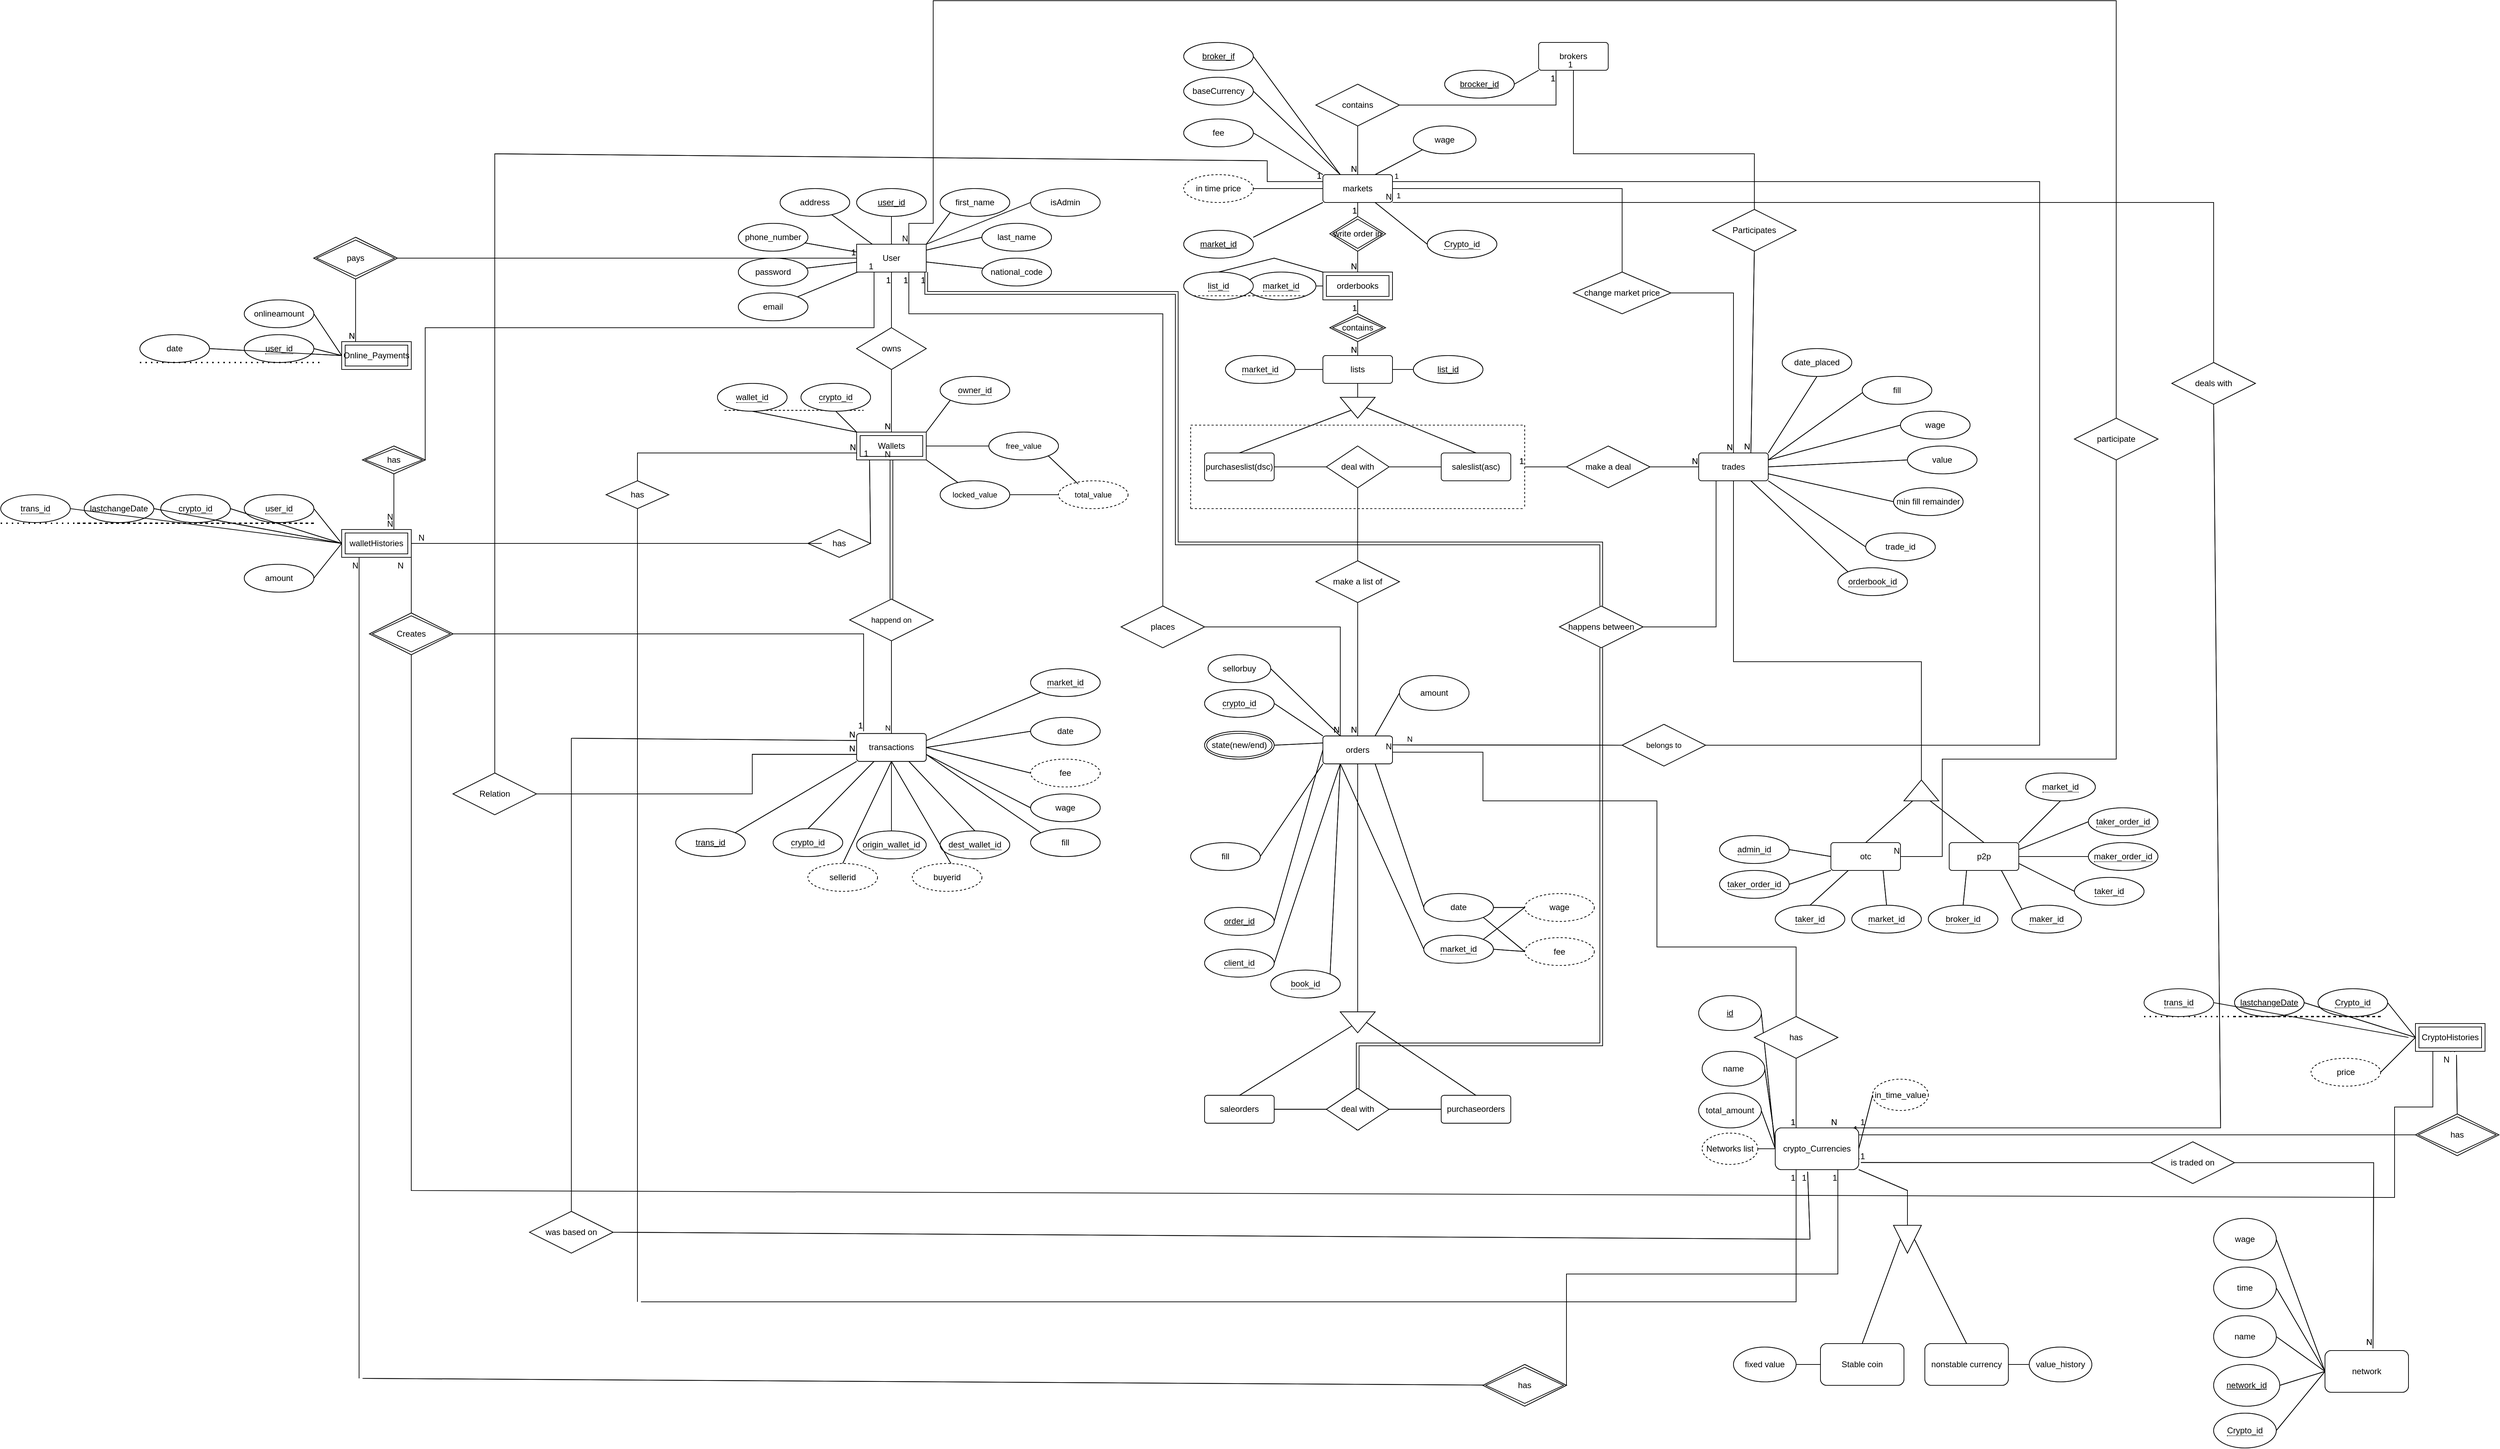 <mxfile version="23.1.5" type="device">
  <diagram name="Page-1" id="QQTQ0UTaoPSm4uBNrjiQ">
    <mxGraphModel dx="4450" dy="2921" grid="1" gridSize="10" guides="0" tooltips="1" connect="1" arrows="1" fold="1" page="1" pageScale="1" pageWidth="1700" pageHeight="1150" math="0" shadow="0">
      <root>
        <mxCell id="0" />
        <mxCell id="1" parent="0" />
        <mxCell id="G-gwL_Z2dPmAygsZRbij-1" value="" style="edgeStyle=none;rounded=0;orthogonalLoop=1;jettySize=auto;html=1;strokeColor=default;align=center;verticalAlign=middle;fontFamily=Helvetica;fontSize=11;fontColor=default;labelBackgroundColor=default;endArrow=none;endFill=0;" parent="1" source="G-gwL_Z2dPmAygsZRbij-8" target="G-gwL_Z2dPmAygsZRbij-13" edge="1">
          <mxGeometry relative="1" as="geometry" />
        </mxCell>
        <mxCell id="G-gwL_Z2dPmAygsZRbij-2" style="edgeStyle=none;rounded=0;orthogonalLoop=1;jettySize=auto;html=1;exitX=1;exitY=0;exitDx=0;exitDy=0;entryX=0;entryY=1;entryDx=0;entryDy=0;strokeColor=default;align=center;verticalAlign=middle;fontFamily=Helvetica;fontSize=11;fontColor=default;labelBackgroundColor=default;endArrow=none;endFill=0;" parent="1" source="G-gwL_Z2dPmAygsZRbij-8" target="G-gwL_Z2dPmAygsZRbij-11" edge="1">
          <mxGeometry relative="1" as="geometry" />
        </mxCell>
        <mxCell id="G-gwL_Z2dPmAygsZRbij-3" style="edgeStyle=none;rounded=0;orthogonalLoop=1;jettySize=auto;html=1;entryX=0;entryY=0.5;entryDx=0;entryDy=0;strokeColor=default;align=center;verticalAlign=middle;fontFamily=Helvetica;fontSize=11;fontColor=default;labelBackgroundColor=default;endArrow=none;endFill=0;" parent="1" source="G-gwL_Z2dPmAygsZRbij-8" target="G-gwL_Z2dPmAygsZRbij-12" edge="1">
          <mxGeometry relative="1" as="geometry" />
        </mxCell>
        <mxCell id="G-gwL_Z2dPmAygsZRbij-4" value="" style="edgeStyle=none;rounded=0;orthogonalLoop=1;jettySize=auto;html=1;strokeColor=default;align=center;verticalAlign=middle;fontFamily=Helvetica;fontSize=11;fontColor=default;labelBackgroundColor=default;endArrow=none;endFill=0;" parent="1" source="G-gwL_Z2dPmAygsZRbij-8" target="G-gwL_Z2dPmAygsZRbij-14" edge="1">
          <mxGeometry relative="1" as="geometry" />
        </mxCell>
        <mxCell id="G-gwL_Z2dPmAygsZRbij-5" value="" style="edgeStyle=none;rounded=0;orthogonalLoop=1;jettySize=auto;html=1;strokeColor=default;align=center;verticalAlign=middle;fontFamily=Helvetica;fontSize=11;fontColor=default;labelBackgroundColor=default;endArrow=none;endFill=0;" parent="1" source="G-gwL_Z2dPmAygsZRbij-8" target="G-gwL_Z2dPmAygsZRbij-17" edge="1">
          <mxGeometry relative="1" as="geometry" />
        </mxCell>
        <mxCell id="G-gwL_Z2dPmAygsZRbij-6" style="edgeStyle=none;rounded=0;orthogonalLoop=1;jettySize=auto;html=1;strokeColor=default;align=center;verticalAlign=middle;fontFamily=Helvetica;fontSize=11;fontColor=default;labelBackgroundColor=default;endArrow=none;endFill=0;" parent="1" source="G-gwL_Z2dPmAygsZRbij-8" target="G-gwL_Z2dPmAygsZRbij-16" edge="1">
          <mxGeometry relative="1" as="geometry" />
        </mxCell>
        <mxCell id="G-gwL_Z2dPmAygsZRbij-7" style="edgeStyle=none;rounded=0;orthogonalLoop=1;jettySize=auto;html=1;strokeColor=default;align=center;verticalAlign=middle;fontFamily=Helvetica;fontSize=11;fontColor=default;labelBackgroundColor=default;endArrow=none;endFill=0;" parent="1" source="G-gwL_Z2dPmAygsZRbij-8" target="G-gwL_Z2dPmAygsZRbij-15" edge="1">
          <mxGeometry relative="1" as="geometry" />
        </mxCell>
        <mxCell id="G-gwL_Z2dPmAygsZRbij-8" value="User" style="whiteSpace=wrap;html=1;align=center;" parent="1" vertex="1">
          <mxGeometry x="-1580" y="-1040" width="100" height="40" as="geometry" />
        </mxCell>
        <mxCell id="G-gwL_Z2dPmAygsZRbij-9" style="edgeStyle=orthogonalEdgeStyle;rounded=0;orthogonalLoop=1;jettySize=auto;html=1;exitX=0.5;exitY=1;exitDx=0;exitDy=0;entryX=0.5;entryY=0;entryDx=0;entryDy=0;endArrow=none;endFill=0;" parent="1" source="G-gwL_Z2dPmAygsZRbij-10" target="G-gwL_Z2dPmAygsZRbij-8" edge="1">
          <mxGeometry relative="1" as="geometry" />
        </mxCell>
        <mxCell id="G-gwL_Z2dPmAygsZRbij-10" value="user_&lt;span style=&quot;background-color: initial;&quot;&gt;id&lt;/span&gt;" style="ellipse;whiteSpace=wrap;html=1;align=center;fontStyle=4" parent="1" vertex="1">
          <mxGeometry x="-1580" y="-1120" width="100" height="40" as="geometry" />
        </mxCell>
        <mxCell id="G-gwL_Z2dPmAygsZRbij-11" value="first_name" style="ellipse;whiteSpace=wrap;html=1;align=center;" parent="1" vertex="1">
          <mxGeometry x="-1460" y="-1120" width="100" height="40" as="geometry" />
        </mxCell>
        <mxCell id="G-gwL_Z2dPmAygsZRbij-12" value="last_name" style="ellipse;whiteSpace=wrap;html=1;align=center;" parent="1" vertex="1">
          <mxGeometry x="-1400" y="-1070" width="100" height="40" as="geometry" />
        </mxCell>
        <mxCell id="G-gwL_Z2dPmAygsZRbij-13" value="national_code" style="ellipse;whiteSpace=wrap;html=1;align=center;" parent="1" vertex="1">
          <mxGeometry x="-1400" y="-1020" width="100" height="40" as="geometry" />
        </mxCell>
        <mxCell id="G-gwL_Z2dPmAygsZRbij-14" value="email" style="ellipse;whiteSpace=wrap;html=1;align=center;" parent="1" vertex="1">
          <mxGeometry x="-1750" y="-970" width="100" height="40" as="geometry" />
        </mxCell>
        <mxCell id="G-gwL_Z2dPmAygsZRbij-15" value="password" style="ellipse;whiteSpace=wrap;html=1;align=center;" parent="1" vertex="1">
          <mxGeometry x="-1750" y="-1020" width="100" height="40" as="geometry" />
        </mxCell>
        <mxCell id="G-gwL_Z2dPmAygsZRbij-16" value="phone_number" style="ellipse;whiteSpace=wrap;html=1;align=center;" parent="1" vertex="1">
          <mxGeometry x="-1750" y="-1070" width="100" height="40" as="geometry" />
        </mxCell>
        <mxCell id="G-gwL_Z2dPmAygsZRbij-17" value="address" style="ellipse;whiteSpace=wrap;html=1;align=center;" parent="1" vertex="1">
          <mxGeometry x="-1690" y="-1120" width="100" height="40" as="geometry" />
        </mxCell>
        <mxCell id="G-gwL_Z2dPmAygsZRbij-18" style="edgeStyle=none;rounded=0;orthogonalLoop=1;jettySize=auto;html=1;exitX=1;exitY=0;exitDx=0;exitDy=0;strokeColor=default;align=center;verticalAlign=middle;fontFamily=Helvetica;fontSize=11;fontColor=default;labelBackgroundColor=default;endArrow=none;endFill=0;entryX=0;entryY=1;entryDx=0;entryDy=0;" parent="1" target="G-gwL_Z2dPmAygsZRbij-123" edge="1">
          <mxGeometry relative="1" as="geometry">
            <mxPoint x="-1431.069" y="-811.862" as="targetPoint" />
            <mxPoint x="-1480" y="-770" as="sourcePoint" />
          </mxGeometry>
        </mxCell>
        <mxCell id="G-gwL_Z2dPmAygsZRbij-19" style="edgeStyle=none;rounded=0;orthogonalLoop=1;jettySize=auto;html=1;exitX=1;exitY=1;exitDx=0;exitDy=0;strokeColor=default;align=center;verticalAlign=middle;fontFamily=Helvetica;fontSize=11;fontColor=default;labelBackgroundColor=default;endArrow=none;endFill=0;" parent="1" target="G-gwL_Z2dPmAygsZRbij-27" edge="1">
          <mxGeometry relative="1" as="geometry">
            <mxPoint x="-1480" y="-730" as="sourcePoint" />
          </mxGeometry>
        </mxCell>
        <mxCell id="G-gwL_Z2dPmAygsZRbij-20" style="edgeStyle=none;rounded=0;orthogonalLoop=1;jettySize=auto;html=1;exitX=1;exitY=0.5;exitDx=0;exitDy=0;strokeColor=default;align=center;verticalAlign=middle;fontFamily=Helvetica;fontSize=11;fontColor=default;labelBackgroundColor=default;endArrow=none;endFill=0;" parent="1" target="G-gwL_Z2dPmAygsZRbij-25" edge="1">
          <mxGeometry relative="1" as="geometry">
            <mxPoint x="-1480" y="-750" as="sourcePoint" />
          </mxGeometry>
        </mxCell>
        <mxCell id="G-gwL_Z2dPmAygsZRbij-22" style="rounded=0;orthogonalLoop=1;jettySize=auto;html=1;entryX=0;entryY=0;entryDx=0;entryDy=0;endArrow=none;endFill=0;exitX=0.5;exitY=1;exitDx=0;exitDy=0;" parent="1" source="BZY4IAQ33t0b4SyMLwwF-109" edge="1">
          <mxGeometry relative="1" as="geometry">
            <mxPoint x="-1636.471" y="-812.353" as="sourcePoint" />
            <mxPoint x="-1580" y="-770" as="targetPoint" />
          </mxGeometry>
        </mxCell>
        <mxCell id="G-gwL_Z2dPmAygsZRbij-25" value="free_value" style="ellipse;whiteSpace=wrap;html=1;align=center;fontFamily=Helvetica;fontSize=11;fontColor=default;labelBackgroundColor=default;" parent="1" vertex="1">
          <mxGeometry x="-1390" y="-770" width="100" height="40" as="geometry" />
        </mxCell>
        <mxCell id="G-gwL_Z2dPmAygsZRbij-26" style="edgeStyle=none;rounded=0;orthogonalLoop=1;jettySize=auto;html=1;strokeColor=default;align=center;verticalAlign=middle;fontFamily=Helvetica;fontSize=11;fontColor=default;labelBackgroundColor=default;endArrow=none;endFill=0;" parent="1" source="G-gwL_Z2dPmAygsZRbij-27" target="G-gwL_Z2dPmAygsZRbij-28" edge="1">
          <mxGeometry relative="1" as="geometry" />
        </mxCell>
        <mxCell id="G-gwL_Z2dPmAygsZRbij-27" value="locked_value" style="ellipse;whiteSpace=wrap;html=1;align=center;fontFamily=Helvetica;fontSize=11;fontColor=default;labelBackgroundColor=default;" parent="1" vertex="1">
          <mxGeometry x="-1460" y="-700" width="100" height="40" as="geometry" />
        </mxCell>
        <mxCell id="G-gwL_Z2dPmAygsZRbij-28" value="total_value" style="ellipse;whiteSpace=wrap;html=1;align=center;dashed=1;fontFamily=Helvetica;fontSize=11;fontColor=default;labelBackgroundColor=default;" parent="1" vertex="1">
          <mxGeometry x="-1290" y="-700" width="100" height="40" as="geometry" />
        </mxCell>
        <mxCell id="G-gwL_Z2dPmAygsZRbij-29" style="edgeStyle=none;rounded=0;orthogonalLoop=1;jettySize=auto;html=1;exitX=1;exitY=1;exitDx=0;exitDy=0;entryX=0.284;entryY=0.12;entryDx=0;entryDy=0;entryPerimeter=0;strokeColor=default;align=center;verticalAlign=middle;fontFamily=Helvetica;fontSize=11;fontColor=default;labelBackgroundColor=default;endArrow=none;endFill=0;" parent="1" source="G-gwL_Z2dPmAygsZRbij-25" target="G-gwL_Z2dPmAygsZRbij-28" edge="1">
          <mxGeometry relative="1" as="geometry" />
        </mxCell>
        <mxCell id="G-gwL_Z2dPmAygsZRbij-31" value="owns" style="shape=rhombus;perimeter=rhombusPerimeter;whiteSpace=wrap;html=1;align=center;" parent="1" vertex="1">
          <mxGeometry x="-1580" y="-920" width="100" height="60" as="geometry" />
        </mxCell>
        <mxCell id="G-gwL_Z2dPmAygsZRbij-32" value="" style="endArrow=none;html=1;rounded=0;entryX=0.5;entryY=1;entryDx=0;entryDy=0;" parent="1" target="G-gwL_Z2dPmAygsZRbij-8" edge="1">
          <mxGeometry relative="1" as="geometry">
            <mxPoint x="-1530" y="-920" as="sourcePoint" />
            <mxPoint x="-1370" y="-770" as="targetPoint" />
          </mxGeometry>
        </mxCell>
        <mxCell id="G-gwL_Z2dPmAygsZRbij-33" value="1" style="resizable=0;html=1;whiteSpace=wrap;align=right;verticalAlign=bottom;" parent="G-gwL_Z2dPmAygsZRbij-32" connectable="0" vertex="1">
          <mxGeometry x="1" relative="1" as="geometry">
            <mxPoint y="20" as="offset" />
          </mxGeometry>
        </mxCell>
        <mxCell id="G-gwL_Z2dPmAygsZRbij-37" value="markets" style="rounded=1;arcSize=10;whiteSpace=wrap;html=1;align=center;" parent="1" vertex="1">
          <mxGeometry x="-910" y="-1140" width="100" height="40" as="geometry" />
        </mxCell>
        <mxCell id="G-gwL_Z2dPmAygsZRbij-38" value="" style="triangle;whiteSpace=wrap;html=1;direction=south;" parent="1" vertex="1">
          <mxGeometry x="-885" y="-820" width="50" height="30" as="geometry" />
        </mxCell>
        <mxCell id="G-gwL_Z2dPmAygsZRbij-39" value="saleslist(asc)" style="rounded=1;arcSize=10;whiteSpace=wrap;html=1;align=center;" parent="1" vertex="1">
          <mxGeometry x="-740" y="-740" width="100" height="40" as="geometry" />
        </mxCell>
        <mxCell id="G-gwL_Z2dPmAygsZRbij-40" value="&lt;span&gt;&lt;span data-dobid=&quot;hdw&quot;&gt;purchases&lt;/span&gt;&lt;/span&gt;list(dsc)" style="rounded=1;arcSize=10;whiteSpace=wrap;html=1;align=center;" parent="1" vertex="1">
          <mxGeometry x="-1080" y="-740" width="100" height="40" as="geometry" />
        </mxCell>
        <mxCell id="G-gwL_Z2dPmAygsZRbij-42" value="" style="endArrow=none;html=1;rounded=0;exitX=0.5;exitY=1;exitDx=0;exitDy=0;entryX=0.5;entryY=0;entryDx=0;entryDy=0;" parent="1" edge="1">
          <mxGeometry relative="1" as="geometry">
            <mxPoint x="-860" y="-1030" as="sourcePoint" />
            <mxPoint x="-860" y="-1000" as="targetPoint" />
          </mxGeometry>
        </mxCell>
        <mxCell id="G-gwL_Z2dPmAygsZRbij-43" value="N" style="resizable=0;html=1;whiteSpace=wrap;align=right;verticalAlign=bottom;" parent="G-gwL_Z2dPmAygsZRbij-42" connectable="0" vertex="1">
          <mxGeometry x="1" relative="1" as="geometry" />
        </mxCell>
        <mxCell id="G-gwL_Z2dPmAygsZRbij-45" value="" style="endArrow=none;html=1;rounded=0;exitX=0.5;exitY=0;exitDx=0;exitDy=0;entryX=0.5;entryY=0;entryDx=0;entryDy=0;" parent="1" source="G-gwL_Z2dPmAygsZRbij-38" target="G-gwL_Z2dPmAygsZRbij-39" edge="1">
          <mxGeometry relative="1" as="geometry">
            <mxPoint x="-940" y="-870" as="sourcePoint" />
            <mxPoint x="-780" y="-870" as="targetPoint" />
          </mxGeometry>
        </mxCell>
        <mxCell id="G-gwL_Z2dPmAygsZRbij-46" value="" style="endArrow=none;html=1;rounded=0;exitX=0.5;exitY=0;exitDx=0;exitDy=0;" parent="1" source="G-gwL_Z2dPmAygsZRbij-40" target="G-gwL_Z2dPmAygsZRbij-38" edge="1">
          <mxGeometry relative="1" as="geometry">
            <mxPoint x="-940" y="-870" as="sourcePoint" />
            <mxPoint x="-780" y="-870" as="targetPoint" />
          </mxGeometry>
        </mxCell>
        <mxCell id="G-gwL_Z2dPmAygsZRbij-53" value="" style="endArrow=none;html=1;rounded=0;exitX=0.5;exitY=0;exitDx=0;exitDy=0;entryX=0.5;entryY=1;entryDx=0;entryDy=0;" parent="1" target="G-gwL_Z2dPmAygsZRbij-37" edge="1">
          <mxGeometry relative="1" as="geometry">
            <mxPoint x="-860" y="-1080.0" as="sourcePoint" />
            <mxPoint x="-575" y="-1080" as="targetPoint" />
          </mxGeometry>
        </mxCell>
        <mxCell id="G-gwL_Z2dPmAygsZRbij-54" value="1" style="resizable=0;html=1;whiteSpace=wrap;align=right;verticalAlign=bottom;" parent="G-gwL_Z2dPmAygsZRbij-53" connectable="0" vertex="1">
          <mxGeometry x="1" relative="1" as="geometry">
            <mxPoint y="20" as="offset" />
          </mxGeometry>
        </mxCell>
        <mxCell id="G-gwL_Z2dPmAygsZRbij-55" value="deal with" style="shape=rhombus;perimeter=rhombusPerimeter;whiteSpace=wrap;html=1;align=center;" parent="1" vertex="1">
          <mxGeometry x="-905" y="-750" width="90" height="60" as="geometry" />
        </mxCell>
        <mxCell id="G-gwL_Z2dPmAygsZRbij-56" value="" style="endArrow=none;html=1;rounded=0;exitX=1;exitY=0.5;exitDx=0;exitDy=0;entryX=0;entryY=0.5;entryDx=0;entryDy=0;" parent="1" source="G-gwL_Z2dPmAygsZRbij-40" target="G-gwL_Z2dPmAygsZRbij-55" edge="1">
          <mxGeometry relative="1" as="geometry">
            <mxPoint x="-900" y="-720" as="sourcePoint" />
            <mxPoint x="-740" y="-720" as="targetPoint" />
          </mxGeometry>
        </mxCell>
        <mxCell id="G-gwL_Z2dPmAygsZRbij-57" value="" style="endArrow=none;html=1;rounded=0;exitX=1;exitY=0.5;exitDx=0;exitDy=0;entryX=0;entryY=0.5;entryDx=0;entryDy=0;" parent="1" source="G-gwL_Z2dPmAygsZRbij-55" target="G-gwL_Z2dPmAygsZRbij-39" edge="1">
          <mxGeometry relative="1" as="geometry">
            <mxPoint x="-900" y="-720" as="sourcePoint" />
            <mxPoint x="-740" y="-720" as="targetPoint" />
          </mxGeometry>
        </mxCell>
        <mxCell id="G-gwL_Z2dPmAygsZRbij-58" value="" style="endArrow=none;dashed=1;html=1;rounded=0;" parent="1" edge="1">
          <mxGeometry width="50" height="50" relative="1" as="geometry">
            <mxPoint x="-1100" y="-660" as="sourcePoint" />
            <mxPoint x="-620" y="-660" as="targetPoint" />
          </mxGeometry>
        </mxCell>
        <mxCell id="G-gwL_Z2dPmAygsZRbij-59" value="" style="endArrow=none;dashed=1;html=1;rounded=0;" parent="1" edge="1">
          <mxGeometry width="50" height="50" relative="1" as="geometry">
            <mxPoint x="-620" y="-780" as="sourcePoint" />
            <mxPoint x="-620" y="-660" as="targetPoint" />
          </mxGeometry>
        </mxCell>
        <mxCell id="G-gwL_Z2dPmAygsZRbij-60" value="" style="endArrow=none;dashed=1;html=1;rounded=0;" parent="1" edge="1">
          <mxGeometry width="50" height="50" relative="1" as="geometry">
            <mxPoint x="-1100" y="-660" as="sourcePoint" />
            <mxPoint x="-1100" y="-780" as="targetPoint" />
          </mxGeometry>
        </mxCell>
        <mxCell id="G-gwL_Z2dPmAygsZRbij-61" value="" style="endArrow=none;dashed=1;html=1;rounded=0;" parent="1" edge="1">
          <mxGeometry width="50" height="50" relative="1" as="geometry">
            <mxPoint x="-1100" y="-780" as="sourcePoint" />
            <mxPoint x="-620" y="-780" as="targetPoint" />
          </mxGeometry>
        </mxCell>
        <mxCell id="G-gwL_Z2dPmAygsZRbij-62" value="" style="endArrow=none;html=1;rounded=0;exitX=0.5;exitY=1;exitDx=0;exitDy=0;entryX=0.5;entryY=0;entryDx=0;entryDy=0;" parent="1" source="G-gwL_Z2dPmAygsZRbij-64" target="G-gwL_Z2dPmAygsZRbij-133" edge="1">
          <mxGeometry relative="1" as="geometry">
            <mxPoint x="-900" y="-540" as="sourcePoint" />
            <mxPoint x="-860.0" y="-413.28" as="targetPoint" />
          </mxGeometry>
        </mxCell>
        <mxCell id="G-gwL_Z2dPmAygsZRbij-63" value="N" style="resizable=0;html=1;whiteSpace=wrap;align=right;verticalAlign=bottom;" parent="G-gwL_Z2dPmAygsZRbij-62" connectable="0" vertex="1">
          <mxGeometry x="1" relative="1" as="geometry" />
        </mxCell>
        <mxCell id="G-gwL_Z2dPmAygsZRbij-64" value="make a list of" style="shape=rhombus;perimeter=rhombusPerimeter;whiteSpace=wrap;html=1;align=center;" parent="1" vertex="1">
          <mxGeometry x="-920" y="-585" width="120" height="60" as="geometry" />
        </mxCell>
        <mxCell id="G-gwL_Z2dPmAygsZRbij-65" value="" style="endArrow=none;html=1;rounded=0;entryX=0.5;entryY=0;entryDx=0;entryDy=0;" parent="1" target="G-gwL_Z2dPmAygsZRbij-64" edge="1">
          <mxGeometry relative="1" as="geometry">
            <mxPoint x="-860" y="-690" as="sourcePoint" />
            <mxPoint x="-740" y="-690" as="targetPoint" />
          </mxGeometry>
        </mxCell>
        <mxCell id="G-gwL_Z2dPmAygsZRbij-66" value="make a deal" style="shape=rhombus;perimeter=rhombusPerimeter;whiteSpace=wrap;html=1;align=center;" parent="1" vertex="1">
          <mxGeometry x="-560" y="-750" width="120" height="60" as="geometry" />
        </mxCell>
        <mxCell id="G-gwL_Z2dPmAygsZRbij-71" value="" style="endArrow=none;html=1;rounded=0;entryX=0.25;entryY=1;entryDx=0;entryDy=0;exitX=1;exitY=0.5;exitDx=0;exitDy=0;" parent="1" edge="1">
          <mxGeometry relative="1" as="geometry">
            <mxPoint x="-450" y="-490" as="sourcePoint" />
            <mxPoint x="-345" y="-700" as="targetPoint" />
            <Array as="points">
              <mxPoint x="-345" y="-490" />
            </Array>
          </mxGeometry>
        </mxCell>
        <mxCell id="G-gwL_Z2dPmAygsZRbij-72" value="" style="endArrow=none;html=1;rounded=0;exitX=1;exitY=0.5;exitDx=0;exitDy=0;entryX=0;entryY=0.5;entryDx=0;entryDy=0;" parent="1" source="G-gwL_Z2dPmAygsZRbij-88" target="G-gwL_Z2dPmAygsZRbij-37" edge="1">
          <mxGeometry relative="1" as="geometry">
            <mxPoint x="-1010" y="-1120" as="sourcePoint" />
            <mxPoint x="-740" y="-970" as="targetPoint" />
          </mxGeometry>
        </mxCell>
        <mxCell id="G-gwL_Z2dPmAygsZRbij-74" value="" style="endArrow=none;html=1;rounded=0;exitX=1;exitY=0.5;exitDx=0;exitDy=0;entryX=0.5;entryY=0;entryDx=0;entryDy=0;" parent="1" source="G-gwL_Z2dPmAygsZRbij-37" target="WHe2F3xvCykoVnp4DLmZ-85" edge="1">
          <mxGeometry relative="1" as="geometry">
            <mxPoint x="-730" y="-1120.5" as="sourcePoint" />
            <mxPoint x="-475" y="-1000" as="targetPoint" />
            <Array as="points">
              <mxPoint x="-500" y="-1120" />
              <mxPoint x="-480" y="-1120" />
            </Array>
          </mxGeometry>
        </mxCell>
        <mxCell id="G-gwL_Z2dPmAygsZRbij-75" value="" style="endArrow=none;html=1;rounded=0;entryX=0.5;entryY=0;entryDx=0;entryDy=0;exitX=1;exitY=0.5;exitDx=0;exitDy=0;" parent="1" source="WHe2F3xvCykoVnp4DLmZ-85" edge="1">
          <mxGeometry relative="1" as="geometry">
            <mxPoint x="-400" y="-970" as="sourcePoint" />
            <mxPoint x="-320" y="-740" as="targetPoint" />
            <Array as="points">
              <mxPoint x="-320" y="-970" />
            </Array>
          </mxGeometry>
        </mxCell>
        <mxCell id="G-gwL_Z2dPmAygsZRbij-88" value="in time price" style="ellipse;whiteSpace=wrap;html=1;align=center;dashed=1;" parent="1" vertex="1">
          <mxGeometry x="-1110" y="-1140" width="100" height="40" as="geometry" />
        </mxCell>
        <mxCell id="G-gwL_Z2dPmAygsZRbij-96" value="" style="endArrow=none;html=1;rounded=0;exitX=1;exitY=0.5;exitDx=0;exitDy=0;entryX=0;entryY=1;entryDx=0;entryDy=0;" parent="1" target="G-gwL_Z2dPmAygsZRbij-37" edge="1">
          <mxGeometry relative="1" as="geometry">
            <mxPoint x="-1010" y="-1050" as="sourcePoint" />
            <mxPoint x="-700" y="-1000" as="targetPoint" />
          </mxGeometry>
        </mxCell>
        <mxCell id="G-gwL_Z2dPmAygsZRbij-98" value="market_id" style="ellipse;whiteSpace=wrap;html=1;align=center;fontStyle=4;" parent="1" vertex="1">
          <mxGeometry x="-1110" y="-1060" width="100" height="40" as="geometry" />
        </mxCell>
        <mxCell id="G-gwL_Z2dPmAygsZRbij-99" value="places" style="shape=rhombus;perimeter=rhombusPerimeter;whiteSpace=wrap;html=1;align=center;" parent="1" vertex="1">
          <mxGeometry x="-1200" y="-520" width="120" height="60" as="geometry" />
        </mxCell>
        <mxCell id="G-gwL_Z2dPmAygsZRbij-112" value="&lt;span style=&quot;border-bottom: 1px dotted&quot;&gt;market_id&lt;br&gt;&lt;/span&gt;" style="ellipse;whiteSpace=wrap;html=1;align=center;" parent="1" vertex="1">
          <mxGeometry x="-1020" y="-1000" width="100" height="40" as="geometry" />
        </mxCell>
        <mxCell id="G-gwL_Z2dPmAygsZRbij-113" value="" style="endArrow=none;html=1;rounded=0;exitX=1;exitY=0.5;exitDx=0;exitDy=0;entryX=0;entryY=0.5;entryDx=0;entryDy=0;" parent="1" source="G-gwL_Z2dPmAygsZRbij-112" edge="1">
          <mxGeometry relative="1" as="geometry">
            <mxPoint x="-830" y="-1060" as="sourcePoint" />
            <mxPoint x="-910" y="-980" as="targetPoint" />
          </mxGeometry>
        </mxCell>
        <mxCell id="G-gwL_Z2dPmAygsZRbij-114" value="" style="shape=link;html=1;rounded=0;exitX=0.5;exitY=1;exitDx=0;exitDy=0;entryX=0.5;entryY=1;entryDx=0;entryDy=0;edgeStyle=orthogonalEdgeStyle;" parent="1" target="ONjoq6IzzjtHBm0ZLrr7-7" edge="1">
          <mxGeometry relative="1" as="geometry">
            <mxPoint x="-510" y="-460" as="sourcePoint" />
            <mxPoint x="-810.0" y="-413.28" as="targetPoint" />
            <Array as="points">
              <mxPoint x="-510" y="-460" />
              <mxPoint x="-510" y="110" />
              <mxPoint x="-860" y="110" />
            </Array>
          </mxGeometry>
        </mxCell>
        <mxCell id="G-gwL_Z2dPmAygsZRbij-115" value="1" style="resizable=0;html=1;whiteSpace=wrap;align=right;verticalAlign=bottom;" parent="G-gwL_Z2dPmAygsZRbij-114" connectable="0" vertex="1">
          <mxGeometry x="1" relative="1" as="geometry" />
        </mxCell>
        <mxCell id="G-gwL_Z2dPmAygsZRbij-117" value="" style="endArrow=none;html=1;rounded=0;entryX=0.75;entryY=1;entryDx=0;entryDy=0;exitX=0.5;exitY=0;exitDx=0;exitDy=0;edgeStyle=orthogonalEdgeStyle;" parent="1" source="G-gwL_Z2dPmAygsZRbij-99" target="G-gwL_Z2dPmAygsZRbij-8" edge="1">
          <mxGeometry relative="1" as="geometry">
            <mxPoint x="-1320" y="-740" as="sourcePoint" />
            <mxPoint x="-1160" y="-740" as="targetPoint" />
            <Array as="points">
              <mxPoint x="-1140" y="-940" />
              <mxPoint x="-1505" y="-940" />
            </Array>
          </mxGeometry>
        </mxCell>
        <mxCell id="G-gwL_Z2dPmAygsZRbij-118" value="1" style="resizable=0;html=1;whiteSpace=wrap;align=right;verticalAlign=bottom;" parent="G-gwL_Z2dPmAygsZRbij-117" connectable="0" vertex="1">
          <mxGeometry x="1" relative="1" as="geometry">
            <mxPoint y="20" as="offset" />
          </mxGeometry>
        </mxCell>
        <mxCell id="G-gwL_Z2dPmAygsZRbij-119" value="" style="endArrow=none;html=1;rounded=0;entryX=0.25;entryY=0;entryDx=0;entryDy=0;exitX=1;exitY=0.5;exitDx=0;exitDy=0;edgeStyle=orthogonalEdgeStyle;" parent="1" source="G-gwL_Z2dPmAygsZRbij-99" target="G-gwL_Z2dPmAygsZRbij-133" edge="1">
          <mxGeometry relative="1" as="geometry">
            <mxPoint x="-1330" y="-550" as="sourcePoint" />
            <mxPoint x="-910.0" y="-413.28" as="targetPoint" />
            <Array as="points">
              <mxPoint x="-885" y="-490" />
            </Array>
          </mxGeometry>
        </mxCell>
        <mxCell id="G-gwL_Z2dPmAygsZRbij-120" value="N" style="resizable=0;html=1;whiteSpace=wrap;align=right;verticalAlign=bottom;" parent="G-gwL_Z2dPmAygsZRbij-119" connectable="0" vertex="1">
          <mxGeometry x="1" relative="1" as="geometry" />
        </mxCell>
        <mxCell id="G-gwL_Z2dPmAygsZRbij-123" value="&lt;span style=&quot;border-bottom: 1px dotted&quot;&gt;owner_id&lt;/span&gt;" style="ellipse;whiteSpace=wrap;html=1;align=center;" parent="1" vertex="1">
          <mxGeometry x="-1460" y="-850" width="100" height="40" as="geometry" />
        </mxCell>
        <mxCell id="G-gwL_Z2dPmAygsZRbij-125" value="" style="shape=link;html=1;rounded=0;entryX=1;entryY=1;entryDx=0;entryDy=0;exitX=0.5;exitY=0;exitDx=0;exitDy=0;edgeStyle=orthogonalEdgeStyle;" parent="1" target="G-gwL_Z2dPmAygsZRbij-8" edge="1">
          <mxGeometry relative="1" as="geometry">
            <mxPoint x="-510" y="-520" as="sourcePoint" />
            <mxPoint x="-1140" y="-810" as="targetPoint" />
            <Array as="points">
              <mxPoint x="-510" y="-520" />
              <mxPoint x="-510" y="-610" />
              <mxPoint x="-1120" y="-610" />
              <mxPoint x="-1120" y="-970" />
              <mxPoint x="-1480" y="-970" />
            </Array>
          </mxGeometry>
        </mxCell>
        <mxCell id="G-gwL_Z2dPmAygsZRbij-126" value="1" style="resizable=0;html=1;whiteSpace=wrap;align=right;verticalAlign=bottom;" parent="G-gwL_Z2dPmAygsZRbij-125" connectable="0" vertex="1">
          <mxGeometry x="1" relative="1" as="geometry">
            <mxPoint y="20" as="offset" />
          </mxGeometry>
        </mxCell>
        <mxCell id="G-gwL_Z2dPmAygsZRbij-133" value="orders" style="rounded=1;arcSize=10;whiteSpace=wrap;html=1;align=center;" parent="1" vertex="1">
          <mxGeometry x="-910" y="-333.28" width="100" height="40" as="geometry" />
        </mxCell>
        <mxCell id="G-gwL_Z2dPmAygsZRbij-134" value="fill" style="ellipse;whiteSpace=wrap;html=1;align=center;" parent="1" vertex="1">
          <mxGeometry x="-1100" y="-180" width="100" height="40" as="geometry" />
        </mxCell>
        <mxCell id="G-gwL_Z2dPmAygsZRbij-135" value="" style="endArrow=none;html=1;rounded=0;entryX=1;entryY=0.5;entryDx=0;entryDy=0;exitX=0;exitY=1;exitDx=0;exitDy=0;" parent="1" source="G-gwL_Z2dPmAygsZRbij-133" target="G-gwL_Z2dPmAygsZRbij-134" edge="1">
          <mxGeometry relative="1" as="geometry">
            <mxPoint x="-880" y="-300" as="sourcePoint" />
            <mxPoint x="-650" y="-170.0" as="targetPoint" />
          </mxGeometry>
        </mxCell>
        <mxCell id="G-gwL_Z2dPmAygsZRbij-138" value="order_id" style="ellipse;whiteSpace=wrap;html=1;align=center;fontStyle=4;" parent="1" vertex="1">
          <mxGeometry x="-1080" y="-86.72" width="100" height="40" as="geometry" />
        </mxCell>
        <mxCell id="G-gwL_Z2dPmAygsZRbij-139" value="" style="endArrow=none;html=1;rounded=0;entryX=1;entryY=0.5;entryDx=0;entryDy=0;exitX=0;exitY=0.5;exitDx=0;exitDy=0;" parent="1" source="G-gwL_Z2dPmAygsZRbij-133" target="G-gwL_Z2dPmAygsZRbij-138" edge="1">
          <mxGeometry relative="1" as="geometry">
            <mxPoint x="-850" y="-470" as="sourcePoint" />
            <mxPoint x="-690" y="-470" as="targetPoint" />
          </mxGeometry>
        </mxCell>
        <mxCell id="G-gwL_Z2dPmAygsZRbij-141" value="" style="endArrow=none;html=1;rounded=0;exitX=1;exitY=0.5;exitDx=0;exitDy=0;entryX=0.25;entryY=1;entryDx=0;entryDy=0;" parent="1" source="G-gwL_Z2dPmAygsZRbij-142" target="G-gwL_Z2dPmAygsZRbij-133" edge="1">
          <mxGeometry relative="1" as="geometry">
            <mxPoint x="-984.645" y="-54.142" as="sourcePoint" />
            <mxPoint x="-910" y="-100.0" as="targetPoint" />
          </mxGeometry>
        </mxCell>
        <mxCell id="G-gwL_Z2dPmAygsZRbij-142" value="&lt;div&gt;&lt;span style=&quot;border-bottom: 1px dotted&quot;&gt;client_id&lt;/span&gt;&lt;/div&gt;&lt;div&gt;&lt;span style=&quot;border-bottom: 1px dotted&quot;&gt;&lt;/span&gt;&lt;/div&gt;" style="ellipse;whiteSpace=wrap;html=1;align=center;" parent="1" vertex="1">
          <mxGeometry x="-1080" y="-26.72" width="100" height="40" as="geometry" />
        </mxCell>
        <mxCell id="G-gwL_Z2dPmAygsZRbij-143" value="&lt;span style=&quot;border-bottom: 1px dotted&quot;&gt;book_id&lt;br&gt;&lt;/span&gt;" style="ellipse;whiteSpace=wrap;html=1;align=center;" parent="1" vertex="1">
          <mxGeometry x="-985" y="3.28" width="100" height="40" as="geometry" />
        </mxCell>
        <mxCell id="G-gwL_Z2dPmAygsZRbij-144" value="" style="endArrow=none;html=1;rounded=0;exitX=1;exitY=0;exitDx=0;exitDy=0;entryX=0.25;entryY=1;entryDx=0;entryDy=0;" parent="1" source="G-gwL_Z2dPmAygsZRbij-143" target="G-gwL_Z2dPmAygsZRbij-133" edge="1">
          <mxGeometry relative="1" as="geometry">
            <mxPoint x="-830" y="-246.72" as="sourcePoint" />
            <mxPoint x="-885" y="-100.0" as="targetPoint" />
          </mxGeometry>
        </mxCell>
        <mxCell id="G-gwL_Z2dPmAygsZRbij-145" value="state(new/end)" style="ellipse;shape=doubleEllipse;margin=3;whiteSpace=wrap;html=1;align=center;" parent="1" vertex="1">
          <mxGeometry x="-1080" y="-340" width="100" height="40" as="geometry" />
        </mxCell>
        <mxCell id="G-gwL_Z2dPmAygsZRbij-146" value="wage" style="ellipse;whiteSpace=wrap;html=1;align=center;dashed=1;" parent="1" vertex="1">
          <mxGeometry x="-620" y="-106.72" width="100" height="40" as="geometry" />
        </mxCell>
        <mxCell id="G-gwL_Z2dPmAygsZRbij-148" value="&lt;span style=&quot;border-bottom: 1px dotted&quot;&gt;market_id&lt;br&gt;&lt;/span&gt;" style="ellipse;whiteSpace=wrap;html=1;align=center;" parent="1" vertex="1">
          <mxGeometry x="-765" y="-46.72" width="100" height="40" as="geometry" />
        </mxCell>
        <mxCell id="G-gwL_Z2dPmAygsZRbij-149" value="" style="endArrow=none;html=1;rounded=0;exitX=0.25;exitY=1;exitDx=0;exitDy=0;entryX=0;entryY=0.5;entryDx=0;entryDy=0;" parent="1" source="G-gwL_Z2dPmAygsZRbij-133" target="G-gwL_Z2dPmAygsZRbij-148" edge="1">
          <mxGeometry relative="1" as="geometry">
            <mxPoint x="-810" y="-110.0" as="sourcePoint" />
            <mxPoint x="-790" y="-236.72" as="targetPoint" />
          </mxGeometry>
        </mxCell>
        <mxCell id="G-gwL_Z2dPmAygsZRbij-150" value="" style="endArrow=none;html=1;rounded=0;exitX=0;exitY=0.25;exitDx=0;exitDy=0;entryX=1;entryY=0.5;entryDx=0;entryDy=0;" parent="1" source="G-gwL_Z2dPmAygsZRbij-133" target="G-gwL_Z2dPmAygsZRbij-145" edge="1">
          <mxGeometry relative="1" as="geometry">
            <mxPoint x="-950" y="-430" as="sourcePoint" />
            <mxPoint x="-790" y="-430" as="targetPoint" />
          </mxGeometry>
        </mxCell>
        <mxCell id="G-gwL_Z2dPmAygsZRbij-151" value="&lt;div&gt;date&lt;/div&gt;" style="ellipse;whiteSpace=wrap;html=1;align=center;" parent="1" vertex="1">
          <mxGeometry x="-765" y="-106.72" width="100" height="40" as="geometry" />
        </mxCell>
        <mxCell id="G-gwL_Z2dPmAygsZRbij-152" value="" style="endArrow=none;html=1;rounded=0;entryX=0;entryY=0.5;entryDx=0;entryDy=0;exitX=0.75;exitY=1;exitDx=0;exitDy=0;" parent="1" source="G-gwL_Z2dPmAygsZRbij-133" target="G-gwL_Z2dPmAygsZRbij-151" edge="1">
          <mxGeometry relative="1" as="geometry">
            <mxPoint x="-950" y="-430" as="sourcePoint" />
            <mxPoint x="-790" y="-430" as="targetPoint" />
          </mxGeometry>
        </mxCell>
        <mxCell id="G-gwL_Z2dPmAygsZRbij-154" value="" style="endArrow=none;html=1;rounded=0;exitX=1;exitY=0.5;exitDx=0;exitDy=0;entryX=0;entryY=0;entryDx=0;entryDy=0;" parent="1" target="G-gwL_Z2dPmAygsZRbij-133" edge="1">
          <mxGeometry relative="1" as="geometry">
            <mxPoint x="-980" y="-380" as="sourcePoint" />
            <mxPoint x="-790" y="-380" as="targetPoint" />
          </mxGeometry>
        </mxCell>
        <mxCell id="G-gwL_Z2dPmAygsZRbij-155" value="fee" style="ellipse;whiteSpace=wrap;html=1;align=center;dashed=1;" parent="1" vertex="1">
          <mxGeometry x="-620" y="-43.44" width="100" height="40" as="geometry" />
        </mxCell>
        <mxCell id="G-gwL_Z2dPmAygsZRbij-156" value="belongs to" style="shape=rhombus;perimeter=rhombusPerimeter;whiteSpace=wrap;html=1;align=center;fontFamily=Helvetica;fontSize=11;fontColor=default;labelBackgroundColor=default;" parent="1" vertex="1">
          <mxGeometry x="-480" y="-350" width="120" height="60" as="geometry" />
        </mxCell>
        <mxCell id="G-gwL_Z2dPmAygsZRbij-161" value="" style="endArrow=none;html=1;rounded=0;strokeColor=default;align=center;verticalAlign=middle;fontFamily=Helvetica;fontSize=11;fontColor=default;labelBackgroundColor=default;entryX=1.003;entryY=0.32;entryDx=0;entryDy=0;exitX=0;exitY=0.5;exitDx=0;exitDy=0;entryPerimeter=0;" parent="1" source="G-gwL_Z2dPmAygsZRbij-156" target="G-gwL_Z2dPmAygsZRbij-133" edge="1">
          <mxGeometry relative="1" as="geometry">
            <mxPoint x="-660" y="-330" as="sourcePoint" />
            <mxPoint x="-500" y="-330" as="targetPoint" />
          </mxGeometry>
        </mxCell>
        <mxCell id="G-gwL_Z2dPmAygsZRbij-162" value="N" style="resizable=0;html=1;whiteSpace=wrap;align=right;verticalAlign=bottom;fontFamily=Helvetica;fontSize=11;fontColor=default;labelBackgroundColor=default;" parent="G-gwL_Z2dPmAygsZRbij-161" connectable="0" vertex="1">
          <mxGeometry x="1" relative="1" as="geometry">
            <mxPoint x="30" as="offset" />
          </mxGeometry>
        </mxCell>
        <mxCell id="G-gwL_Z2dPmAygsZRbij-164" value="" style="endArrow=none;html=1;rounded=0;strokeColor=default;align=center;verticalAlign=middle;fontFamily=Helvetica;fontSize=11;fontColor=default;labelBackgroundColor=default;exitX=1;exitY=0.5;exitDx=0;exitDy=0;entryX=1;entryY=0.25;entryDx=0;entryDy=0;edgeStyle=orthogonalEdgeStyle;" parent="1" source="G-gwL_Z2dPmAygsZRbij-156" target="G-gwL_Z2dPmAygsZRbij-37" edge="1">
          <mxGeometry relative="1" as="geometry">
            <mxPoint x="-390" y="-230" as="sourcePoint" />
            <mxPoint x="-230" y="-230" as="targetPoint" />
            <Array as="points">
              <mxPoint x="120" y="-320" />
              <mxPoint x="120" y="-1130" />
            </Array>
          </mxGeometry>
        </mxCell>
        <mxCell id="G-gwL_Z2dPmAygsZRbij-165" value="1" style="resizable=0;html=1;whiteSpace=wrap;align=right;verticalAlign=bottom;fontFamily=Helvetica;fontSize=11;fontColor=default;labelBackgroundColor=default;" parent="G-gwL_Z2dPmAygsZRbij-164" connectable="0" vertex="1">
          <mxGeometry x="1" relative="1" as="geometry">
            <mxPoint x="10" as="offset" />
          </mxGeometry>
        </mxCell>
        <mxCell id="G-gwL_Z2dPmAygsZRbij-166" value="1" style="resizable=0;html=1;whiteSpace=wrap;align=right;verticalAlign=bottom;fontFamily=Helvetica;fontSize=11;fontColor=default;labelBackgroundColor=default;" parent="1" connectable="0" vertex="1">
          <mxGeometry x="-789.913" y="-1120" as="geometry">
            <mxPoint x="-7" y="18" as="offset" />
          </mxGeometry>
        </mxCell>
        <mxCell id="G-gwL_Z2dPmAygsZRbij-168" value="transactions" style="rounded=1;arcSize=10;whiteSpace=wrap;html=1;align=center;" parent="1" vertex="1">
          <mxGeometry x="-1580" y="-336.72" width="100" height="40" as="geometry" />
        </mxCell>
        <mxCell id="G-gwL_Z2dPmAygsZRbij-169" value="fill" style="ellipse;whiteSpace=wrap;html=1;align=center;" parent="1" vertex="1">
          <mxGeometry x="-1330" y="-200.0" width="100" height="40" as="geometry" />
        </mxCell>
        <mxCell id="G-gwL_Z2dPmAygsZRbij-171" value="date" style="ellipse;whiteSpace=wrap;html=1;align=center;" parent="1" vertex="1">
          <mxGeometry x="-1330" y="-360" width="100" height="40" as="geometry" />
        </mxCell>
        <mxCell id="G-gwL_Z2dPmAygsZRbij-172" value="trans_id" style="ellipse;whiteSpace=wrap;html=1;align=center;fontStyle=4;" parent="1" vertex="1">
          <mxGeometry x="-1840" y="-200" width="100" height="40" as="geometry" />
        </mxCell>
        <mxCell id="G-gwL_Z2dPmAygsZRbij-174" value="&lt;span style=&quot;border-bottom: 1px dotted&quot;&gt;origin_wallet_id&lt;br&gt;&lt;/span&gt;" style="ellipse;whiteSpace=wrap;html=1;align=center;" parent="1" vertex="1">
          <mxGeometry x="-1580" y="-196.72" width="100" height="40" as="geometry" />
        </mxCell>
        <mxCell id="G-gwL_Z2dPmAygsZRbij-175" value="&lt;span style=&quot;border-bottom: 1px dotted&quot;&gt;dest_wallet_id&lt;br&gt;&lt;/span&gt;" style="ellipse;whiteSpace=wrap;html=1;align=center;" parent="1" vertex="1">
          <mxGeometry x="-1460" y="-196.72" width="100" height="40" as="geometry" />
        </mxCell>
        <mxCell id="G-gwL_Z2dPmAygsZRbij-176" value="" style="endArrow=none;html=1;rounded=0;exitX=0.5;exitY=0;exitDx=0;exitDy=0;entryX=0.25;entryY=1;entryDx=0;entryDy=0;" parent="1" target="G-gwL_Z2dPmAygsZRbij-168" edge="1">
          <mxGeometry relative="1" as="geometry">
            <mxPoint x="-1650" y="-200" as="sourcePoint" />
            <mxPoint x="-1470" y="-326.72" as="targetPoint" />
          </mxGeometry>
        </mxCell>
        <mxCell id="G-gwL_Z2dPmAygsZRbij-177" value="" style="endArrow=none;html=1;rounded=0;exitX=0.5;exitY=0;exitDx=0;exitDy=0;entryX=0.5;entryY=1;entryDx=0;entryDy=0;" parent="1" source="G-gwL_Z2dPmAygsZRbij-174" target="G-gwL_Z2dPmAygsZRbij-168" edge="1">
          <mxGeometry relative="1" as="geometry">
            <mxPoint x="-1630" y="-326.72" as="sourcePoint" />
            <mxPoint x="-1470" y="-326.72" as="targetPoint" />
          </mxGeometry>
        </mxCell>
        <mxCell id="G-gwL_Z2dPmAygsZRbij-178" value="" style="endArrow=none;html=1;rounded=0;exitX=0.75;exitY=1;exitDx=0;exitDy=0;entryX=0.5;entryY=0;entryDx=0;entryDy=0;" parent="1" source="G-gwL_Z2dPmAygsZRbij-168" target="G-gwL_Z2dPmAygsZRbij-175" edge="1">
          <mxGeometry relative="1" as="geometry">
            <mxPoint x="-1630" y="-326.72" as="sourcePoint" />
            <mxPoint x="-1470" y="-326.72" as="targetPoint" />
          </mxGeometry>
        </mxCell>
        <mxCell id="G-gwL_Z2dPmAygsZRbij-179" value="" style="endArrow=none;html=1;rounded=0;exitX=1;exitY=0.75;exitDx=0;exitDy=0;entryX=0;entryY=0;entryDx=0;entryDy=0;" parent="1" source="G-gwL_Z2dPmAygsZRbij-168" target="G-gwL_Z2dPmAygsZRbij-169" edge="1">
          <mxGeometry relative="1" as="geometry">
            <mxPoint x="-1630" y="-326.72" as="sourcePoint" />
            <mxPoint x="-1470" y="-326.72" as="targetPoint" />
          </mxGeometry>
        </mxCell>
        <mxCell id="G-gwL_Z2dPmAygsZRbij-180" value="" style="endArrow=none;html=1;rounded=0;exitX=1;exitY=0.5;exitDx=0;exitDy=0;entryX=0;entryY=0.5;entryDx=0;entryDy=0;" parent="1" source="G-gwL_Z2dPmAygsZRbij-168" edge="1">
          <mxGeometry relative="1" as="geometry">
            <mxPoint x="-1400" y="-326.72" as="sourcePoint" />
            <mxPoint x="-1330" y="-280" as="targetPoint" />
          </mxGeometry>
        </mxCell>
        <mxCell id="G-gwL_Z2dPmAygsZRbij-181" value="" style="endArrow=none;html=1;rounded=0;exitX=1;exitY=0.5;exitDx=0;exitDy=0;entryX=0;entryY=0.5;entryDx=0;entryDy=0;" parent="1" source="G-gwL_Z2dPmAygsZRbij-168" target="G-gwL_Z2dPmAygsZRbij-171" edge="1">
          <mxGeometry relative="1" as="geometry">
            <mxPoint x="-1400" y="-326.72" as="sourcePoint" />
            <mxPoint x="-1240" y="-326.72" as="targetPoint" />
          </mxGeometry>
        </mxCell>
        <mxCell id="G-gwL_Z2dPmAygsZRbij-182" value="" style="endArrow=none;html=1;rounded=0;exitX=0;exitY=1;exitDx=0;exitDy=0;entryX=1;entryY=0;entryDx=0;entryDy=0;" parent="1" source="G-gwL_Z2dPmAygsZRbij-168" target="G-gwL_Z2dPmAygsZRbij-172" edge="1">
          <mxGeometry relative="1" as="geometry">
            <mxPoint x="-1540" y="-326.72" as="sourcePoint" />
            <mxPoint x="-1650" y="-316.72" as="targetPoint" />
          </mxGeometry>
        </mxCell>
        <mxCell id="G-gwL_Z2dPmAygsZRbij-185" value="happend on" style="shape=rhombus;perimeter=rhombusPerimeter;whiteSpace=wrap;html=1;align=center;fontFamily=Helvetica;fontSize=11;fontColor=default;labelBackgroundColor=default;" parent="1" vertex="1">
          <mxGeometry x="-1590" y="-530" width="120" height="60" as="geometry" />
        </mxCell>
        <mxCell id="G-gwL_Z2dPmAygsZRbij-186" value="" style="endArrow=none;html=1;rounded=0;strokeColor=default;align=center;verticalAlign=middle;fontFamily=Helvetica;fontSize=11;fontColor=default;labelBackgroundColor=default;exitX=0.5;exitY=1;exitDx=0;exitDy=0;edgeStyle=orthogonalEdgeStyle;" parent="1" source="G-gwL_Z2dPmAygsZRbij-185" target="G-gwL_Z2dPmAygsZRbij-168" edge="1">
          <mxGeometry relative="1" as="geometry">
            <mxPoint x="-1710" y="-360" as="sourcePoint" />
            <mxPoint x="-1550" y="-360" as="targetPoint" />
          </mxGeometry>
        </mxCell>
        <mxCell id="G-gwL_Z2dPmAygsZRbij-187" value="N" style="resizable=0;html=1;whiteSpace=wrap;align=right;verticalAlign=bottom;fontFamily=Helvetica;fontSize=11;fontColor=default;labelBackgroundColor=default;" parent="G-gwL_Z2dPmAygsZRbij-186" connectable="0" vertex="1">
          <mxGeometry x="1" relative="1" as="geometry" />
        </mxCell>
        <mxCell id="ONjoq6IzzjtHBm0ZLrr7-2" value="" style="triangle;whiteSpace=wrap;html=1;direction=south;" parent="1" vertex="1">
          <mxGeometry x="-885" y="63.28" width="50" height="30" as="geometry" />
        </mxCell>
        <mxCell id="ONjoq6IzzjtHBm0ZLrr7-3" value="purchaseorders" style="rounded=1;arcSize=10;whiteSpace=wrap;html=1;align=center;" parent="1" vertex="1">
          <mxGeometry x="-740" y="183.28" width="100" height="40" as="geometry" />
        </mxCell>
        <mxCell id="ONjoq6IzzjtHBm0ZLrr7-4" value="saleorders" style="rounded=1;arcSize=10;whiteSpace=wrap;html=1;align=center;" parent="1" vertex="1">
          <mxGeometry x="-1080" y="183.28" width="100" height="40" as="geometry" />
        </mxCell>
        <mxCell id="ONjoq6IzzjtHBm0ZLrr7-5" value="" style="endArrow=none;html=1;rounded=0;exitX=0.5;exitY=0;exitDx=0;exitDy=0;entryX=0.5;entryY=0;entryDx=0;entryDy=0;" parent="1" source="ONjoq6IzzjtHBm0ZLrr7-2" target="ONjoq6IzzjtHBm0ZLrr7-3" edge="1">
          <mxGeometry relative="1" as="geometry">
            <mxPoint x="-940" y="53.28" as="sourcePoint" />
            <mxPoint x="-780" y="53.28" as="targetPoint" />
          </mxGeometry>
        </mxCell>
        <mxCell id="ONjoq6IzzjtHBm0ZLrr7-6" value="" style="endArrow=none;html=1;rounded=0;exitX=0.5;exitY=0;exitDx=0;exitDy=0;" parent="1" source="ONjoq6IzzjtHBm0ZLrr7-4" target="ONjoq6IzzjtHBm0ZLrr7-2" edge="1">
          <mxGeometry relative="1" as="geometry">
            <mxPoint x="-940" y="53.28" as="sourcePoint" />
            <mxPoint x="-780" y="53.28" as="targetPoint" />
          </mxGeometry>
        </mxCell>
        <mxCell id="ONjoq6IzzjtHBm0ZLrr7-7" value="deal with" style="shape=rhombus;perimeter=rhombusPerimeter;whiteSpace=wrap;html=1;align=center;" parent="1" vertex="1">
          <mxGeometry x="-905" y="173.28" width="90" height="60" as="geometry" />
        </mxCell>
        <mxCell id="ONjoq6IzzjtHBm0ZLrr7-8" value="" style="endArrow=none;html=1;rounded=0;exitX=1;exitY=0.5;exitDx=0;exitDy=0;entryX=0;entryY=0.5;entryDx=0;entryDy=0;" parent="1" source="ONjoq6IzzjtHBm0ZLrr7-4" target="ONjoq6IzzjtHBm0ZLrr7-7" edge="1">
          <mxGeometry relative="1" as="geometry">
            <mxPoint x="-900" y="203.28" as="sourcePoint" />
            <mxPoint x="-740" y="203.28" as="targetPoint" />
          </mxGeometry>
        </mxCell>
        <mxCell id="ONjoq6IzzjtHBm0ZLrr7-9" value="" style="endArrow=none;html=1;rounded=0;exitX=1;exitY=0.5;exitDx=0;exitDy=0;entryX=0;entryY=0.5;entryDx=0;entryDy=0;" parent="1" source="ONjoq6IzzjtHBm0ZLrr7-7" target="ONjoq6IzzjtHBm0ZLrr7-3" edge="1">
          <mxGeometry relative="1" as="geometry">
            <mxPoint x="-900" y="203.28" as="sourcePoint" />
            <mxPoint x="-740" y="203.28" as="targetPoint" />
          </mxGeometry>
        </mxCell>
        <mxCell id="ONjoq6IzzjtHBm0ZLrr7-10" value="" style="endArrow=none;html=1;rounded=0;exitX=0;exitY=0.5;exitDx=0;exitDy=0;entryX=0.5;entryY=1;entryDx=0;entryDy=0;" parent="1" source="ONjoq6IzzjtHBm0ZLrr7-2" target="G-gwL_Z2dPmAygsZRbij-133" edge="1">
          <mxGeometry relative="1" as="geometry">
            <mxPoint x="-810" y="23.28" as="sourcePoint" />
            <mxPoint x="-860" y="-100.0" as="targetPoint" />
          </mxGeometry>
        </mxCell>
        <mxCell id="ONjoq6IzzjtHBm0ZLrr7-22" value="fee" style="ellipse;whiteSpace=wrap;html=1;align=center;" parent="1" vertex="1">
          <mxGeometry x="-1110" y="-1220" width="100" height="40" as="geometry" />
        </mxCell>
        <mxCell id="ONjoq6IzzjtHBm0ZLrr7-23" value="" style="endArrow=none;html=1;rounded=0;exitX=1;exitY=0.5;exitDx=0;exitDy=0;entryX=0;entryY=0;entryDx=0;entryDy=0;" parent="1" source="ONjoq6IzzjtHBm0ZLrr7-22" target="G-gwL_Z2dPmAygsZRbij-37" edge="1">
          <mxGeometry relative="1" as="geometry">
            <mxPoint x="-680" y="-1040" as="sourcePoint" />
            <mxPoint x="-520" y="-1040" as="targetPoint" />
          </mxGeometry>
        </mxCell>
        <mxCell id="ONjoq6IzzjtHBm0ZLrr7-25" value="" style="endArrow=none;html=1;rounded=0;exitX=1;exitY=0;exitDx=0;exitDy=0;entryX=0;entryY=0.5;entryDx=0;entryDy=0;" parent="1" source="G-gwL_Z2dPmAygsZRbij-148" target="G-gwL_Z2dPmAygsZRbij-146" edge="1">
          <mxGeometry relative="1" as="geometry">
            <mxPoint x="-680" y="-166.72" as="sourcePoint" />
            <mxPoint x="-520" y="-166.72" as="targetPoint" />
          </mxGeometry>
        </mxCell>
        <mxCell id="ONjoq6IzzjtHBm0ZLrr7-26" value="" style="endArrow=none;html=1;rounded=0;exitX=1;exitY=0.5;exitDx=0;exitDy=0;entryX=0;entryY=0.5;entryDx=0;entryDy=0;" parent="1" source="G-gwL_Z2dPmAygsZRbij-151" target="G-gwL_Z2dPmAygsZRbij-146" edge="1">
          <mxGeometry relative="1" as="geometry">
            <mxPoint x="-670" y="-156.72" as="sourcePoint" />
            <mxPoint x="-520" y="-166.72" as="targetPoint" />
          </mxGeometry>
        </mxCell>
        <mxCell id="ONjoq6IzzjtHBm0ZLrr7-27" value="" style="endArrow=none;html=1;rounded=0;exitX=1;exitY=1;exitDx=0;exitDy=0;entryX=0;entryY=0.5;entryDx=0;entryDy=0;" parent="1" source="G-gwL_Z2dPmAygsZRbij-151" target="G-gwL_Z2dPmAygsZRbij-155" edge="1">
          <mxGeometry relative="1" as="geometry">
            <mxPoint x="-680" y="-166.72" as="sourcePoint" />
            <mxPoint x="-520" y="-166.72" as="targetPoint" />
          </mxGeometry>
        </mxCell>
        <mxCell id="ONjoq6IzzjtHBm0ZLrr7-28" value="" style="endArrow=none;html=1;rounded=0;exitX=1;exitY=0.5;exitDx=0;exitDy=0;entryX=0;entryY=0.5;entryDx=0;entryDy=0;" parent="1" source="G-gwL_Z2dPmAygsZRbij-148" target="G-gwL_Z2dPmAygsZRbij-155" edge="1">
          <mxGeometry relative="1" as="geometry">
            <mxPoint x="-680" y="-166.72" as="sourcePoint" />
            <mxPoint x="-520" y="-166.72" as="targetPoint" />
          </mxGeometry>
        </mxCell>
        <mxCell id="ONjoq6IzzjtHBm0ZLrr7-29" value="brokers" style="rounded=1;arcSize=10;whiteSpace=wrap;html=1;align=center;" parent="1" vertex="1">
          <mxGeometry x="-600" y="-1330" width="100" height="40" as="geometry" />
        </mxCell>
        <mxCell id="ONjoq6IzzjtHBm0ZLrr7-32" value="contains" style="shape=rhombus;perimeter=rhombusPerimeter;whiteSpace=wrap;html=1;align=center;" parent="1" vertex="1">
          <mxGeometry x="-920" y="-1270" width="120" height="60" as="geometry" />
        </mxCell>
        <mxCell id="ONjoq6IzzjtHBm0ZLrr7-35" value="" style="endArrow=none;html=1;rounded=0;exitX=0.5;exitY=1;exitDx=0;exitDy=0;entryX=0.5;entryY=0;entryDx=0;entryDy=0;" parent="1" source="ONjoq6IzzjtHBm0ZLrr7-32" target="G-gwL_Z2dPmAygsZRbij-37" edge="1">
          <mxGeometry relative="1" as="geometry">
            <mxPoint x="-220" y="-1080" as="sourcePoint" />
            <mxPoint x="-60" y="-1080" as="targetPoint" />
          </mxGeometry>
        </mxCell>
        <mxCell id="ONjoq6IzzjtHBm0ZLrr7-36" value="N" style="resizable=0;html=1;whiteSpace=wrap;align=right;verticalAlign=bottom;" parent="ONjoq6IzzjtHBm0ZLrr7-35" connectable="0" vertex="1">
          <mxGeometry x="1" relative="1" as="geometry" />
        </mxCell>
        <mxCell id="ONjoq6IzzjtHBm0ZLrr7-37" value="" style="endArrow=none;html=1;rounded=0;exitX=1;exitY=0.5;exitDx=0;exitDy=0;entryX=0.25;entryY=1;entryDx=0;entryDy=0;" parent="1" source="ONjoq6IzzjtHBm0ZLrr7-32" target="ONjoq6IzzjtHBm0ZLrr7-29" edge="1">
          <mxGeometry relative="1" as="geometry">
            <mxPoint x="-220" y="-1080" as="sourcePoint" />
            <mxPoint x="-60" y="-1080" as="targetPoint" />
            <Array as="points">
              <mxPoint x="-575" y="-1240" />
            </Array>
          </mxGeometry>
        </mxCell>
        <mxCell id="ONjoq6IzzjtHBm0ZLrr7-38" value="1" style="resizable=0;html=1;whiteSpace=wrap;align=right;verticalAlign=bottom;" parent="ONjoq6IzzjtHBm0ZLrr7-37" connectable="0" vertex="1">
          <mxGeometry x="1" relative="1" as="geometry">
            <mxPoint y="20" as="offset" />
          </mxGeometry>
        </mxCell>
        <mxCell id="ONjoq6IzzjtHBm0ZLrr7-40" value="" style="endArrow=none;html=1;rounded=0;exitX=0.75;exitY=1;exitDx=0;exitDy=0;entryX=0;entryY=0.5;entryDx=0;entryDy=0;" parent="1" source="G-gwL_Z2dPmAygsZRbij-37" edge="1">
          <mxGeometry width="50" height="50" relative="1" as="geometry">
            <mxPoint x="-940" y="-1090" as="sourcePoint" />
            <mxPoint x="-760" y="-1040" as="targetPoint" />
          </mxGeometry>
        </mxCell>
        <mxCell id="ONjoq6IzzjtHBm0ZLrr7-70" value="&lt;u&gt;brocker_id&lt;/u&gt;" style="ellipse;whiteSpace=wrap;html=1;align=center;" parent="1" vertex="1">
          <mxGeometry x="-735" y="-1290" width="100" height="40" as="geometry" />
        </mxCell>
        <mxCell id="ONjoq6IzzjtHBm0ZLrr7-71" value="" style="endArrow=none;html=1;rounded=0;exitX=1;exitY=0.5;exitDx=0;exitDy=0;entryX=0;entryY=1;entryDx=0;entryDy=0;" parent="1" source="ONjoq6IzzjtHBm0ZLrr7-70" target="ONjoq6IzzjtHBm0ZLrr7-29" edge="1">
          <mxGeometry relative="1" as="geometry">
            <mxPoint x="-330" y="-1210" as="sourcePoint" />
            <mxPoint x="-170" y="-1210" as="targetPoint" />
          </mxGeometry>
        </mxCell>
        <mxCell id="ONjoq6IzzjtHBm0ZLrr7-72" value="&lt;span style=&quot;border-bottom: 1px dotted&quot;&gt;market_id&lt;br&gt;&lt;/span&gt;" style="ellipse;whiteSpace=wrap;html=1;align=center;" parent="1" vertex="1">
          <mxGeometry x="-1330" y="-430" width="100" height="40" as="geometry" />
        </mxCell>
        <mxCell id="ONjoq6IzzjtHBm0ZLrr7-73" value="" style="endArrow=none;html=1;rounded=0;exitX=1;exitY=0.25;exitDx=0;exitDy=0;entryX=0;entryY=1;entryDx=0;entryDy=0;" parent="1" source="G-gwL_Z2dPmAygsZRbij-168" target="ONjoq6IzzjtHBm0ZLrr7-72" edge="1">
          <mxGeometry relative="1" as="geometry">
            <mxPoint x="-1090" y="-400" as="sourcePoint" />
            <mxPoint x="-930" y="-400" as="targetPoint" />
          </mxGeometry>
        </mxCell>
        <mxCell id="ONjoq6IzzjtHBm0ZLrr7-74" value="Relationship" style="shape=rhombus;perimeter=rhombusPerimeter;whiteSpace=wrap;html=1;align=center;" parent="1" vertex="1">
          <mxGeometry x="-2160" y="-280" width="120" height="60" as="geometry" />
        </mxCell>
        <mxCell id="ONjoq6IzzjtHBm0ZLrr7-75" value="" style="endArrow=none;html=1;rounded=0;entryX=0;entryY=0.75;entryDx=0;entryDy=0;exitX=1;exitY=0.5;exitDx=0;exitDy=0;" parent="1" source="ONjoq6IzzjtHBm0ZLrr7-74" target="G-gwL_Z2dPmAygsZRbij-168" edge="1">
          <mxGeometry relative="1" as="geometry">
            <mxPoint x="-2040" y="-236.72" as="sourcePoint" />
            <mxPoint x="-1630" y="-300" as="targetPoint" />
            <Array as="points">
              <mxPoint x="-1730" y="-250" />
              <mxPoint x="-1730" y="-307" />
            </Array>
          </mxGeometry>
        </mxCell>
        <mxCell id="ONjoq6IzzjtHBm0ZLrr7-76" value="N" style="resizable=0;html=1;whiteSpace=wrap;align=right;verticalAlign=bottom;" parent="ONjoq6IzzjtHBm0ZLrr7-75" connectable="0" vertex="1">
          <mxGeometry x="1" relative="1" as="geometry" />
        </mxCell>
        <mxCell id="ONjoq6IzzjtHBm0ZLrr7-78" value="" style="endArrow=none;html=1;rounded=0;exitX=0.5;exitY=0;exitDx=0;exitDy=0;entryX=0;entryY=0.25;entryDx=0;entryDy=0;" parent="1" source="ONjoq6IzzjtHBm0ZLrr7-74" target="G-gwL_Z2dPmAygsZRbij-37" edge="1">
          <mxGeometry relative="1" as="geometry">
            <mxPoint x="-1170" y="-290" as="sourcePoint" />
            <mxPoint x="-2100" y="-1190" as="targetPoint" />
            <Array as="points">
              <mxPoint x="-2100" y="-770" />
              <mxPoint x="-2100" y="-1170" />
              <mxPoint x="-990" y="-1160" />
              <mxPoint x="-990" y="-1130" />
            </Array>
          </mxGeometry>
        </mxCell>
        <mxCell id="ONjoq6IzzjtHBm0ZLrr7-79" value="1" style="resizable=0;html=1;whiteSpace=wrap;align=right;verticalAlign=bottom;" parent="ONjoq6IzzjtHBm0ZLrr7-78" connectable="0" vertex="1">
          <mxGeometry x="1" relative="1" as="geometry" />
        </mxCell>
        <mxCell id="ONjoq6IzzjtHBm0ZLrr7-84" value="Participates" style="shape=rhombus;perimeter=rhombusPerimeter;whiteSpace=wrap;html=1;align=center;" parent="1" vertex="1">
          <mxGeometry x="-350" y="-1090" width="120" height="60" as="geometry" />
        </mxCell>
        <mxCell id="ONjoq6IzzjtHBm0ZLrr7-86" value="" style="endArrow=none;html=1;rounded=0;exitX=0.5;exitY=1;exitDx=0;exitDy=0;entryX=0.75;entryY=0;entryDx=0;entryDy=0;" parent="1" source="ONjoq6IzzjtHBm0ZLrr7-84" edge="1">
          <mxGeometry relative="1" as="geometry">
            <mxPoint x="-70" y="-880" as="sourcePoint" />
            <mxPoint x="-295" y="-740" as="targetPoint" />
          </mxGeometry>
        </mxCell>
        <mxCell id="ONjoq6IzzjtHBm0ZLrr7-88" value="" style="endArrow=none;html=1;rounded=0;entryX=0.5;entryY=1;entryDx=0;entryDy=0;exitX=0.5;exitY=0;exitDx=0;exitDy=0;" parent="1" source="ONjoq6IzzjtHBm0ZLrr7-84" target="ONjoq6IzzjtHBm0ZLrr7-29" edge="1">
          <mxGeometry relative="1" as="geometry">
            <mxPoint x="-70" y="-1070" as="sourcePoint" />
            <mxPoint x="90" y="-1070" as="targetPoint" />
            <Array as="points">
              <mxPoint x="-290" y="-1170" />
              <mxPoint x="-525" y="-1170" />
              <mxPoint x="-550" y="-1170" />
            </Array>
          </mxGeometry>
        </mxCell>
        <mxCell id="ONjoq6IzzjtHBm0ZLrr7-89" value="1" style="resizable=0;html=1;whiteSpace=wrap;align=right;verticalAlign=bottom;" parent="ONjoq6IzzjtHBm0ZLrr7-88" connectable="0" vertex="1">
          <mxGeometry x="1" relative="1" as="geometry" />
        </mxCell>
        <mxCell id="BZY4IAQ33t0b4SyMLwwF-1" value="amount" style="ellipse;whiteSpace=wrap;html=1;" parent="1" vertex="1">
          <mxGeometry x="-800" y="-420" width="100" height="50" as="geometry" />
        </mxCell>
        <mxCell id="BZY4IAQ33t0b4SyMLwwF-2" value="" style="endArrow=none;html=1;rounded=0;entryX=0;entryY=0.5;entryDx=0;entryDy=0;exitX=0.75;exitY=0;exitDx=0;exitDy=0;" parent="1" source="G-gwL_Z2dPmAygsZRbij-133" target="BZY4IAQ33t0b4SyMLwwF-1" edge="1">
          <mxGeometry width="50" height="50" relative="1" as="geometry">
            <mxPoint x="-840" y="-340" as="sourcePoint" />
            <mxPoint x="-790" y="-390" as="targetPoint" />
          </mxGeometry>
        </mxCell>
        <mxCell id="BZY4IAQ33t0b4SyMLwwF-3" value="sellerid" style="ellipse;whiteSpace=wrap;html=1;align=center;dashed=1;" parent="1" vertex="1">
          <mxGeometry x="-1650" y="-150" width="100" height="40" as="geometry" />
        </mxCell>
        <mxCell id="BZY4IAQ33t0b4SyMLwwF-4" value="buyerid" style="ellipse;whiteSpace=wrap;html=1;align=center;dashed=1;" parent="1" vertex="1">
          <mxGeometry x="-1500" y="-150" width="100" height="40" as="geometry" />
        </mxCell>
        <mxCell id="BZY4IAQ33t0b4SyMLwwF-6" value="" style="endArrow=none;html=1;rounded=0;exitX=0.5;exitY=0;exitDx=0;exitDy=0;entryX=0.5;entryY=1;entryDx=0;entryDy=0;" parent="1" source="BZY4IAQ33t0b4SyMLwwF-3" target="G-gwL_Z2dPmAygsZRbij-168" edge="1">
          <mxGeometry width="50" height="50" relative="1" as="geometry">
            <mxPoint x="-1450" y="-250" as="sourcePoint" />
            <mxPoint x="-1530" y="-290" as="targetPoint" />
          </mxGeometry>
        </mxCell>
        <mxCell id="BZY4IAQ33t0b4SyMLwwF-8" value="" style="endArrow=none;html=1;rounded=0;exitX=0.5;exitY=1;exitDx=0;exitDy=0;entryX=0.556;entryY=0.003;entryDx=0;entryDy=0;entryPerimeter=0;" parent="1" source="G-gwL_Z2dPmAygsZRbij-168" target="BZY4IAQ33t0b4SyMLwwF-4" edge="1">
          <mxGeometry width="50" height="50" relative="1" as="geometry">
            <mxPoint x="-1450" y="-250" as="sourcePoint" />
            <mxPoint x="-1400" y="-300" as="targetPoint" />
          </mxGeometry>
        </mxCell>
        <mxCell id="BZY4IAQ33t0b4SyMLwwF-9" value="sellorbuy" style="ellipse;whiteSpace=wrap;html=1;" parent="1" vertex="1">
          <mxGeometry x="-1075" y="-450" width="90" height="40" as="geometry" />
        </mxCell>
        <mxCell id="BZY4IAQ33t0b4SyMLwwF-10" value="" style="endArrow=none;html=1;rounded=0;entryX=1;entryY=0.5;entryDx=0;entryDy=0;exitX=0.25;exitY=0;exitDx=0;exitDy=0;" parent="1" source="G-gwL_Z2dPmAygsZRbij-133" target="BZY4IAQ33t0b4SyMLwwF-9" edge="1">
          <mxGeometry width="50" height="50" relative="1" as="geometry">
            <mxPoint x="-1190" y="-350" as="sourcePoint" />
            <mxPoint x="-1140" y="-400" as="targetPoint" />
          </mxGeometry>
        </mxCell>
        <mxCell id="BZY4IAQ33t0b4SyMLwwF-13" value="" style="endArrow=none;html=1;rounded=0;exitX=0.5;exitY=1;exitDx=0;exitDy=0;entryX=0;entryY=0;entryDx=0;entryDy=0;" parent="1" source="BZY4IAQ33t0b4SyMLwwF-107" edge="1">
          <mxGeometry width="50" height="50" relative="1" as="geometry">
            <mxPoint x="-1610.0" y="-880" as="sourcePoint" />
            <mxPoint x="-1580" y="-770" as="targetPoint" />
          </mxGeometry>
        </mxCell>
        <mxCell id="BZY4IAQ33t0b4SyMLwwF-72" value="total_amount" style="ellipse;whiteSpace=wrap;html=1;" parent="1" vertex="1">
          <mxGeometry x="-370" y="180" width="90" height="50" as="geometry" />
        </mxCell>
        <mxCell id="BZY4IAQ33t0b4SyMLwwF-73" value="crypto_Currencies" style="rounded=1;whiteSpace=wrap;html=1;" parent="1" vertex="1">
          <mxGeometry x="-260" y="230" width="120" height="60" as="geometry" />
        </mxCell>
        <mxCell id="BZY4IAQ33t0b4SyMLwwF-74" value="Stable coin" style="rounded=1;whiteSpace=wrap;html=1;" parent="1" vertex="1">
          <mxGeometry x="-195" y="540" width="120" height="60" as="geometry" />
        </mxCell>
        <mxCell id="BZY4IAQ33t0b4SyMLwwF-75" value="nonstable currency" style="rounded=1;whiteSpace=wrap;html=1;" parent="1" vertex="1">
          <mxGeometry x="-45" y="540" width="120" height="60" as="geometry" />
        </mxCell>
        <mxCell id="BZY4IAQ33t0b4SyMLwwF-76" value="" style="triangle;whiteSpace=wrap;html=1;direction=south;" parent="1" vertex="1">
          <mxGeometry x="-90" y="370" width="40" height="40" as="geometry" />
        </mxCell>
        <mxCell id="BZY4IAQ33t0b4SyMLwwF-77" value="" style="endArrow=none;html=1;rounded=0;exitX=0.5;exitY=1;exitDx=0;exitDy=0;entryX=0.5;entryY=0;entryDx=0;entryDy=0;" parent="1" source="BZY4IAQ33t0b4SyMLwwF-76" target="BZY4IAQ33t0b4SyMLwwF-74" edge="1">
          <mxGeometry width="50" height="50" relative="1" as="geometry">
            <mxPoint x="-140" y="280" as="sourcePoint" />
            <mxPoint x="-90" y="230" as="targetPoint" />
          </mxGeometry>
        </mxCell>
        <mxCell id="BZY4IAQ33t0b4SyMLwwF-78" value="" style="endArrow=none;html=1;rounded=0;exitX=0.5;exitY=0;exitDx=0;exitDy=0;entryX=0.5;entryY=0;entryDx=0;entryDy=0;" parent="1" source="BZY4IAQ33t0b4SyMLwwF-76" target="BZY4IAQ33t0b4SyMLwwF-75" edge="1">
          <mxGeometry width="50" height="50" relative="1" as="geometry">
            <mxPoint x="-140" y="280" as="sourcePoint" />
            <mxPoint x="-90" y="230" as="targetPoint" />
          </mxGeometry>
        </mxCell>
        <mxCell id="BZY4IAQ33t0b4SyMLwwF-79" value="" style="endArrow=none;html=1;rounded=0;exitX=0;exitY=0.5;exitDx=0;exitDy=0;entryX=1;entryY=1;entryDx=0;entryDy=0;" parent="1" source="BZY4IAQ33t0b4SyMLwwF-76" target="BZY4IAQ33t0b4SyMLwwF-73" edge="1">
          <mxGeometry width="50" height="50" relative="1" as="geometry">
            <mxPoint x="-130" y="310" as="sourcePoint" />
            <mxPoint x="-80" y="260" as="targetPoint" />
            <Array as="points">
              <mxPoint x="-70" y="320" />
            </Array>
          </mxGeometry>
        </mxCell>
        <mxCell id="BZY4IAQ33t0b4SyMLwwF-80" value="fixed value" style="ellipse;whiteSpace=wrap;html=1;" parent="1" vertex="1">
          <mxGeometry x="-320" y="545" width="90" height="50" as="geometry" />
        </mxCell>
        <mxCell id="BZY4IAQ33t0b4SyMLwwF-81" value="value_history" style="ellipse;whiteSpace=wrap;html=1;" parent="1" vertex="1">
          <mxGeometry x="105" y="545" width="90" height="50" as="geometry" />
        </mxCell>
        <mxCell id="BZY4IAQ33t0b4SyMLwwF-82" value="" style="endArrow=none;html=1;rounded=0;exitX=1;exitY=0.5;exitDx=0;exitDy=0;entryX=0;entryY=0.5;entryDx=0;entryDy=0;" parent="1" source="BZY4IAQ33t0b4SyMLwwF-80" target="BZY4IAQ33t0b4SyMLwwF-74" edge="1">
          <mxGeometry width="50" height="50" relative="1" as="geometry">
            <mxPoint x="40" y="560" as="sourcePoint" />
            <mxPoint x="90" y="510" as="targetPoint" />
          </mxGeometry>
        </mxCell>
        <mxCell id="BZY4IAQ33t0b4SyMLwwF-83" value="" style="endArrow=none;html=1;rounded=0;entryX=0;entryY=0.5;entryDx=0;entryDy=0;exitX=1;exitY=0.5;exitDx=0;exitDy=0;" parent="1" source="BZY4IAQ33t0b4SyMLwwF-75" target="BZY4IAQ33t0b4SyMLwwF-81" edge="1">
          <mxGeometry width="50" height="50" relative="1" as="geometry">
            <mxPoint x="40" y="560" as="sourcePoint" />
            <mxPoint x="90" y="510" as="targetPoint" />
          </mxGeometry>
        </mxCell>
        <mxCell id="BZY4IAQ33t0b4SyMLwwF-84" value="" style="endArrow=none;html=1;rounded=0;entryX=0;entryY=0.5;entryDx=0;entryDy=0;exitX=1;exitY=0.5;exitDx=0;exitDy=0;" parent="1" source="BZY4IAQ33t0b4SyMLwwF-72" target="BZY4IAQ33t0b4SyMLwwF-73" edge="1">
          <mxGeometry width="50" height="50" relative="1" as="geometry">
            <mxPoint x="-160" y="400" as="sourcePoint" />
            <mxPoint x="-110" y="350" as="targetPoint" />
          </mxGeometry>
        </mxCell>
        <mxCell id="BZY4IAQ33t0b4SyMLwwF-85" value="" style="endArrow=none;html=1;rounded=0;entryX=1;entryY=0.5;entryDx=0;entryDy=0;exitX=0;exitY=0.5;exitDx=0;exitDy=0;" parent="1" source="BZY4IAQ33t0b4SyMLwwF-73" edge="1">
          <mxGeometry width="50" height="50" relative="1" as="geometry">
            <mxPoint x="-250" y="320" as="sourcePoint" />
            <mxPoint x="-285" y="260" as="targetPoint" />
          </mxGeometry>
        </mxCell>
        <mxCell id="BZY4IAQ33t0b4SyMLwwF-86" value="Networks list" style="ellipse;whiteSpace=wrap;html=1;align=center;dashed=1;" parent="1" vertex="1">
          <mxGeometry x="-365" y="237.5" width="80" height="45" as="geometry" />
        </mxCell>
        <mxCell id="BZY4IAQ33t0b4SyMLwwF-87" value="&lt;u&gt;id&lt;/u&gt;" style="ellipse;whiteSpace=wrap;html=1;" parent="1" vertex="1">
          <mxGeometry x="-370" y="40" width="90" height="50" as="geometry" />
        </mxCell>
        <mxCell id="BZY4IAQ33t0b4SyMLwwF-88" value="" style="endArrow=none;html=1;rounded=0;exitX=1;exitY=0.5;exitDx=0;exitDy=0;" parent="1" source="BZY4IAQ33t0b4SyMLwwF-87" edge="1">
          <mxGeometry width="50" height="50" relative="1" as="geometry">
            <mxPoint x="-390" y="160" as="sourcePoint" />
            <mxPoint x="-260" y="260" as="targetPoint" />
          </mxGeometry>
        </mxCell>
        <mxCell id="BZY4IAQ33t0b4SyMLwwF-89" value="name" style="ellipse;whiteSpace=wrap;html=1;" parent="1" vertex="1">
          <mxGeometry x="-365" y="120" width="90" height="50" as="geometry" />
        </mxCell>
        <mxCell id="BZY4IAQ33t0b4SyMLwwF-90" value="" style="endArrow=none;html=1;rounded=0;exitX=1;exitY=0.5;exitDx=0;exitDy=0;" parent="1" source="BZY4IAQ33t0b4SyMLwwF-89" edge="1">
          <mxGeometry width="50" height="50" relative="1" as="geometry">
            <mxPoint x="-310" y="320" as="sourcePoint" />
            <mxPoint x="-260" y="250" as="targetPoint" />
          </mxGeometry>
        </mxCell>
        <mxCell id="BZY4IAQ33t0b4SyMLwwF-91" value="in_time_value" style="ellipse;whiteSpace=wrap;html=1;align=center;dashed=1;" parent="1" vertex="1">
          <mxGeometry x="-120" y="160" width="80" height="45" as="geometry" />
        </mxCell>
        <mxCell id="BZY4IAQ33t0b4SyMLwwF-92" value="" style="endArrow=none;html=1;rounded=0;entryX=0;entryY=0.5;entryDx=0;entryDy=0;exitX=1;exitY=0.5;exitDx=0;exitDy=0;" parent="1" source="BZY4IAQ33t0b4SyMLwwF-73" target="BZY4IAQ33t0b4SyMLwwF-91" edge="1">
          <mxGeometry width="50" height="50" relative="1" as="geometry">
            <mxPoint x="-520" y="300" as="sourcePoint" />
            <mxPoint x="-470" y="250" as="targetPoint" />
          </mxGeometry>
        </mxCell>
        <mxCell id="BZY4IAQ33t0b4SyMLwwF-93" value="&lt;span style=&quot;border-bottom: 1px dotted&quot;&gt;crypto_id&lt;/span&gt;" style="ellipse;whiteSpace=wrap;html=1;align=center;" parent="1" vertex="1">
          <mxGeometry x="-1080" y="-400" width="100" height="40" as="geometry" />
        </mxCell>
        <mxCell id="BZY4IAQ33t0b4SyMLwwF-95" value="&lt;span style=&quot;border-bottom: 1px dotted&quot;&gt;crypto_id&lt;/span&gt;" style="ellipse;whiteSpace=wrap;html=1;align=center;" parent="1" vertex="1">
          <mxGeometry x="-1700" y="-200" width="100" height="40" as="geometry" />
        </mxCell>
        <mxCell id="BZY4IAQ33t0b4SyMLwwF-96" value="baseCurrency" style="ellipse;whiteSpace=wrap;html=1;align=center;" parent="1" vertex="1">
          <mxGeometry x="-1110" y="-1280" width="100" height="40" as="geometry" />
        </mxCell>
        <mxCell id="BZY4IAQ33t0b4SyMLwwF-98" value="" style="endArrow=none;html=1;rounded=0;entryX=1;entryY=0.5;entryDx=0;entryDy=0;exitX=0.25;exitY=0;exitDx=0;exitDy=0;" parent="1" source="G-gwL_Z2dPmAygsZRbij-37" target="BZY4IAQ33t0b4SyMLwwF-96" edge="1">
          <mxGeometry width="50" height="50" relative="1" as="geometry">
            <mxPoint x="-910" y="-1140" as="sourcePoint" />
            <mxPoint x="-1140" y="-1230" as="targetPoint" />
          </mxGeometry>
        </mxCell>
        <mxCell id="BZY4IAQ33t0b4SyMLwwF-99" value="&lt;u&gt;broker_if&lt;/u&gt;" style="ellipse;whiteSpace=wrap;html=1;" parent="1" vertex="1">
          <mxGeometry x="-1110" y="-1330" width="100" height="40" as="geometry" />
        </mxCell>
        <mxCell id="BZY4IAQ33t0b4SyMLwwF-100" value="" style="endArrow=none;html=1;rounded=0;entryX=1;entryY=0.5;entryDx=0;entryDy=0;exitX=0.25;exitY=0;exitDx=0;exitDy=0;" parent="1" source="G-gwL_Z2dPmAygsZRbij-37" target="BZY4IAQ33t0b4SyMLwwF-99" edge="1">
          <mxGeometry width="50" height="50" relative="1" as="geometry">
            <mxPoint x="-1190" y="-1180" as="sourcePoint" />
            <mxPoint x="-1140" y="-1230" as="targetPoint" />
          </mxGeometry>
        </mxCell>
        <mxCell id="BZY4IAQ33t0b4SyMLwwF-101" value="Wallets" style="shape=ext;margin=3;double=1;whiteSpace=wrap;html=1;align=center;" parent="1" vertex="1">
          <mxGeometry x="-1580" y="-770" width="100" height="40" as="geometry" />
        </mxCell>
        <mxCell id="BZY4IAQ33t0b4SyMLwwF-102" value="" style="endArrow=none;html=1;rounded=0;exitX=0.5;exitY=1;exitDx=0;exitDy=0;entryX=0.5;entryY=0;entryDx=0;entryDy=0;" parent="1" source="G-gwL_Z2dPmAygsZRbij-31" target="BZY4IAQ33t0b4SyMLwwF-101" edge="1">
          <mxGeometry relative="1" as="geometry">
            <mxPoint x="-1420" y="-610" as="sourcePoint" />
            <mxPoint x="-1260" y="-610" as="targetPoint" />
          </mxGeometry>
        </mxCell>
        <mxCell id="BZY4IAQ33t0b4SyMLwwF-103" value="N" style="resizable=0;html=1;whiteSpace=wrap;align=right;verticalAlign=bottom;" parent="BZY4IAQ33t0b4SyMLwwF-102" connectable="0" vertex="1">
          <mxGeometry x="1" relative="1" as="geometry" />
        </mxCell>
        <mxCell id="BZY4IAQ33t0b4SyMLwwF-104" value="" style="shape=link;html=1;rounded=0;entryX=0.5;entryY=1;entryDx=0;entryDy=0;exitX=0.5;exitY=0;exitDx=0;exitDy=0;" parent="1" source="G-gwL_Z2dPmAygsZRbij-185" target="BZY4IAQ33t0b4SyMLwwF-101" edge="1">
          <mxGeometry relative="1" as="geometry">
            <mxPoint x="-1420" y="-610" as="sourcePoint" />
            <mxPoint x="-1260" y="-610" as="targetPoint" />
          </mxGeometry>
        </mxCell>
        <mxCell id="BZY4IAQ33t0b4SyMLwwF-105" value="N" style="resizable=0;html=1;whiteSpace=wrap;align=right;verticalAlign=bottom;" parent="BZY4IAQ33t0b4SyMLwwF-104" connectable="0" vertex="1">
          <mxGeometry x="1" relative="1" as="geometry" />
        </mxCell>
        <mxCell id="BZY4IAQ33t0b4SyMLwwF-106" value="" style="endArrow=none;dashed=1;html=1;rounded=0;" parent="1" edge="1">
          <mxGeometry width="50" height="50" relative="1" as="geometry">
            <mxPoint x="-1770" y="-801.25" as="sourcePoint" />
            <mxPoint x="-1570" y="-801.25" as="targetPoint" />
            <Array as="points">
              <mxPoint x="-1670" y="-801.25" />
            </Array>
          </mxGeometry>
        </mxCell>
        <mxCell id="BZY4IAQ33t0b4SyMLwwF-107" value="&lt;span style=&quot;border-bottom: 1px dotted&quot;&gt;crypto_id&lt;br&gt;&lt;/span&gt;" style="ellipse;whiteSpace=wrap;html=1;align=center;" parent="1" vertex="1">
          <mxGeometry x="-1660" y="-840" width="100" height="40" as="geometry" />
        </mxCell>
        <mxCell id="BZY4IAQ33t0b4SyMLwwF-108" value="" style="endArrow=none;dashed=1;html=1;rounded=0;entryX=1;entryY=1;entryDx=0;entryDy=0;exitX=0;exitY=1;exitDx=0;exitDy=0;" parent="1" target="BZY4IAQ33t0b4SyMLwwF-109" edge="1">
          <mxGeometry width="50" height="50" relative="1" as="geometry">
            <mxPoint x="-1765.355" y="-805.858" as="sourcePoint" />
            <mxPoint x="-1574.645" y="-805.858" as="targetPoint" />
          </mxGeometry>
        </mxCell>
        <mxCell id="BZY4IAQ33t0b4SyMLwwF-109" value="&lt;span style=&quot;border-bottom: 1px dotted&quot;&gt;wallet_id&lt;br&gt;&lt;/span&gt;" style="ellipse;whiteSpace=wrap;html=1;align=center;" parent="1" vertex="1">
          <mxGeometry x="-1780" y="-840" width="100" height="40" as="geometry" />
        </mxCell>
        <mxCell id="BZY4IAQ33t0b4SyMLwwF-110" value="has" style="shape=rhombus;perimeter=rhombusPerimeter;whiteSpace=wrap;html=1;align=center;" parent="1" vertex="1">
          <mxGeometry x="-290" y="70" width="120" height="60" as="geometry" />
        </mxCell>
        <mxCell id="BZY4IAQ33t0b4SyMLwwF-111" value="" style="endArrow=none;html=1;rounded=0;exitX=0.5;exitY=0;exitDx=0;exitDy=0;" parent="1" source="BZY4IAQ33t0b4SyMLwwF-110" edge="1">
          <mxGeometry relative="1" as="geometry">
            <mxPoint x="-770" y="-220" as="sourcePoint" />
            <mxPoint x="-810" y="-310" as="targetPoint" />
            <Array as="points">
              <mxPoint x="-230" y="-30" />
              <mxPoint x="-430" y="-30" />
              <mxPoint x="-430" y="-240" />
              <mxPoint x="-680" y="-240" />
              <mxPoint x="-680" y="-310" />
            </Array>
          </mxGeometry>
        </mxCell>
        <mxCell id="BZY4IAQ33t0b4SyMLwwF-112" value="N" style="resizable=0;html=1;whiteSpace=wrap;align=right;verticalAlign=bottom;" parent="BZY4IAQ33t0b4SyMLwwF-111" connectable="0" vertex="1">
          <mxGeometry x="1" relative="1" as="geometry" />
        </mxCell>
        <mxCell id="BZY4IAQ33t0b4SyMLwwF-113" value="" style="endArrow=none;html=1;rounded=0;entryX=0.25;entryY=0;entryDx=0;entryDy=0;exitX=0.5;exitY=1;exitDx=0;exitDy=0;" parent="1" source="BZY4IAQ33t0b4SyMLwwF-110" target="BZY4IAQ33t0b4SyMLwwF-73" edge="1">
          <mxGeometry relative="1" as="geometry">
            <mxPoint x="-670" y="-60" as="sourcePoint" />
            <mxPoint x="-510" y="-60" as="targetPoint" />
          </mxGeometry>
        </mxCell>
        <mxCell id="BZY4IAQ33t0b4SyMLwwF-114" value="1" style="resizable=0;html=1;whiteSpace=wrap;align=right;verticalAlign=bottom;" parent="BZY4IAQ33t0b4SyMLwwF-113" connectable="0" vertex="1">
          <mxGeometry x="1" relative="1" as="geometry" />
        </mxCell>
        <mxCell id="BZY4IAQ33t0b4SyMLwwF-116" value="deals with" style="shape=rhombus;perimeter=rhombusPerimeter;whiteSpace=wrap;html=1;align=center;" parent="1" vertex="1">
          <mxGeometry x="310" y="-870" width="120" height="60" as="geometry" />
        </mxCell>
        <mxCell id="BZY4IAQ33t0b4SyMLwwF-117" value="" style="endArrow=none;html=1;rounded=0;entryX=0.75;entryY=0;entryDx=0;entryDy=0;exitX=0.5;exitY=1;exitDx=0;exitDy=0;" parent="1" source="BZY4IAQ33t0b4SyMLwwF-116" target="BZY4IAQ33t0b4SyMLwwF-73" edge="1">
          <mxGeometry relative="1" as="geometry">
            <mxPoint x="110" y="-310" as="sourcePoint" />
            <mxPoint x="-20" y="-10" as="targetPoint" />
            <Array as="points">
              <mxPoint x="380" y="230" />
            </Array>
          </mxGeometry>
        </mxCell>
        <mxCell id="BZY4IAQ33t0b4SyMLwwF-118" value="N" style="resizable=0;html=1;whiteSpace=wrap;align=right;verticalAlign=bottom;" parent="BZY4IAQ33t0b4SyMLwwF-117" connectable="0" vertex="1">
          <mxGeometry x="1" relative="1" as="geometry" />
        </mxCell>
        <mxCell id="BZY4IAQ33t0b4SyMLwwF-121" value="" style="endArrow=none;html=1;rounded=0;entryX=1;entryY=1;entryDx=0;entryDy=0;" parent="1" target="G-gwL_Z2dPmAygsZRbij-37" edge="1">
          <mxGeometry relative="1" as="geometry">
            <mxPoint x="370" y="-870" as="sourcePoint" />
            <mxPoint x="-470" y="-990" as="targetPoint" />
            <Array as="points">
              <mxPoint x="370" y="-1100" />
            </Array>
          </mxGeometry>
        </mxCell>
        <mxCell id="BZY4IAQ33t0b4SyMLwwF-122" value="N" style="resizable=0;html=1;whiteSpace=wrap;align=right;verticalAlign=bottom;" parent="BZY4IAQ33t0b4SyMLwwF-121" connectable="0" vertex="1">
          <mxGeometry x="1" relative="1" as="geometry" />
        </mxCell>
        <mxCell id="BZY4IAQ33t0b4SyMLwwF-123" value="has" style="shape=rhombus;perimeter=rhombusPerimeter;whiteSpace=wrap;html=1;align=center;" parent="1" vertex="1">
          <mxGeometry x="-1940" y="-700" width="90" height="40" as="geometry" />
        </mxCell>
        <mxCell id="BZY4IAQ33t0b4SyMLwwF-124" value="" style="endArrow=none;html=1;rounded=0;entryX=0;entryY=0.75;entryDx=0;entryDy=0;exitX=0.5;exitY=0;exitDx=0;exitDy=0;" parent="1" source="BZY4IAQ33t0b4SyMLwwF-123" target="BZY4IAQ33t0b4SyMLwwF-101" edge="1">
          <mxGeometry relative="1" as="geometry">
            <mxPoint x="-1750" y="-590" as="sourcePoint" />
            <mxPoint x="-1590" y="-590" as="targetPoint" />
            <Array as="points">
              <mxPoint x="-1895" y="-740" />
            </Array>
          </mxGeometry>
        </mxCell>
        <mxCell id="BZY4IAQ33t0b4SyMLwwF-125" value="N" style="resizable=0;html=1;whiteSpace=wrap;align=right;verticalAlign=bottom;" parent="BZY4IAQ33t0b4SyMLwwF-124" connectable="0" vertex="1">
          <mxGeometry x="1" relative="1" as="geometry" />
        </mxCell>
        <mxCell id="BZY4IAQ33t0b4SyMLwwF-126" value="" style="endArrow=none;html=1;rounded=0;exitX=0.5;exitY=1;exitDx=0;exitDy=0;" parent="1" source="BZY4IAQ33t0b4SyMLwwF-123" edge="1">
          <mxGeometry relative="1" as="geometry">
            <mxPoint x="-1400" y="-330" as="sourcePoint" />
            <mxPoint x="-1895" y="480" as="targetPoint" />
          </mxGeometry>
        </mxCell>
        <mxCell id="BZY4IAQ33t0b4SyMLwwF-128" value="" style="endArrow=none;html=1;rounded=0;entryX=0.25;entryY=1;entryDx=0;entryDy=0;" parent="1" target="BZY4IAQ33t0b4SyMLwwF-73" edge="1">
          <mxGeometry relative="1" as="geometry">
            <mxPoint x="-1890" y="480" as="sourcePoint" />
            <mxPoint x="-360" y="470" as="targetPoint" />
            <Array as="points">
              <mxPoint x="-230" y="480" />
            </Array>
          </mxGeometry>
        </mxCell>
        <mxCell id="BZY4IAQ33t0b4SyMLwwF-129" value="1" style="resizable=0;html=1;whiteSpace=wrap;align=right;verticalAlign=bottom;" parent="BZY4IAQ33t0b4SyMLwwF-128" connectable="0" vertex="1">
          <mxGeometry x="1" relative="1" as="geometry" />
        </mxCell>
        <mxCell id="BZY4IAQ33t0b4SyMLwwF-130" value="" style="endArrow=none;html=1;rounded=0;entryX=0;entryY=0.25;entryDx=0;entryDy=0;" parent="1" target="G-gwL_Z2dPmAygsZRbij-168" edge="1">
          <mxGeometry relative="1" as="geometry">
            <mxPoint x="-1990" y="-330" as="sourcePoint" />
            <mxPoint x="-1690" y="-50" as="targetPoint" />
          </mxGeometry>
        </mxCell>
        <mxCell id="BZY4IAQ33t0b4SyMLwwF-131" value="N" style="resizable=0;html=1;whiteSpace=wrap;align=right;verticalAlign=bottom;" parent="BZY4IAQ33t0b4SyMLwwF-130" connectable="0" vertex="1">
          <mxGeometry x="1" relative="1" as="geometry" />
        </mxCell>
        <mxCell id="BZY4IAQ33t0b4SyMLwwF-132" value="" style="endArrow=none;html=1;rounded=0;" parent="1" target="BZY4IAQ33t0b4SyMLwwF-133" edge="1">
          <mxGeometry relative="1" as="geometry">
            <mxPoint x="-1990" y="-330" as="sourcePoint" />
            <mxPoint x="-1990" y="420" as="targetPoint" />
          </mxGeometry>
        </mxCell>
        <mxCell id="BZY4IAQ33t0b4SyMLwwF-133" value="was based on" style="shape=rhombus;perimeter=rhombusPerimeter;whiteSpace=wrap;html=1;align=center;" parent="1" vertex="1">
          <mxGeometry x="-2050" y="350" width="120" height="60" as="geometry" />
        </mxCell>
        <mxCell id="BZY4IAQ33t0b4SyMLwwF-134" value="" style="endArrow=none;html=1;rounded=0;exitX=1;exitY=0.5;exitDx=0;exitDy=0;entryX=0.388;entryY=1.049;entryDx=0;entryDy=0;entryPerimeter=0;" parent="1" source="BZY4IAQ33t0b4SyMLwwF-133" target="BZY4IAQ33t0b4SyMLwwF-73" edge="1">
          <mxGeometry relative="1" as="geometry">
            <mxPoint x="-1900" y="365.5" as="sourcePoint" />
            <mxPoint x="-180.92" y="360.0" as="targetPoint" />
            <Array as="points">
              <mxPoint x="-210" y="390" />
            </Array>
          </mxGeometry>
        </mxCell>
        <mxCell id="BZY4IAQ33t0b4SyMLwwF-135" value="1" style="resizable=0;html=1;whiteSpace=wrap;align=right;verticalAlign=bottom;" parent="BZY4IAQ33t0b4SyMLwwF-134" connectable="0" vertex="1">
          <mxGeometry x="1" relative="1" as="geometry" />
        </mxCell>
        <mxCell id="BZY4IAQ33t0b4SyMLwwF-145" value="is traded on" style="shape=rhombus;perimeter=rhombusPerimeter;whiteSpace=wrap;html=1;align=center;" parent="1" vertex="1">
          <mxGeometry x="280" y="250" width="120" height="60" as="geometry" />
        </mxCell>
        <mxCell id="WHe2F3xvCykoVnp4DLmZ-1" value="N" style="resizable=0;html=1;whiteSpace=wrap;align=right;verticalAlign=bottom;" parent="1" connectable="0" vertex="1">
          <mxGeometry x="-370" y="-720" as="geometry" />
        </mxCell>
        <mxCell id="WHe2F3xvCykoVnp4DLmZ-2" value="N" style="resizable=0;html=1;whiteSpace=wrap;align=right;verticalAlign=bottom;" parent="1" connectable="0" vertex="1">
          <mxGeometry x="-320" y="-740.0" as="geometry" />
        </mxCell>
        <mxCell id="WHe2F3xvCykoVnp4DLmZ-3" value="value" style="ellipse;whiteSpace=wrap;html=1;align=center;" parent="1" vertex="1">
          <mxGeometry x="-70" y="-750" width="100" height="40" as="geometry" />
        </mxCell>
        <mxCell id="WHe2F3xvCykoVnp4DLmZ-4" value="min fill remainder" style="ellipse;whiteSpace=wrap;html=1;align=center;" parent="1" vertex="1">
          <mxGeometry x="-90" y="-690" width="100" height="40" as="geometry" />
        </mxCell>
        <mxCell id="WHe2F3xvCykoVnp4DLmZ-5" value="" style="endArrow=none;html=1;rounded=0;exitX=1;exitY=0.5;exitDx=0;exitDy=0;entryX=0;entryY=0.5;entryDx=0;entryDy=0;" parent="1" target="WHe2F3xvCykoVnp4DLmZ-3" edge="1">
          <mxGeometry relative="1" as="geometry">
            <mxPoint x="-270" y="-720" as="sourcePoint" />
            <mxPoint x="90" y="-780" as="targetPoint" />
          </mxGeometry>
        </mxCell>
        <mxCell id="WHe2F3xvCykoVnp4DLmZ-6" value="" style="endArrow=none;html=1;rounded=0;exitX=1;exitY=0.75;exitDx=0;exitDy=0;entryX=0;entryY=0.5;entryDx=0;entryDy=0;" parent="1" target="WHe2F3xvCykoVnp4DLmZ-4" edge="1">
          <mxGeometry relative="1" as="geometry">
            <mxPoint x="-270" y="-710" as="sourcePoint" />
            <mxPoint x="90" y="-780" as="targetPoint" />
          </mxGeometry>
        </mxCell>
        <mxCell id="WHe2F3xvCykoVnp4DLmZ-8" value="&lt;span style=&quot;border-bottom: 1px dotted&quot;&gt;orderbook_id&lt;br&gt;&lt;/span&gt;" style="ellipse;whiteSpace=wrap;html=1;align=center;" parent="1" vertex="1">
          <mxGeometry x="-170" y="-575" width="100" height="40" as="geometry" />
        </mxCell>
        <mxCell id="WHe2F3xvCykoVnp4DLmZ-9" value="" style="endArrow=none;html=1;rounded=0;entryX=0;entryY=0;entryDx=0;entryDy=0;exitX=0.75;exitY=1;exitDx=0;exitDy=0;" parent="1" target="WHe2F3xvCykoVnp4DLmZ-8" edge="1">
          <mxGeometry relative="1" as="geometry">
            <mxPoint x="-295" y="-700" as="sourcePoint" />
            <mxPoint x="-670" y="-640" as="targetPoint" />
          </mxGeometry>
        </mxCell>
        <mxCell id="WHe2F3xvCykoVnp4DLmZ-10" style="rounded=0;orthogonalLoop=1;jettySize=auto;html=1;entryX=1;entryY=0.25;entryDx=0;entryDy=0;endArrow=none;endFill=0;" parent="1" edge="1">
          <mxGeometry relative="1" as="geometry">
            <mxPoint x="-130" y="-830" as="sourcePoint" />
            <mxPoint x="-270" y="-730" as="targetPoint" />
          </mxGeometry>
        </mxCell>
        <mxCell id="WHe2F3xvCykoVnp4DLmZ-11" value="fill" style="ellipse;whiteSpace=wrap;html=1;align=center;" parent="1" vertex="1">
          <mxGeometry x="-135" y="-850" width="100" height="40" as="geometry" />
        </mxCell>
        <mxCell id="WHe2F3xvCykoVnp4DLmZ-12" value="date_placed" style="ellipse;whiteSpace=wrap;html=1;align=center;" parent="1" vertex="1">
          <mxGeometry x="-250" y="-890" width="100" height="40" as="geometry" />
        </mxCell>
        <mxCell id="WHe2F3xvCykoVnp4DLmZ-13" style="edgeStyle=none;rounded=0;orthogonalLoop=1;jettySize=auto;html=1;exitX=0.5;exitY=1;exitDx=0;exitDy=0;entryX=1;entryY=0;entryDx=0;entryDy=0;strokeColor=default;align=center;verticalAlign=middle;fontFamily=Helvetica;fontSize=11;fontColor=default;labelBackgroundColor=default;endArrow=none;endFill=0;" parent="1" source="WHe2F3xvCykoVnp4DLmZ-12" edge="1">
          <mxGeometry relative="1" as="geometry">
            <mxPoint x="-270" y="-740" as="targetPoint" />
          </mxGeometry>
        </mxCell>
        <mxCell id="WHe2F3xvCykoVnp4DLmZ-14" value="N" style="resizable=0;html=1;whiteSpace=wrap;align=right;verticalAlign=bottom;" parent="1" connectable="0" vertex="1">
          <mxGeometry x="-294.999" y="-740.043" as="geometry" />
        </mxCell>
        <mxCell id="WHe2F3xvCykoVnp4DLmZ-15" value="trade_id" style="ellipse;whiteSpace=wrap;html=1;align=center;" parent="1" vertex="1">
          <mxGeometry x="-130" y="-625" width="100" height="40" as="geometry" />
        </mxCell>
        <mxCell id="WHe2F3xvCykoVnp4DLmZ-16" value="" style="endArrow=none;html=1;rounded=0;exitX=1;exitY=1;exitDx=0;exitDy=0;entryX=0;entryY=0.5;entryDx=0;entryDy=0;" parent="1" target="WHe2F3xvCykoVnp4DLmZ-15" edge="1">
          <mxGeometry relative="1" as="geometry">
            <mxPoint x="-270" y="-700" as="sourcePoint" />
            <mxPoint x="-330" y="-800" as="targetPoint" />
          </mxGeometry>
        </mxCell>
        <mxCell id="WHe2F3xvCykoVnp4DLmZ-17" value="" style="endArrow=none;html=1;rounded=0;exitX=1;exitY=0.5;exitDx=0;exitDy=0;entryX=0;entryY=0.5;entryDx=0;entryDy=0;" parent="1" source="G-gwL_Z2dPmAygsZRbij-66" edge="1">
          <mxGeometry relative="1" as="geometry">
            <mxPoint x="-340" y="-630" as="sourcePoint" />
            <mxPoint x="-370" y="-720" as="targetPoint" />
          </mxGeometry>
        </mxCell>
        <mxCell id="WHe2F3xvCykoVnp4DLmZ-18" value="" style="endArrow=none;html=1;rounded=0;exitX=0;exitY=0.5;exitDx=0;exitDy=0;" parent="1" source="G-gwL_Z2dPmAygsZRbij-66" edge="1">
          <mxGeometry relative="1" as="geometry">
            <mxPoint x="-340" y="-630" as="sourcePoint" />
            <mxPoint x="-620" y="-720" as="targetPoint" />
          </mxGeometry>
        </mxCell>
        <mxCell id="WHe2F3xvCykoVnp4DLmZ-19" value="1" style="resizable=0;html=1;whiteSpace=wrap;align=right;verticalAlign=bottom;" parent="WHe2F3xvCykoVnp4DLmZ-18" connectable="0" vertex="1">
          <mxGeometry x="1" relative="1" as="geometry" />
        </mxCell>
        <mxCell id="WHe2F3xvCykoVnp4DLmZ-20" value="&lt;span style=&quot;border-bottom: 1px dotted&quot;&gt;market_id&lt;/span&gt;" style="ellipse;whiteSpace=wrap;html=1;align=center;" parent="1" vertex="1">
          <mxGeometry x="-150" y="-90" width="100" height="40" as="geometry" />
        </mxCell>
        <mxCell id="WHe2F3xvCykoVnp4DLmZ-21" value="&lt;div&gt;&lt;span style=&quot;border-bottom: 1px dotted&quot;&gt;taker_id&lt;/span&gt;&lt;/div&gt;&lt;div&gt;&lt;span style=&quot;border-bottom: 1px dotted&quot;&gt;&lt;/span&gt;&lt;/div&gt;" style="ellipse;whiteSpace=wrap;html=1;align=center;" parent="1" vertex="1">
          <mxGeometry x="170" y="-130" width="100" height="40" as="geometry" />
        </mxCell>
        <mxCell id="WHe2F3xvCykoVnp4DLmZ-22" value="&lt;span style=&quot;border-bottom: 1px dotted&quot;&gt;maker_id&lt;br&gt;&lt;/span&gt;" style="ellipse;whiteSpace=wrap;html=1;align=center;" parent="1" vertex="1">
          <mxGeometry x="80" y="-90" width="100" height="40" as="geometry" />
        </mxCell>
        <mxCell id="WHe2F3xvCykoVnp4DLmZ-23" value="&lt;span style=&quot;border-bottom: 1px dotted&quot;&gt;maker_order_id&lt;br&gt;&lt;/span&gt;" style="ellipse;whiteSpace=wrap;html=1;align=center;" parent="1" vertex="1">
          <mxGeometry x="190" y="-180" width="100" height="40" as="geometry" />
        </mxCell>
        <mxCell id="WHe2F3xvCykoVnp4DLmZ-24" value="&lt;span style=&quot;border-bottom: 1px dotted&quot;&gt;taker_order_id&lt;br&gt;&lt;/span&gt;" style="ellipse;whiteSpace=wrap;html=1;align=center;" parent="1" vertex="1">
          <mxGeometry x="190" y="-230" width="100" height="40" as="geometry" />
        </mxCell>
        <mxCell id="WHe2F3xvCykoVnp4DLmZ-25" value="" style="triangle;whiteSpace=wrap;html=1;direction=north;" parent="1" vertex="1">
          <mxGeometry x="-75" y="-270" width="50" height="30" as="geometry" />
        </mxCell>
        <mxCell id="WHe2F3xvCykoVnp4DLmZ-26" value="p2p" style="rounded=1;arcSize=10;whiteSpace=wrap;html=1;align=center;" parent="1" vertex="1">
          <mxGeometry x="-10" y="-180" width="100" height="40" as="geometry" />
        </mxCell>
        <mxCell id="WHe2F3xvCykoVnp4DLmZ-27" value="otc" style="rounded=1;arcSize=10;whiteSpace=wrap;html=1;align=center;" parent="1" vertex="1">
          <mxGeometry x="-180" y="-180" width="100" height="40" as="geometry" />
        </mxCell>
        <mxCell id="WHe2F3xvCykoVnp4DLmZ-28" value="&lt;span style=&quot;border-bottom: 1px dotted&quot;&gt;broker_id&lt;br&gt;&lt;/span&gt;" style="ellipse;whiteSpace=wrap;html=1;align=center;" parent="1" vertex="1">
          <mxGeometry x="-40" y="-90" width="100" height="40" as="geometry" />
        </mxCell>
        <mxCell id="WHe2F3xvCykoVnp4DLmZ-29" value="" style="endArrow=none;html=1;rounded=0;entryX=0;entryY=0.25;entryDx=0;entryDy=0;exitX=0.5;exitY=0;exitDx=0;exitDy=0;" parent="1" source="WHe2F3xvCykoVnp4DLmZ-27" target="WHe2F3xvCykoVnp4DLmZ-25" edge="1">
          <mxGeometry width="50" height="50" relative="1" as="geometry">
            <mxPoint x="-310" y="-290" as="sourcePoint" />
            <mxPoint x="-260" y="-340" as="targetPoint" />
          </mxGeometry>
        </mxCell>
        <mxCell id="WHe2F3xvCykoVnp4DLmZ-30" value="" style="endArrow=none;html=1;rounded=0;entryX=0.5;entryY=0;entryDx=0;entryDy=0;exitX=0;exitY=0.75;exitDx=0;exitDy=0;" parent="1" source="WHe2F3xvCykoVnp4DLmZ-25" target="WHe2F3xvCykoVnp4DLmZ-26" edge="1">
          <mxGeometry relative="1" as="geometry">
            <mxPoint x="-360" y="-410" as="sourcePoint" />
            <mxPoint x="-200" y="-410" as="targetPoint" />
          </mxGeometry>
        </mxCell>
        <mxCell id="WHe2F3xvCykoVnp4DLmZ-31" value="&lt;div&gt;&lt;span style=&quot;border-bottom: 1px dotted&quot;&gt;taker_id&lt;/span&gt;&lt;/div&gt;&lt;div&gt;&lt;span style=&quot;border-bottom: 1px dotted&quot;&gt;&lt;/span&gt;&lt;/div&gt;" style="ellipse;whiteSpace=wrap;html=1;align=center;" parent="1" vertex="1">
          <mxGeometry x="-260" y="-90" width="100" height="40" as="geometry" />
        </mxCell>
        <mxCell id="WHe2F3xvCykoVnp4DLmZ-32" value="&lt;span style=&quot;border-bottom: 1px dotted&quot;&gt;admin_id&lt;br&gt;&lt;/span&gt;" style="ellipse;whiteSpace=wrap;html=1;align=center;" parent="1" vertex="1">
          <mxGeometry x="-340" y="-190" width="100" height="40" as="geometry" />
        </mxCell>
        <mxCell id="WHe2F3xvCykoVnp4DLmZ-33" value="&lt;span style=&quot;border-bottom: 1px dotted&quot;&gt;taker_order_id&lt;br&gt;&lt;/span&gt;" style="ellipse;whiteSpace=wrap;html=1;align=center;" parent="1" vertex="1">
          <mxGeometry x="-340" y="-140.0" width="100" height="40" as="geometry" />
        </mxCell>
        <mxCell id="WHe2F3xvCykoVnp4DLmZ-34" value="" style="endArrow=none;html=1;rounded=0;entryX=0;entryY=0.5;entryDx=0;entryDy=0;exitX=1;exitY=0.25;exitDx=0;exitDy=0;exitPerimeter=0;" parent="1" source="WHe2F3xvCykoVnp4DLmZ-26" target="WHe2F3xvCykoVnp4DLmZ-24" edge="1">
          <mxGeometry relative="1" as="geometry">
            <mxPoint x="-110" y="-240" as="sourcePoint" />
            <mxPoint x="50" y="-240" as="targetPoint" />
          </mxGeometry>
        </mxCell>
        <mxCell id="WHe2F3xvCykoVnp4DLmZ-35" value="" style="endArrow=none;html=1;rounded=0;exitX=1;exitY=0.5;exitDx=0;exitDy=0;entryX=0;entryY=0.5;entryDx=0;entryDy=0;" parent="1" source="WHe2F3xvCykoVnp4DLmZ-26" target="WHe2F3xvCykoVnp4DLmZ-23" edge="1">
          <mxGeometry relative="1" as="geometry">
            <mxPoint x="-110" y="-240" as="sourcePoint" />
            <mxPoint x="300" y="-150" as="targetPoint" />
          </mxGeometry>
        </mxCell>
        <mxCell id="WHe2F3xvCykoVnp4DLmZ-36" value="" style="endArrow=none;html=1;rounded=0;entryX=0;entryY=0.5;entryDx=0;entryDy=0;exitX=1;exitY=0.75;exitDx=0;exitDy=0;" parent="1" source="WHe2F3xvCykoVnp4DLmZ-26" target="WHe2F3xvCykoVnp4DLmZ-21" edge="1">
          <mxGeometry relative="1" as="geometry">
            <mxPoint x="-110" y="-240" as="sourcePoint" />
            <mxPoint x="50" y="-240" as="targetPoint" />
          </mxGeometry>
        </mxCell>
        <mxCell id="WHe2F3xvCykoVnp4DLmZ-37" value="" style="endArrow=none;html=1;rounded=0;entryX=0;entryY=0;entryDx=0;entryDy=0;exitX=0.75;exitY=1;exitDx=0;exitDy=0;" parent="1" source="WHe2F3xvCykoVnp4DLmZ-26" target="WHe2F3xvCykoVnp4DLmZ-22" edge="1">
          <mxGeometry relative="1" as="geometry">
            <mxPoint x="-110" y="-240" as="sourcePoint" />
            <mxPoint x="50" y="-240" as="targetPoint" />
          </mxGeometry>
        </mxCell>
        <mxCell id="WHe2F3xvCykoVnp4DLmZ-38" value="" style="endArrow=none;html=1;rounded=0;entryX=0.25;entryY=1;entryDx=0;entryDy=0;exitX=0.5;exitY=0;exitDx=0;exitDy=0;" parent="1" source="WHe2F3xvCykoVnp4DLmZ-28" target="WHe2F3xvCykoVnp4DLmZ-26" edge="1">
          <mxGeometry relative="1" as="geometry">
            <mxPoint x="-110" y="-240" as="sourcePoint" />
            <mxPoint x="50" y="-240" as="targetPoint" />
          </mxGeometry>
        </mxCell>
        <mxCell id="WHe2F3xvCykoVnp4DLmZ-39" value="" style="endArrow=none;html=1;rounded=0;exitX=0.75;exitY=1;exitDx=0;exitDy=0;entryX=0.5;entryY=0;entryDx=0;entryDy=0;" parent="1" source="WHe2F3xvCykoVnp4DLmZ-27" target="WHe2F3xvCykoVnp4DLmZ-20" edge="1">
          <mxGeometry relative="1" as="geometry">
            <mxPoint x="-110" y="-240" as="sourcePoint" />
            <mxPoint x="50" y="-240" as="targetPoint" />
          </mxGeometry>
        </mxCell>
        <mxCell id="WHe2F3xvCykoVnp4DLmZ-40" value="" style="endArrow=none;html=1;rounded=0;exitX=0;exitY=1;exitDx=0;exitDy=0;entryX=1;entryY=0.5;entryDx=0;entryDy=0;" parent="1" source="WHe2F3xvCykoVnp4DLmZ-27" target="WHe2F3xvCykoVnp4DLmZ-33" edge="1">
          <mxGeometry relative="1" as="geometry">
            <mxPoint x="-110" y="-240" as="sourcePoint" />
            <mxPoint x="50" y="-240" as="targetPoint" />
          </mxGeometry>
        </mxCell>
        <mxCell id="WHe2F3xvCykoVnp4DLmZ-41" value="" style="endArrow=none;html=1;rounded=0;exitX=0;exitY=0.5;exitDx=0;exitDy=0;entryX=1;entryY=0.5;entryDx=0;entryDy=0;" parent="1" source="WHe2F3xvCykoVnp4DLmZ-27" target="WHe2F3xvCykoVnp4DLmZ-32" edge="1">
          <mxGeometry relative="1" as="geometry">
            <mxPoint x="-110" y="-240" as="sourcePoint" />
            <mxPoint x="-240" y="-170" as="targetPoint" />
          </mxGeometry>
        </mxCell>
        <mxCell id="WHe2F3xvCykoVnp4DLmZ-42" value="" style="endArrow=none;html=1;rounded=0;exitX=0.5;exitY=0;exitDx=0;exitDy=0;entryX=0.25;entryY=1;entryDx=0;entryDy=0;" parent="1" source="WHe2F3xvCykoVnp4DLmZ-31" target="WHe2F3xvCykoVnp4DLmZ-27" edge="1">
          <mxGeometry relative="1" as="geometry">
            <mxPoint x="-110" y="-240" as="sourcePoint" />
            <mxPoint x="50" y="-240" as="targetPoint" />
          </mxGeometry>
        </mxCell>
        <mxCell id="WHe2F3xvCykoVnp4DLmZ-43" value="" style="endArrow=none;html=1;rounded=0;exitX=0.5;exitY=1;exitDx=0;exitDy=0;entryX=1;entryY=0.5;entryDx=0;entryDy=0;" parent="1" target="WHe2F3xvCykoVnp4DLmZ-25" edge="1">
          <mxGeometry relative="1" as="geometry">
            <mxPoint x="-320" y="-700" as="sourcePoint" />
            <mxPoint x="-110" y="-460" as="targetPoint" />
            <Array as="points">
              <mxPoint x="-320" y="-440" />
              <mxPoint x="-50" y="-440" />
            </Array>
          </mxGeometry>
        </mxCell>
        <mxCell id="WHe2F3xvCykoVnp4DLmZ-56" value="participate" style="shape=rhombus;perimeter=rhombusPerimeter;whiteSpace=wrap;html=1;align=center;" parent="1" vertex="1">
          <mxGeometry x="170" y="-790" width="120" height="60" as="geometry" />
        </mxCell>
        <mxCell id="WHe2F3xvCykoVnp4DLmZ-61" value="" style="endArrow=none;html=1;rounded=0;entryX=1;entryY=0.5;entryDx=0;entryDy=0;exitX=0.5;exitY=1;exitDx=0;exitDy=0;" parent="1" source="WHe2F3xvCykoVnp4DLmZ-56" target="WHe2F3xvCykoVnp4DLmZ-27" edge="1">
          <mxGeometry relative="1" as="geometry">
            <mxPoint x="130" y="-290" as="sourcePoint" />
            <mxPoint x="290" y="-290" as="targetPoint" />
            <Array as="points">
              <mxPoint x="230" y="-300" />
              <mxPoint x="-20" y="-300" />
              <mxPoint x="-20" y="-160" />
            </Array>
          </mxGeometry>
        </mxCell>
        <mxCell id="WHe2F3xvCykoVnp4DLmZ-62" value="N" style="resizable=0;html=1;whiteSpace=wrap;align=right;verticalAlign=bottom;" parent="WHe2F3xvCykoVnp4DLmZ-61" connectable="0" vertex="1">
          <mxGeometry x="1" relative="1" as="geometry" />
        </mxCell>
        <mxCell id="WHe2F3xvCykoVnp4DLmZ-64" value="write order in" style="shape=rhombus;double=1;perimeter=rhombusPerimeter;whiteSpace=wrap;html=1;align=center;" parent="1" vertex="1">
          <mxGeometry x="-900" y="-1080" width="80" height="50" as="geometry" />
        </mxCell>
        <mxCell id="WHe2F3xvCykoVnp4DLmZ-65" value="contains" style="shape=rhombus;double=1;perimeter=rhombusPerimeter;whiteSpace=wrap;html=1;align=center;" parent="1" vertex="1">
          <mxGeometry x="-900" y="-940" width="80" height="40" as="geometry" />
        </mxCell>
        <mxCell id="WHe2F3xvCykoVnp4DLmZ-67" value="" style="endArrow=none;html=1;rounded=0;exitX=0.5;exitY=0;exitDx=0;exitDy=0;entryX=0.5;entryY=1;entryDx=0;entryDy=0;" parent="1" source="WHe2F3xvCykoVnp4DLmZ-65" edge="1">
          <mxGeometry relative="1" as="geometry">
            <mxPoint x="-910" y="-950" as="sourcePoint" />
            <mxPoint x="-860" y="-960" as="targetPoint" />
          </mxGeometry>
        </mxCell>
        <mxCell id="WHe2F3xvCykoVnp4DLmZ-68" value="1" style="resizable=0;html=1;whiteSpace=wrap;align=right;verticalAlign=bottom;" parent="WHe2F3xvCykoVnp4DLmZ-67" connectable="0" vertex="1">
          <mxGeometry x="1" relative="1" as="geometry">
            <mxPoint y="20" as="offset" />
          </mxGeometry>
        </mxCell>
        <mxCell id="WHe2F3xvCykoVnp4DLmZ-69" value="" style="endArrow=none;html=1;rounded=0;exitX=0.5;exitY=1;exitDx=0;exitDy=0;entryX=0.5;entryY=0;entryDx=0;entryDy=0;" parent="1" source="WHe2F3xvCykoVnp4DLmZ-65" edge="1">
          <mxGeometry relative="1" as="geometry">
            <mxPoint x="-910" y="-950" as="sourcePoint" />
            <mxPoint x="-860" y="-880" as="targetPoint" />
          </mxGeometry>
        </mxCell>
        <mxCell id="WHe2F3xvCykoVnp4DLmZ-70" value="N" style="resizable=0;html=1;whiteSpace=wrap;align=right;verticalAlign=bottom;" parent="WHe2F3xvCykoVnp4DLmZ-69" connectable="0" vertex="1">
          <mxGeometry x="1" relative="1" as="geometry" />
        </mxCell>
        <mxCell id="WHe2F3xvCykoVnp4DLmZ-71" value="" style="endArrow=none;html=1;rounded=0;exitX=0.5;exitY=1;exitDx=0;exitDy=0;entryX=0;entryY=0.5;entryDx=0;entryDy=0;" parent="1" target="G-gwL_Z2dPmAygsZRbij-38" edge="1">
          <mxGeometry relative="1" as="geometry">
            <mxPoint x="-860" y="-840" as="sourcePoint" />
            <mxPoint x="-750" y="-850" as="targetPoint" />
          </mxGeometry>
        </mxCell>
        <mxCell id="WHe2F3xvCykoVnp4DLmZ-72" value="&lt;span style=&quot;border-bottom: 1px dotted&quot;&gt;market_id&lt;br&gt;&lt;/span&gt;" style="ellipse;whiteSpace=wrap;html=1;align=center;" parent="1" vertex="1">
          <mxGeometry x="-1050" y="-880" width="100" height="40" as="geometry" />
        </mxCell>
        <mxCell id="WHe2F3xvCykoVnp4DLmZ-73" value="" style="endArrow=none;html=1;rounded=0;exitX=1;exitY=0.5;exitDx=0;exitDy=0;entryX=0;entryY=0.5;entryDx=0;entryDy=0;" parent="1" source="WHe2F3xvCykoVnp4DLmZ-72" edge="1">
          <mxGeometry relative="1" as="geometry">
            <mxPoint x="-910" y="-940" as="sourcePoint" />
            <mxPoint x="-910" y="-860" as="targetPoint" />
          </mxGeometry>
        </mxCell>
        <mxCell id="WHe2F3xvCykoVnp4DLmZ-74" value="orderbooks" style="shape=ext;margin=3;double=1;whiteSpace=wrap;html=1;align=center;" parent="1" vertex="1">
          <mxGeometry x="-910" y="-1000" width="100" height="40" as="geometry" />
        </mxCell>
        <mxCell id="WHe2F3xvCykoVnp4DLmZ-77" value="lists" style="rounded=1;arcSize=10;whiteSpace=wrap;html=1;align=center;" parent="1" vertex="1">
          <mxGeometry x="-910" y="-880" width="100" height="40" as="geometry" />
        </mxCell>
        <mxCell id="WHe2F3xvCykoVnp4DLmZ-78" value="" style="endArrow=none;html=1;rounded=0;exitX=1;exitY=0.5;exitDx=0;exitDy=0;entryX=0;entryY=0.5;entryDx=0;entryDy=0;" parent="1" source="WHe2F3xvCykoVnp4DLmZ-77" edge="1">
          <mxGeometry relative="1" as="geometry">
            <mxPoint x="-910" y="-930" as="sourcePoint" />
            <mxPoint x="-780" y="-860" as="targetPoint" />
          </mxGeometry>
        </mxCell>
        <mxCell id="WHe2F3xvCykoVnp4DLmZ-79" value="list_id" style="ellipse;whiteSpace=wrap;html=1;align=center;fontStyle=4;" parent="1" vertex="1">
          <mxGeometry x="-780" y="-880" width="100" height="40" as="geometry" />
        </mxCell>
        <mxCell id="WHe2F3xvCykoVnp4DLmZ-80" value="&lt;span style=&quot;border-bottom: 1px dotted&quot;&gt;list_id&lt;br&gt;&lt;/span&gt;" style="ellipse;whiteSpace=wrap;html=1;align=center;" parent="1" vertex="1">
          <mxGeometry x="-1110" y="-1000" width="100" height="40" as="geometry" />
        </mxCell>
        <mxCell id="WHe2F3xvCykoVnp4DLmZ-81" value="" style="endArrow=none;dashed=1;html=1;rounded=0;exitX=0;exitY=1;exitDx=0;exitDy=0;entryX=1;entryY=1;entryDx=0;entryDy=0;" parent="1" source="WHe2F3xvCykoVnp4DLmZ-80" target="G-gwL_Z2dPmAygsZRbij-112" edge="1">
          <mxGeometry width="50" height="50" relative="1" as="geometry">
            <mxPoint x="-850" y="-910" as="sourcePoint" />
            <mxPoint x="-800" y="-960" as="targetPoint" />
          </mxGeometry>
        </mxCell>
        <mxCell id="WHe2F3xvCykoVnp4DLmZ-82" value="" style="endArrow=none;html=1;rounded=0;exitX=0.5;exitY=0;exitDx=0;exitDy=0;entryX=0;entryY=0;entryDx=0;entryDy=0;" parent="1" source="WHe2F3xvCykoVnp4DLmZ-80" target="WHe2F3xvCykoVnp4DLmZ-74" edge="1">
          <mxGeometry relative="1" as="geometry">
            <mxPoint x="-910" y="-930" as="sourcePoint" />
            <mxPoint x="-750" y="-930" as="targetPoint" />
            <Array as="points">
              <mxPoint x="-980" y="-1020" />
            </Array>
          </mxGeometry>
        </mxCell>
        <mxCell id="WHe2F3xvCykoVnp4DLmZ-84" value="trades" style="rounded=1;arcSize=10;whiteSpace=wrap;html=1;align=center;" parent="1" vertex="1">
          <mxGeometry x="-370" y="-740" width="100" height="40" as="geometry" />
        </mxCell>
        <mxCell id="WHe2F3xvCykoVnp4DLmZ-85" value="change market price" style="shape=rhombus;perimeter=rhombusPerimeter;whiteSpace=wrap;html=1;align=center;" parent="1" vertex="1">
          <mxGeometry x="-550" y="-1000" width="140" height="60" as="geometry" />
        </mxCell>
        <mxCell id="WHe2F3xvCykoVnp4DLmZ-87" value="&lt;div&gt;happens between&lt;/div&gt;" style="shape=rhombus;perimeter=rhombusPerimeter;whiteSpace=wrap;html=1;align=center;" parent="1" vertex="1">
          <mxGeometry x="-570" y="-520" width="120" height="60" as="geometry" />
        </mxCell>
        <mxCell id="WHe2F3xvCykoVnp4DLmZ-88" value="wage" style="ellipse;whiteSpace=wrap;html=1;align=center;" parent="1" vertex="1">
          <mxGeometry x="-1330" y="-250" width="100" height="40" as="geometry" />
        </mxCell>
        <mxCell id="WHe2F3xvCykoVnp4DLmZ-89" value="" style="endArrow=none;html=1;rounded=0;exitX=1;exitY=0.75;exitDx=0;exitDy=0;entryX=0;entryY=0.5;entryDx=0;entryDy=0;" parent="1" source="G-gwL_Z2dPmAygsZRbij-168" target="WHe2F3xvCykoVnp4DLmZ-88" edge="1">
          <mxGeometry relative="1" as="geometry">
            <mxPoint x="-1500" y="-440" as="sourcePoint" />
            <mxPoint x="-1340" y="-440" as="targetPoint" />
          </mxGeometry>
        </mxCell>
        <mxCell id="WHe2F3xvCykoVnp4DLmZ-91" value="wage" style="ellipse;whiteSpace=wrap;html=1;align=center;" parent="1" vertex="1">
          <mxGeometry x="-780" y="-1210" width="90" height="40" as="geometry" />
        </mxCell>
        <mxCell id="WHe2F3xvCykoVnp4DLmZ-92" value="" style="endArrow=none;html=1;rounded=0;exitX=0.75;exitY=0;exitDx=0;exitDy=0;entryX=0;entryY=1;entryDx=0;entryDy=0;" parent="1" source="G-gwL_Z2dPmAygsZRbij-37" target="WHe2F3xvCykoVnp4DLmZ-91" edge="1">
          <mxGeometry relative="1" as="geometry">
            <mxPoint x="-1090" y="-1170" as="sourcePoint" />
            <mxPoint x="-930" y="-1170" as="targetPoint" />
          </mxGeometry>
        </mxCell>
        <mxCell id="WHe2F3xvCykoVnp4DLmZ-93" value="&lt;span style=&quot;border-bottom: 1px dotted&quot;&gt;market_id&lt;/span&gt;" style="ellipse;whiteSpace=wrap;html=1;align=center;" parent="1" vertex="1">
          <mxGeometry x="100" y="-280" width="100" height="40" as="geometry" />
        </mxCell>
        <mxCell id="WHe2F3xvCykoVnp4DLmZ-94" value="" style="endArrow=none;html=1;rounded=0;exitX=1;exitY=0;exitDx=0;exitDy=0;entryX=0.5;entryY=1;entryDx=0;entryDy=0;" parent="1" source="WHe2F3xvCykoVnp4DLmZ-26" target="WHe2F3xvCykoVnp4DLmZ-93" edge="1">
          <mxGeometry relative="1" as="geometry">
            <mxPoint x="-120" y="-200" as="sourcePoint" />
            <mxPoint x="40" y="-200" as="targetPoint" />
          </mxGeometry>
        </mxCell>
        <mxCell id="WHe2F3xvCykoVnp4DLmZ-96" value="wage" style="ellipse;whiteSpace=wrap;html=1;align=center;" parent="1" vertex="1">
          <mxGeometry x="-80" y="-800" width="100" height="40" as="geometry" />
        </mxCell>
        <mxCell id="WHe2F3xvCykoVnp4DLmZ-97" value="" style="endArrow=none;html=1;rounded=0;exitX=1;exitY=0.25;exitDx=0;exitDy=0;entryX=0;entryY=0.5;entryDx=0;entryDy=0;" parent="1" source="WHe2F3xvCykoVnp4DLmZ-84" target="WHe2F3xvCykoVnp4DLmZ-96" edge="1">
          <mxGeometry relative="1" as="geometry">
            <mxPoint x="-340" y="-710" as="sourcePoint" />
            <mxPoint x="-180" y="-710" as="targetPoint" />
          </mxGeometry>
        </mxCell>
        <mxCell id="Ojb9TOYoEsJLX_NeBo1h-1" value="" style="endArrow=none;html=1;rounded=0;entryX=1.025;entryY=0.83;entryDx=0;entryDy=0;exitX=0;exitY=0.5;exitDx=0;exitDy=0;entryPerimeter=0;" parent="1" source="BZY4IAQ33t0b4SyMLwwF-145" target="BZY4IAQ33t0b4SyMLwwF-73" edge="1">
          <mxGeometry relative="1" as="geometry">
            <mxPoint x="-330" y="330" as="sourcePoint" />
            <mxPoint x="-170" y="330" as="targetPoint" />
          </mxGeometry>
        </mxCell>
        <mxCell id="Ojb9TOYoEsJLX_NeBo1h-2" value="1" style="resizable=0;html=1;whiteSpace=wrap;align=right;verticalAlign=bottom;" parent="Ojb9TOYoEsJLX_NeBo1h-1" connectable="0" vertex="1">
          <mxGeometry x="1" relative="1" as="geometry" />
        </mxCell>
        <mxCell id="Ojb9TOYoEsJLX_NeBo1h-3" value="network" style="rounded=1;whiteSpace=wrap;html=1;" parent="1" vertex="1">
          <mxGeometry x="530" y="550" width="120" height="60" as="geometry" />
        </mxCell>
        <mxCell id="Ojb9TOYoEsJLX_NeBo1h-4" value="name" style="ellipse;whiteSpace=wrap;html=1;" parent="1" vertex="1">
          <mxGeometry x="370" y="500" width="90" height="60" as="geometry" />
        </mxCell>
        <mxCell id="Ojb9TOYoEsJLX_NeBo1h-5" value="&lt;u&gt;network_id&lt;/u&gt;" style="ellipse;whiteSpace=wrap;html=1;" parent="1" vertex="1">
          <mxGeometry x="370" y="570" width="95" height="60" as="geometry" />
        </mxCell>
        <mxCell id="Ojb9TOYoEsJLX_NeBo1h-6" value="" style="endArrow=none;html=1;rounded=0;exitX=1;exitY=0.5;exitDx=0;exitDy=0;" parent="1" source="Ojb9TOYoEsJLX_NeBo1h-5" edge="1">
          <mxGeometry width="50" height="50" relative="1" as="geometry">
            <mxPoint x="570" y="600" as="sourcePoint" />
            <mxPoint x="530" y="580" as="targetPoint" />
          </mxGeometry>
        </mxCell>
        <mxCell id="Ojb9TOYoEsJLX_NeBo1h-7" value="" style="endArrow=none;html=1;rounded=0;exitX=1;exitY=0.5;exitDx=0;exitDy=0;entryX=0;entryY=0.5;entryDx=0;entryDy=0;" parent="1" source="Ojb9TOYoEsJLX_NeBo1h-4" target="Ojb9TOYoEsJLX_NeBo1h-3" edge="1">
          <mxGeometry width="50" height="50" relative="1" as="geometry">
            <mxPoint x="570" y="600" as="sourcePoint" />
            <mxPoint x="620" y="550" as="targetPoint" />
          </mxGeometry>
        </mxCell>
        <mxCell id="Ojb9TOYoEsJLX_NeBo1h-8" value="" style="endArrow=none;html=1;rounded=0;exitX=1;exitY=0.5;exitDx=0;exitDy=0;entryX=0;entryY=0.5;entryDx=0;entryDy=0;" parent="1" source="Ojb9TOYoEsJLX_NeBo1h-11" target="Ojb9TOYoEsJLX_NeBo1h-3" edge="1">
          <mxGeometry width="50" height="50" relative="1" as="geometry">
            <mxPoint x="470" y="670" as="sourcePoint" />
            <mxPoint x="620" y="550" as="targetPoint" />
          </mxGeometry>
        </mxCell>
        <mxCell id="Ojb9TOYoEsJLX_NeBo1h-9" value="time" style="ellipse;whiteSpace=wrap;html=1;" parent="1" vertex="1">
          <mxGeometry x="370" y="430" width="90" height="60" as="geometry" />
        </mxCell>
        <mxCell id="Ojb9TOYoEsJLX_NeBo1h-10" value="wage" style="ellipse;whiteSpace=wrap;html=1;" parent="1" vertex="1">
          <mxGeometry x="370" y="360" width="90" height="60" as="geometry" />
        </mxCell>
        <mxCell id="Ojb9TOYoEsJLX_NeBo1h-11" value="&lt;span style=&quot;border-bottom: 1px dotted&quot;&gt;Crypto_id&lt;/span&gt;" style="ellipse;whiteSpace=wrap;html=1;align=center;" parent="1" vertex="1">
          <mxGeometry x="370" y="640" width="90" height="50" as="geometry" />
        </mxCell>
        <mxCell id="Ojb9TOYoEsJLX_NeBo1h-12" value="" style="endArrow=none;html=1;rounded=0;exitX=1;exitY=0.5;exitDx=0;exitDy=0;" parent="1" source="Ojb9TOYoEsJLX_NeBo1h-9" edge="1">
          <mxGeometry width="50" height="50" relative="1" as="geometry">
            <mxPoint x="470" y="540" as="sourcePoint" />
            <mxPoint x="530" y="580" as="targetPoint" />
          </mxGeometry>
        </mxCell>
        <mxCell id="Ojb9TOYoEsJLX_NeBo1h-13" value="" style="endArrow=none;html=1;rounded=0;exitX=1;exitY=0.5;exitDx=0;exitDy=0;" parent="1" source="Ojb9TOYoEsJLX_NeBo1h-10" edge="1">
          <mxGeometry width="50" height="50" relative="1" as="geometry">
            <mxPoint x="473" y="470" as="sourcePoint" />
            <mxPoint x="530" y="580" as="targetPoint" />
          </mxGeometry>
        </mxCell>
        <mxCell id="Ojb9TOYoEsJLX_NeBo1h-14" value="" style="endArrow=none;html=1;rounded=0;entryX=0.575;entryY=-0.05;entryDx=0;entryDy=0;entryPerimeter=0;exitX=1;exitY=0.5;exitDx=0;exitDy=0;" parent="1" source="BZY4IAQ33t0b4SyMLwwF-145" target="Ojb9TOYoEsJLX_NeBo1h-3" edge="1">
          <mxGeometry relative="1" as="geometry">
            <mxPoint x="80" y="440" as="sourcePoint" />
            <mxPoint x="240" y="440" as="targetPoint" />
            <Array as="points">
              <mxPoint x="600" y="280" />
            </Array>
          </mxGeometry>
        </mxCell>
        <mxCell id="Ojb9TOYoEsJLX_NeBo1h-15" value="N" style="resizable=0;html=1;whiteSpace=wrap;align=right;verticalAlign=bottom;" parent="Ojb9TOYoEsJLX_NeBo1h-14" connectable="0" vertex="1">
          <mxGeometry x="1" relative="1" as="geometry" />
        </mxCell>
        <mxCell id="akkjG8NQhaaIFX3kn9TP-1" value="Online_Payments" style="rounded=1;whiteSpace=wrap;html=1;" parent="1" vertex="1">
          <mxGeometry x="-2320" y="-900" width="100" height="40" as="geometry" />
        </mxCell>
        <mxCell id="akkjG8NQhaaIFX3kn9TP-4" value="onlineamount" style="ellipse;whiteSpace=wrap;html=1;align=center;" parent="1" vertex="1">
          <mxGeometry x="-2460" y="-960" width="100" height="40" as="geometry" />
        </mxCell>
        <mxCell id="akkjG8NQhaaIFX3kn9TP-7" value="&lt;span style=&quot;border-bottom: 1px dotted&quot;&gt;user_id&lt;/span&gt;" style="ellipse;whiteSpace=wrap;html=1;align=center;" parent="1" vertex="1">
          <mxGeometry x="-2460" y="-910" width="100" height="40" as="geometry" />
        </mxCell>
        <mxCell id="akkjG8NQhaaIFX3kn9TP-10" value="date" style="ellipse;whiteSpace=wrap;html=1;align=center;" parent="1" vertex="1">
          <mxGeometry x="-2610" y="-910" width="100" height="40" as="geometry" />
        </mxCell>
        <mxCell id="akkjG8NQhaaIFX3kn9TP-18" value="" style="endArrow=none;html=1;rounded=0;exitX=1;exitY=0.5;exitDx=0;exitDy=0;entryX=0;entryY=0.5;entryDx=0;entryDy=0;" parent="1" source="akkjG8NQhaaIFX3kn9TP-4" target="akkjG8NQhaaIFX3kn9TP-1" edge="1">
          <mxGeometry relative="1" as="geometry">
            <mxPoint x="-1860" y="-710" as="sourcePoint" />
            <mxPoint x="-1700" y="-710" as="targetPoint" />
          </mxGeometry>
        </mxCell>
        <mxCell id="akkjG8NQhaaIFX3kn9TP-19" value="" style="endArrow=none;html=1;rounded=0;exitX=1;exitY=0.5;exitDx=0;exitDy=0;" parent="1" source="akkjG8NQhaaIFX3kn9TP-10" edge="1">
          <mxGeometry relative="1" as="geometry">
            <mxPoint x="-2350" y="-930" as="sourcePoint" />
            <mxPoint x="-2320" y="-880" as="targetPoint" />
          </mxGeometry>
        </mxCell>
        <mxCell id="akkjG8NQhaaIFX3kn9TP-22" value="" style="endArrow=none;html=1;rounded=0;exitX=1;exitY=0.5;exitDx=0;exitDy=0;" parent="1" source="akkjG8NQhaaIFX3kn9TP-7" edge="1">
          <mxGeometry relative="1" as="geometry">
            <mxPoint x="-2350" y="-830" as="sourcePoint" />
            <mxPoint x="-2320" y="-880" as="targetPoint" />
          </mxGeometry>
        </mxCell>
        <mxCell id="akkjG8NQhaaIFX3kn9TP-26" value="CryptoHistories" style="rounded=1;arcSize=10;whiteSpace=wrap;html=1;align=center;" parent="1" vertex="1">
          <mxGeometry x="660" y="80" width="100" height="40" as="geometry" />
        </mxCell>
        <mxCell id="akkjG8NQhaaIFX3kn9TP-28" value="&lt;span style=&quot;border-bottom: 1px dotted&quot;&gt;Crypto_id&lt;/span&gt;" style="ellipse;whiteSpace=wrap;html=1;align=center;" parent="1" vertex="1">
          <mxGeometry x="520" y="30" width="100" height="40" as="geometry" />
        </mxCell>
        <mxCell id="akkjG8NQhaaIFX3kn9TP-31" value="" style="endArrow=none;html=1;rounded=0;exitX=1;exitY=0.5;exitDx=0;exitDy=0;entryX=0;entryY=0.5;entryDx=0;entryDy=0;" parent="1" source="akkjG8NQhaaIFX3kn9TP-28" target="akkjG8NQhaaIFX3kn9TP-26" edge="1">
          <mxGeometry relative="1" as="geometry">
            <mxPoint x="610" y="-60" as="sourcePoint" />
            <mxPoint x="650" y="-150" as="targetPoint" />
          </mxGeometry>
        </mxCell>
        <mxCell id="akkjG8NQhaaIFX3kn9TP-35" value="&lt;span style=&quot;border-bottom: 1px dotted&quot;&gt;user_id&lt;/span&gt;" style="ellipse;whiteSpace=wrap;html=1;align=center;" parent="1" vertex="1">
          <mxGeometry x="-2460" y="-680" width="100" height="40" as="geometry" />
        </mxCell>
        <mxCell id="akkjG8NQhaaIFX3kn9TP-37" value="amount" style="ellipse;whiteSpace=wrap;html=1;align=center;" parent="1" vertex="1">
          <mxGeometry x="-2460" y="-580" width="100" height="40" as="geometry" />
        </mxCell>
        <mxCell id="akkjG8NQhaaIFX3kn9TP-38" value="" style="endArrow=none;html=1;rounded=0;exitX=1;exitY=0.5;exitDx=0;exitDy=0;entryX=0;entryY=0.5;entryDx=0;entryDy=0;" parent="1" source="akkjG8NQhaaIFX3kn9TP-35" edge="1">
          <mxGeometry relative="1" as="geometry">
            <mxPoint x="-2370" y="-770" as="sourcePoint" />
            <mxPoint x="-2320" y="-610" as="targetPoint" />
          </mxGeometry>
        </mxCell>
        <mxCell id="akkjG8NQhaaIFX3kn9TP-39" value="" style="endArrow=none;html=1;rounded=0;exitX=1;exitY=0.5;exitDx=0;exitDy=0;entryX=0;entryY=0.5;entryDx=0;entryDy=0;" parent="1" source="akkjG8NQhaaIFX3kn9TP-41" edge="1">
          <mxGeometry relative="1" as="geometry">
            <mxPoint x="-2360" y="-610" as="sourcePoint" />
            <mxPoint x="-2320" y="-610" as="targetPoint" />
          </mxGeometry>
        </mxCell>
        <mxCell id="akkjG8NQhaaIFX3kn9TP-40" value="" style="endArrow=none;html=1;rounded=0;exitX=1;exitY=0.5;exitDx=0;exitDy=0;entryX=0;entryY=0.5;entryDx=0;entryDy=0;" parent="1" source="akkjG8NQhaaIFX3kn9TP-37" edge="1">
          <mxGeometry relative="1" as="geometry">
            <mxPoint x="-2350" y="-600" as="sourcePoint" />
            <mxPoint x="-2320" y="-610" as="targetPoint" />
          </mxGeometry>
        </mxCell>
        <mxCell id="akkjG8NQhaaIFX3kn9TP-41" value="&lt;span style=&quot;border-bottom: 1px dotted&quot;&gt;crypto_id&lt;/span&gt;" style="ellipse;whiteSpace=wrap;html=1;align=center;" parent="1" vertex="1">
          <mxGeometry x="-2580" y="-680" width="100" height="40" as="geometry" />
        </mxCell>
        <mxCell id="akkjG8NQhaaIFX3kn9TP-42" value="&lt;u&gt;lastchangeDate&lt;/u&gt;" style="ellipse;whiteSpace=wrap;html=1;align=center;" parent="1" vertex="1">
          <mxGeometry x="400" y="30" width="100" height="40" as="geometry" />
        </mxCell>
        <mxCell id="akkjG8NQhaaIFX3kn9TP-43" value="lastchangeDate" style="ellipse;whiteSpace=wrap;html=1;align=center;" parent="1" vertex="1">
          <mxGeometry x="-2690" y="-680" width="100" height="40" as="geometry" />
        </mxCell>
        <mxCell id="akkjG8NQhaaIFX3kn9TP-44" value="" style="endArrow=none;html=1;rounded=0;exitX=1;exitY=0.5;exitDx=0;exitDy=0;entryX=0;entryY=0.5;entryDx=0;entryDy=0;" parent="1" source="akkjG8NQhaaIFX3kn9TP-42" target="akkjG8NQhaaIFX3kn9TP-26" edge="1">
          <mxGeometry relative="1" as="geometry">
            <mxPoint x="630" y="160" as="sourcePoint" />
            <mxPoint x="670" y="110" as="targetPoint" />
          </mxGeometry>
        </mxCell>
        <mxCell id="akkjG8NQhaaIFX3kn9TP-45" value="" style="endArrow=none;html=1;rounded=0;exitX=1;exitY=0.5;exitDx=0;exitDy=0;entryX=0;entryY=0.5;entryDx=0;entryDy=0;" parent="1" source="akkjG8NQhaaIFX3kn9TP-43" edge="1">
          <mxGeometry relative="1" as="geometry">
            <mxPoint x="-2670" y="-490" as="sourcePoint" />
            <mxPoint x="-2320" y="-610" as="targetPoint" />
          </mxGeometry>
        </mxCell>
        <mxCell id="akkjG8NQhaaIFX3kn9TP-46" value="" style="endArrow=none;dashed=1;html=1;dashPattern=1 3;strokeWidth=2;rounded=0;" parent="1" edge="1">
          <mxGeometry width="50" height="50" relative="1" as="geometry">
            <mxPoint x="-2700" y="-639" as="sourcePoint" />
            <mxPoint x="-2360" y="-639" as="targetPoint" />
          </mxGeometry>
        </mxCell>
        <mxCell id="akkjG8NQhaaIFX3kn9TP-47" value="" style="endArrow=none;dashed=1;html=1;dashPattern=1 3;strokeWidth=2;rounded=0;" parent="1" edge="1">
          <mxGeometry width="50" height="50" relative="1" as="geometry">
            <mxPoint x="400" y="70" as="sourcePoint" />
            <mxPoint x="610" y="70" as="targetPoint" />
          </mxGeometry>
        </mxCell>
        <mxCell id="akkjG8NQhaaIFX3kn9TP-48" value="" style="endArrow=none;dashed=1;html=1;dashPattern=1 3;strokeWidth=2;rounded=0;" parent="1" edge="1">
          <mxGeometry width="50" height="50" relative="1" as="geometry">
            <mxPoint x="-2610" y="-870" as="sourcePoint" />
            <mxPoint x="-2350" y="-870" as="targetPoint" />
          </mxGeometry>
        </mxCell>
        <mxCell id="akkjG8NQhaaIFX3kn9TP-49" value="&lt;span style=&quot;border-bottom: 1px dotted&quot;&gt;Crypto_id&lt;/span&gt;" style="ellipse;whiteSpace=wrap;html=1;align=center;" parent="1" vertex="1">
          <mxGeometry x="-760" y="-1060" width="100" height="40" as="geometry" />
        </mxCell>
        <mxCell id="akkjG8NQhaaIFX3kn9TP-50" value="Pays" style="shape=rhombus;perimeter=rhombusPerimeter;whiteSpace=wrap;html=1;align=center;" parent="1" vertex="1">
          <mxGeometry x="-2360" y="-1050" width="120" height="60" as="geometry" />
        </mxCell>
        <mxCell id="akkjG8NQhaaIFX3kn9TP-52" value="" style="endArrow=none;html=1;rounded=0;entryX=0;entryY=0.5;entryDx=0;entryDy=0;exitX=1;exitY=0.5;exitDx=0;exitDy=0;" parent="1" source="akkjG8NQhaaIFX3kn9TP-50" target="G-gwL_Z2dPmAygsZRbij-8" edge="1">
          <mxGeometry relative="1" as="geometry">
            <mxPoint x="-1970" y="-1030" as="sourcePoint" />
            <mxPoint x="-1810" y="-1030" as="targetPoint" />
          </mxGeometry>
        </mxCell>
        <mxCell id="akkjG8NQhaaIFX3kn9TP-53" value="1" style="resizable=0;html=1;whiteSpace=wrap;align=right;verticalAlign=bottom;" parent="akkjG8NQhaaIFX3kn9TP-52" connectable="0" vertex="1">
          <mxGeometry x="1" relative="1" as="geometry" />
        </mxCell>
        <mxCell id="akkjG8NQhaaIFX3kn9TP-54" value="" style="endArrow=none;html=1;rounded=0;exitX=0.5;exitY=1;exitDx=0;exitDy=0;" parent="1" source="akkjG8NQhaaIFX3kn9TP-50" edge="1">
          <mxGeometry relative="1" as="geometry">
            <mxPoint x="-1970" y="-1030" as="sourcePoint" />
            <mxPoint x="-2300" y="-900" as="targetPoint" />
          </mxGeometry>
        </mxCell>
        <mxCell id="akkjG8NQhaaIFX3kn9TP-55" value="N" style="resizable=0;html=1;whiteSpace=wrap;align=right;verticalAlign=bottom;" parent="akkjG8NQhaaIFX3kn9TP-54" connectable="0" vertex="1">
          <mxGeometry x="1" relative="1" as="geometry" />
        </mxCell>
        <mxCell id="akkjG8NQhaaIFX3kn9TP-57" value="has" style="shape=rhombus;perimeter=rhombusPerimeter;whiteSpace=wrap;html=1;align=center;" parent="1" vertex="1">
          <mxGeometry x="-1650" y="-630" width="90" height="40" as="geometry" />
        </mxCell>
        <mxCell id="akkjG8NQhaaIFX3kn9TP-58" value="" style="endArrow=none;html=1;rounded=0;entryX=1;entryY=0.5;entryDx=0;entryDy=0;exitX=0;exitY=0.5;exitDx=0;exitDy=0;" parent="1" source="akkjG8NQhaaIFX3kn9TP-57" edge="1">
          <mxGeometry relative="1" as="geometry">
            <mxPoint x="-2020" y="-490" as="sourcePoint" />
            <mxPoint x="-2220" y="-610" as="targetPoint" />
          </mxGeometry>
        </mxCell>
        <mxCell id="akkjG8NQhaaIFX3kn9TP-59" value="N" style="resizable=0;html=1;whiteSpace=wrap;align=right;verticalAlign=bottom;" parent="akkjG8NQhaaIFX3kn9TP-58" connectable="0" vertex="1">
          <mxGeometry x="1" relative="1" as="geometry" />
        </mxCell>
        <mxCell id="akkjG8NQhaaIFX3kn9TP-60" value="" style="endArrow=none;html=1;rounded=0;entryX=0.185;entryY=0.989;entryDx=0;entryDy=0;exitX=1;exitY=0.5;exitDx=0;exitDy=0;entryPerimeter=0;" parent="1" source="akkjG8NQhaaIFX3kn9TP-57" target="BZY4IAQ33t0b4SyMLwwF-101" edge="1">
          <mxGeometry relative="1" as="geometry">
            <mxPoint x="-1555" y="-610" as="sourcePoint" />
            <mxPoint x="-1860" y="-490" as="targetPoint" />
          </mxGeometry>
        </mxCell>
        <mxCell id="akkjG8NQhaaIFX3kn9TP-61" value="1" style="resizable=0;html=1;whiteSpace=wrap;align=right;verticalAlign=bottom;" parent="akkjG8NQhaaIFX3kn9TP-60" connectable="0" vertex="1">
          <mxGeometry x="1" relative="1" as="geometry" />
        </mxCell>
        <mxCell id="akkjG8NQhaaIFX3kn9TP-63" value="has" style="shape=rhombus;perimeter=rhombusPerimeter;whiteSpace=wrap;html=1;align=center;" parent="1" vertex="1">
          <mxGeometry x="-2290" y="-750" width="90" height="40" as="geometry" />
        </mxCell>
        <mxCell id="akkjG8NQhaaIFX3kn9TP-64" value="" style="endArrow=none;html=1;rounded=0;entryX=0.75;entryY=0;entryDx=0;entryDy=0;exitX=0.5;exitY=1;exitDx=0;exitDy=0;" parent="1" source="akkjG8NQhaaIFX3kn9TP-63" edge="1">
          <mxGeometry relative="1" as="geometry">
            <mxPoint x="-2190" y="-790" as="sourcePoint" />
            <mxPoint x="-2245" y="-630" as="targetPoint" />
          </mxGeometry>
        </mxCell>
        <mxCell id="akkjG8NQhaaIFX3kn9TP-65" value="N" style="resizable=0;html=1;whiteSpace=wrap;align=right;verticalAlign=bottom;" parent="akkjG8NQhaaIFX3kn9TP-64" connectable="0" vertex="1">
          <mxGeometry x="1" relative="1" as="geometry" />
        </mxCell>
        <mxCell id="akkjG8NQhaaIFX3kn9TP-66" value="" style="endArrow=none;html=1;rounded=0;entryX=0.25;entryY=1;entryDx=0;entryDy=0;exitX=1;exitY=0.5;exitDx=0;exitDy=0;" parent="1" source="akkjG8NQhaaIFX3kn9TP-63" target="G-gwL_Z2dPmAygsZRbij-8" edge="1">
          <mxGeometry relative="1" as="geometry">
            <mxPoint x="-2190" y="-790" as="sourcePoint" />
            <mxPoint x="-2030" y="-790" as="targetPoint" />
            <Array as="points">
              <mxPoint x="-2200" y="-920" />
              <mxPoint x="-1555" y="-920" />
            </Array>
          </mxGeometry>
        </mxCell>
        <mxCell id="akkjG8NQhaaIFX3kn9TP-67" value="1" style="resizable=0;html=1;whiteSpace=wrap;align=right;verticalAlign=bottom;" parent="akkjG8NQhaaIFX3kn9TP-66" connectable="0" vertex="1">
          <mxGeometry x="1" relative="1" as="geometry" />
        </mxCell>
        <mxCell id="akkjG8NQhaaIFX3kn9TP-68" value="" style="endArrow=none;html=1;rounded=0;entryX=0.25;entryY=1;entryDx=0;entryDy=0;" parent="1" edge="1">
          <mxGeometry relative="1" as="geometry">
            <mxPoint x="-2295" y="590" as="sourcePoint" />
            <mxPoint x="-2295" y="-590" as="targetPoint" />
          </mxGeometry>
        </mxCell>
        <mxCell id="akkjG8NQhaaIFX3kn9TP-69" value="N" style="resizable=0;html=1;whiteSpace=wrap;align=right;verticalAlign=bottom;" parent="akkjG8NQhaaIFX3kn9TP-68" connectable="0" vertex="1">
          <mxGeometry x="1" relative="1" as="geometry" />
        </mxCell>
        <mxCell id="akkjG8NQhaaIFX3kn9TP-70" value="" style="endArrow=none;html=1;rounded=0;" parent="1" target="akkjG8NQhaaIFX3kn9TP-71" edge="1">
          <mxGeometry width="50" height="50" relative="1" as="geometry">
            <mxPoint x="-2290" y="590" as="sourcePoint" />
            <mxPoint x="-640" y="590" as="targetPoint" />
          </mxGeometry>
        </mxCell>
        <mxCell id="akkjG8NQhaaIFX3kn9TP-71" value="has" style="shape=rhombus;perimeter=rhombusPerimeter;whiteSpace=wrap;html=1;align=center;" parent="1" vertex="1">
          <mxGeometry x="-680" y="570" width="120" height="60" as="geometry" />
        </mxCell>
        <mxCell id="akkjG8NQhaaIFX3kn9TP-72" value="" style="endArrow=none;html=1;rounded=0;entryX=0.75;entryY=1;entryDx=0;entryDy=0;exitX=1;exitY=0.5;exitDx=0;exitDy=0;" parent="1" source="akkjG8NQhaaIFX3kn9TP-71" target="BZY4IAQ33t0b4SyMLwwF-73" edge="1">
          <mxGeometry relative="1" as="geometry">
            <mxPoint x="-960" y="330" as="sourcePoint" />
            <mxPoint x="-800" y="330" as="targetPoint" />
            <Array as="points">
              <mxPoint x="-560" y="440" />
              <mxPoint x="-170" y="440" />
            </Array>
          </mxGeometry>
        </mxCell>
        <mxCell id="akkjG8NQhaaIFX3kn9TP-73" value="1" style="resizable=0;html=1;whiteSpace=wrap;align=right;verticalAlign=bottom;" parent="akkjG8NQhaaIFX3kn9TP-72" connectable="0" vertex="1">
          <mxGeometry x="1" relative="1" as="geometry" />
        </mxCell>
        <mxCell id="akkjG8NQhaaIFX3kn9TP-74" value="has" style="shape=rhombus;perimeter=rhombusPerimeter;whiteSpace=wrap;html=1;align=center;" parent="1" vertex="1">
          <mxGeometry x="660" y="210" width="120" height="60" as="geometry" />
        </mxCell>
        <mxCell id="akkjG8NQhaaIFX3kn9TP-75" value="" style="endArrow=none;html=1;rounded=0;entryX=0.59;entryY=1.125;entryDx=0;entryDy=0;entryPerimeter=0;exitX=0.5;exitY=0;exitDx=0;exitDy=0;" parent="1" source="akkjG8NQhaaIFX3kn9TP-74" target="akkjG8NQhaaIFX3kn9TP-26" edge="1">
          <mxGeometry relative="1" as="geometry">
            <mxPoint x="190" y="270" as="sourcePoint" />
            <mxPoint x="350" y="270" as="targetPoint" />
          </mxGeometry>
        </mxCell>
        <mxCell id="akkjG8NQhaaIFX3kn9TP-76" value="N" style="resizable=0;html=1;whiteSpace=wrap;align=right;verticalAlign=bottom;" parent="akkjG8NQhaaIFX3kn9TP-75" connectable="0" vertex="1">
          <mxGeometry x="1" relative="1" as="geometry" />
        </mxCell>
        <mxCell id="akkjG8NQhaaIFX3kn9TP-77" value="" style="endArrow=none;html=1;rounded=0;exitX=0;exitY=0.5;exitDx=0;exitDy=0;" parent="1" source="akkjG8NQhaaIFX3kn9TP-74" edge="1">
          <mxGeometry relative="1" as="geometry">
            <mxPoint x="190" y="270" as="sourcePoint" />
            <mxPoint x="-140" y="240" as="targetPoint" />
          </mxGeometry>
        </mxCell>
        <mxCell id="akkjG8NQhaaIFX3kn9TP-78" value="1" style="resizable=0;html=1;whiteSpace=wrap;align=right;verticalAlign=bottom;" parent="akkjG8NQhaaIFX3kn9TP-77" connectable="0" vertex="1">
          <mxGeometry x="1" relative="1" as="geometry" />
        </mxCell>
        <mxCell id="akkjG8NQhaaIFX3kn9TP-79" value="Creates" style="shape=rhombus;perimeter=rhombusPerimeter;whiteSpace=wrap;html=1;align=center;" parent="1" vertex="1">
          <mxGeometry x="-2280" y="-510" width="120" height="60" as="geometry" />
        </mxCell>
        <mxCell id="akkjG8NQhaaIFX3kn9TP-81" value="" style="endArrow=none;html=1;rounded=0;exitX=1;exitY=0.5;exitDx=0;exitDy=0;" parent="1" source="akkjG8NQhaaIFX3kn9TP-79" edge="1">
          <mxGeometry relative="1" as="geometry">
            <mxPoint x="-1590" y="-470" as="sourcePoint" />
            <mxPoint x="-1570" y="-340" as="targetPoint" />
            <Array as="points">
              <mxPoint x="-1570" y="-480" />
            </Array>
          </mxGeometry>
        </mxCell>
        <mxCell id="akkjG8NQhaaIFX3kn9TP-82" value="1" style="resizable=0;html=1;whiteSpace=wrap;align=right;verticalAlign=bottom;" parent="akkjG8NQhaaIFX3kn9TP-81" connectable="0" vertex="1">
          <mxGeometry x="1" relative="1" as="geometry" />
        </mxCell>
        <mxCell id="akkjG8NQhaaIFX3kn9TP-85" value="" style="endArrow=none;html=1;rounded=0;exitX=0.5;exitY=0;exitDx=0;exitDy=0;entryX=1;entryY=1;entryDx=0;entryDy=0;" parent="1" source="akkjG8NQhaaIFX3kn9TP-79" edge="1">
          <mxGeometry relative="1" as="geometry">
            <mxPoint x="-1940" y="-440" as="sourcePoint" />
            <mxPoint x="-2220" y="-590" as="targetPoint" />
          </mxGeometry>
        </mxCell>
        <mxCell id="akkjG8NQhaaIFX3kn9TP-86" value="N" style="resizable=0;html=1;whiteSpace=wrap;align=right;verticalAlign=bottom;" parent="akkjG8NQhaaIFX3kn9TP-85" connectable="0" vertex="1">
          <mxGeometry x="1" relative="1" as="geometry" />
        </mxCell>
        <mxCell id="akkjG8NQhaaIFX3kn9TP-92" value="fee" style="ellipse;whiteSpace=wrap;html=1;align=center;dashed=1;" parent="1" vertex="1">
          <mxGeometry x="-1330" y="-300" width="100" height="40" as="geometry" />
        </mxCell>
        <mxCell id="akkjG8NQhaaIFX3kn9TP-93" value="price" style="ellipse;whiteSpace=wrap;html=1;align=center;dashed=1;" parent="1" vertex="1">
          <mxGeometry x="510" y="130" width="100" height="40" as="geometry" />
        </mxCell>
        <mxCell id="akkjG8NQhaaIFX3kn9TP-95" value="" style="endArrow=none;html=1;rounded=0;entryX=0;entryY=0.5;entryDx=0;entryDy=0;exitX=1;exitY=0.5;exitDx=0;exitDy=0;" parent="1" source="akkjG8NQhaaIFX3kn9TP-93" target="akkjG8NQhaaIFX3kn9TP-26" edge="1">
          <mxGeometry width="50" height="50" relative="1" as="geometry">
            <mxPoint x="310" y="250" as="sourcePoint" />
            <mxPoint x="360" y="200" as="targetPoint" />
          </mxGeometry>
        </mxCell>
        <mxCell id="akkjG8NQhaaIFX3kn9TP-96" value="" style="edgeStyle=none;rounded=0;orthogonalLoop=1;jettySize=auto;html=1;strokeColor=default;align=center;verticalAlign=middle;fontFamily=Helvetica;fontSize=11;fontColor=default;labelBackgroundColor=default;endArrow=none;endFill=0;" parent="1" source="akkjG8NQhaaIFX3kn9TP-103" target="akkjG8NQhaaIFX3kn9TP-108" edge="1">
          <mxGeometry relative="1" as="geometry" />
        </mxCell>
        <mxCell id="akkjG8NQhaaIFX3kn9TP-97" style="edgeStyle=none;rounded=0;orthogonalLoop=1;jettySize=auto;html=1;exitX=1;exitY=0;exitDx=0;exitDy=0;entryX=0;entryY=1;entryDx=0;entryDy=0;strokeColor=default;align=center;verticalAlign=middle;fontFamily=Helvetica;fontSize=11;fontColor=default;labelBackgroundColor=default;endArrow=none;endFill=0;" parent="1" source="akkjG8NQhaaIFX3kn9TP-103" target="akkjG8NQhaaIFX3kn9TP-106" edge="1">
          <mxGeometry relative="1" as="geometry" />
        </mxCell>
        <mxCell id="akkjG8NQhaaIFX3kn9TP-98" style="edgeStyle=none;rounded=0;orthogonalLoop=1;jettySize=auto;html=1;entryX=0;entryY=0.5;entryDx=0;entryDy=0;strokeColor=default;align=center;verticalAlign=middle;fontFamily=Helvetica;fontSize=11;fontColor=default;labelBackgroundColor=default;endArrow=none;endFill=0;" parent="1" source="akkjG8NQhaaIFX3kn9TP-103" target="akkjG8NQhaaIFX3kn9TP-107" edge="1">
          <mxGeometry relative="1" as="geometry" />
        </mxCell>
        <mxCell id="akkjG8NQhaaIFX3kn9TP-99" value="" style="edgeStyle=none;rounded=0;orthogonalLoop=1;jettySize=auto;html=1;strokeColor=default;align=center;verticalAlign=middle;fontFamily=Helvetica;fontSize=11;fontColor=default;labelBackgroundColor=default;endArrow=none;endFill=0;" parent="1" source="akkjG8NQhaaIFX3kn9TP-103" target="akkjG8NQhaaIFX3kn9TP-109" edge="1">
          <mxGeometry relative="1" as="geometry" />
        </mxCell>
        <mxCell id="akkjG8NQhaaIFX3kn9TP-100" value="" style="edgeStyle=none;rounded=0;orthogonalLoop=1;jettySize=auto;html=1;strokeColor=default;align=center;verticalAlign=middle;fontFamily=Helvetica;fontSize=11;fontColor=default;labelBackgroundColor=default;endArrow=none;endFill=0;" parent="1" source="akkjG8NQhaaIFX3kn9TP-103" target="akkjG8NQhaaIFX3kn9TP-112" edge="1">
          <mxGeometry relative="1" as="geometry" />
        </mxCell>
        <mxCell id="akkjG8NQhaaIFX3kn9TP-101" style="edgeStyle=none;rounded=0;orthogonalLoop=1;jettySize=auto;html=1;strokeColor=default;align=center;verticalAlign=middle;fontFamily=Helvetica;fontSize=11;fontColor=default;labelBackgroundColor=default;endArrow=none;endFill=0;" parent="1" source="akkjG8NQhaaIFX3kn9TP-103" target="akkjG8NQhaaIFX3kn9TP-111" edge="1">
          <mxGeometry relative="1" as="geometry" />
        </mxCell>
        <mxCell id="akkjG8NQhaaIFX3kn9TP-102" style="edgeStyle=none;rounded=0;orthogonalLoop=1;jettySize=auto;html=1;strokeColor=default;align=center;verticalAlign=middle;fontFamily=Helvetica;fontSize=11;fontColor=default;labelBackgroundColor=default;endArrow=none;endFill=0;" parent="1" source="akkjG8NQhaaIFX3kn9TP-103" target="akkjG8NQhaaIFX3kn9TP-110" edge="1">
          <mxGeometry relative="1" as="geometry" />
        </mxCell>
        <mxCell id="akkjG8NQhaaIFX3kn9TP-103" value="User" style="whiteSpace=wrap;html=1;align=center;" parent="1" vertex="1">
          <mxGeometry x="-1580" y="-1040" width="100" height="40" as="geometry" />
        </mxCell>
        <mxCell id="akkjG8NQhaaIFX3kn9TP-104" style="edgeStyle=orthogonalEdgeStyle;rounded=0;orthogonalLoop=1;jettySize=auto;html=1;exitX=0.5;exitY=1;exitDx=0;exitDy=0;entryX=0.5;entryY=0;entryDx=0;entryDy=0;endArrow=none;endFill=0;" parent="1" source="akkjG8NQhaaIFX3kn9TP-105" target="akkjG8NQhaaIFX3kn9TP-103" edge="1">
          <mxGeometry relative="1" as="geometry" />
        </mxCell>
        <mxCell id="akkjG8NQhaaIFX3kn9TP-105" value="user_&lt;span style=&quot;background-color: initial;&quot;&gt;id&lt;/span&gt;" style="ellipse;whiteSpace=wrap;html=1;align=center;fontStyle=4" parent="1" vertex="1">
          <mxGeometry x="-1580" y="-1120" width="100" height="40" as="geometry" />
        </mxCell>
        <mxCell id="akkjG8NQhaaIFX3kn9TP-106" value="first_name" style="ellipse;whiteSpace=wrap;html=1;align=center;" parent="1" vertex="1">
          <mxGeometry x="-1460" y="-1120" width="100" height="40" as="geometry" />
        </mxCell>
        <mxCell id="akkjG8NQhaaIFX3kn9TP-107" value="last_name" style="ellipse;whiteSpace=wrap;html=1;align=center;" parent="1" vertex="1">
          <mxGeometry x="-1400" y="-1070" width="100" height="40" as="geometry" />
        </mxCell>
        <mxCell id="akkjG8NQhaaIFX3kn9TP-108" value="national_code" style="ellipse;whiteSpace=wrap;html=1;align=center;" parent="1" vertex="1">
          <mxGeometry x="-1400" y="-1020" width="100" height="40" as="geometry" />
        </mxCell>
        <mxCell id="akkjG8NQhaaIFX3kn9TP-109" value="email" style="ellipse;whiteSpace=wrap;html=1;align=center;" parent="1" vertex="1">
          <mxGeometry x="-1750" y="-970" width="100" height="40" as="geometry" />
        </mxCell>
        <mxCell id="akkjG8NQhaaIFX3kn9TP-110" value="password" style="ellipse;whiteSpace=wrap;html=1;align=center;" parent="1" vertex="1">
          <mxGeometry x="-1750" y="-1020" width="100" height="40" as="geometry" />
        </mxCell>
        <mxCell id="akkjG8NQhaaIFX3kn9TP-111" value="phone_number" style="ellipse;whiteSpace=wrap;html=1;align=center;" parent="1" vertex="1">
          <mxGeometry x="-1750" y="-1070" width="100" height="40" as="geometry" />
        </mxCell>
        <mxCell id="akkjG8NQhaaIFX3kn9TP-112" value="address" style="ellipse;whiteSpace=wrap;html=1;align=center;" parent="1" vertex="1">
          <mxGeometry x="-1690" y="-1120" width="100" height="40" as="geometry" />
        </mxCell>
        <mxCell id="akkjG8NQhaaIFX3kn9TP-113" style="edgeStyle=none;rounded=0;orthogonalLoop=1;jettySize=auto;html=1;exitX=1;exitY=0;exitDx=0;exitDy=0;strokeColor=default;align=center;verticalAlign=middle;fontFamily=Helvetica;fontSize=11;fontColor=default;labelBackgroundColor=default;endArrow=none;endFill=0;entryX=0;entryY=1;entryDx=0;entryDy=0;" parent="1" target="akkjG8NQhaaIFX3kn9TP-163" edge="1">
          <mxGeometry relative="1" as="geometry">
            <mxPoint x="-1431.069" y="-811.862" as="targetPoint" />
            <mxPoint x="-1480" y="-770" as="sourcePoint" />
          </mxGeometry>
        </mxCell>
        <mxCell id="akkjG8NQhaaIFX3kn9TP-114" style="edgeStyle=none;rounded=0;orthogonalLoop=1;jettySize=auto;html=1;exitX=1;exitY=1;exitDx=0;exitDy=0;strokeColor=default;align=center;verticalAlign=middle;fontFamily=Helvetica;fontSize=11;fontColor=default;labelBackgroundColor=default;endArrow=none;endFill=0;" parent="1" target="akkjG8NQhaaIFX3kn9TP-119" edge="1">
          <mxGeometry relative="1" as="geometry">
            <mxPoint x="-1480" y="-730" as="sourcePoint" />
          </mxGeometry>
        </mxCell>
        <mxCell id="akkjG8NQhaaIFX3kn9TP-115" style="edgeStyle=none;rounded=0;orthogonalLoop=1;jettySize=auto;html=1;exitX=1;exitY=0.5;exitDx=0;exitDy=0;strokeColor=default;align=center;verticalAlign=middle;fontFamily=Helvetica;fontSize=11;fontColor=default;labelBackgroundColor=default;endArrow=none;endFill=0;" parent="1" target="akkjG8NQhaaIFX3kn9TP-117" edge="1">
          <mxGeometry relative="1" as="geometry">
            <mxPoint x="-1480" y="-750" as="sourcePoint" />
          </mxGeometry>
        </mxCell>
        <mxCell id="akkjG8NQhaaIFX3kn9TP-116" style="rounded=0;orthogonalLoop=1;jettySize=auto;html=1;entryX=0;entryY=0;entryDx=0;entryDy=0;endArrow=none;endFill=0;exitX=0.5;exitY=1;exitDx=0;exitDy=0;" parent="1" source="akkjG8NQhaaIFX3kn9TP-285" edge="1">
          <mxGeometry relative="1" as="geometry">
            <mxPoint x="-1636.471" y="-812.353" as="sourcePoint" />
            <mxPoint x="-1580" y="-770" as="targetPoint" />
          </mxGeometry>
        </mxCell>
        <mxCell id="akkjG8NQhaaIFX3kn9TP-117" value="free_value" style="ellipse;whiteSpace=wrap;html=1;align=center;fontFamily=Helvetica;fontSize=11;fontColor=default;labelBackgroundColor=default;" parent="1" vertex="1">
          <mxGeometry x="-1390" y="-770" width="100" height="40" as="geometry" />
        </mxCell>
        <mxCell id="akkjG8NQhaaIFX3kn9TP-118" style="edgeStyle=none;rounded=0;orthogonalLoop=1;jettySize=auto;html=1;strokeColor=default;align=center;verticalAlign=middle;fontFamily=Helvetica;fontSize=11;fontColor=default;labelBackgroundColor=default;endArrow=none;endFill=0;" parent="1" source="akkjG8NQhaaIFX3kn9TP-119" target="akkjG8NQhaaIFX3kn9TP-120" edge="1">
          <mxGeometry relative="1" as="geometry" />
        </mxCell>
        <mxCell id="akkjG8NQhaaIFX3kn9TP-119" value="locked_value" style="ellipse;whiteSpace=wrap;html=1;align=center;fontFamily=Helvetica;fontSize=11;fontColor=default;labelBackgroundColor=default;" parent="1" vertex="1">
          <mxGeometry x="-1460" y="-700" width="100" height="40" as="geometry" />
        </mxCell>
        <mxCell id="akkjG8NQhaaIFX3kn9TP-120" value="total_value" style="ellipse;whiteSpace=wrap;html=1;align=center;dashed=1;fontFamily=Helvetica;fontSize=11;fontColor=default;labelBackgroundColor=default;" parent="1" vertex="1">
          <mxGeometry x="-1290" y="-700" width="100" height="40" as="geometry" />
        </mxCell>
        <mxCell id="akkjG8NQhaaIFX3kn9TP-121" style="edgeStyle=none;rounded=0;orthogonalLoop=1;jettySize=auto;html=1;exitX=1;exitY=1;exitDx=0;exitDy=0;entryX=0.284;entryY=0.12;entryDx=0;entryDy=0;entryPerimeter=0;strokeColor=default;align=center;verticalAlign=middle;fontFamily=Helvetica;fontSize=11;fontColor=default;labelBackgroundColor=default;endArrow=none;endFill=0;" parent="1" source="akkjG8NQhaaIFX3kn9TP-117" target="akkjG8NQhaaIFX3kn9TP-120" edge="1">
          <mxGeometry relative="1" as="geometry" />
        </mxCell>
        <mxCell id="akkjG8NQhaaIFX3kn9TP-122" value="owns" style="shape=rhombus;perimeter=rhombusPerimeter;whiteSpace=wrap;html=1;align=center;" parent="1" vertex="1">
          <mxGeometry x="-1580" y="-920" width="100" height="60" as="geometry" />
        </mxCell>
        <mxCell id="akkjG8NQhaaIFX3kn9TP-123" value="" style="endArrow=none;html=1;rounded=0;entryX=0.5;entryY=1;entryDx=0;entryDy=0;" parent="1" target="akkjG8NQhaaIFX3kn9TP-103" edge="1">
          <mxGeometry relative="1" as="geometry">
            <mxPoint x="-1530" y="-920" as="sourcePoint" />
            <mxPoint x="-1370" y="-770" as="targetPoint" />
          </mxGeometry>
        </mxCell>
        <mxCell id="akkjG8NQhaaIFX3kn9TP-124" value="1" style="resizable=0;html=1;whiteSpace=wrap;align=right;verticalAlign=bottom;" parent="akkjG8NQhaaIFX3kn9TP-123" connectable="0" vertex="1">
          <mxGeometry x="1" relative="1" as="geometry">
            <mxPoint y="20" as="offset" />
          </mxGeometry>
        </mxCell>
        <mxCell id="akkjG8NQhaaIFX3kn9TP-125" value="markets" style="rounded=1;arcSize=10;whiteSpace=wrap;html=1;align=center;" parent="1" vertex="1">
          <mxGeometry x="-910" y="-1140" width="100" height="40" as="geometry" />
        </mxCell>
        <mxCell id="akkjG8NQhaaIFX3kn9TP-126" value="" style="triangle;whiteSpace=wrap;html=1;direction=south;" parent="1" vertex="1">
          <mxGeometry x="-885" y="-820" width="50" height="30" as="geometry" />
        </mxCell>
        <mxCell id="akkjG8NQhaaIFX3kn9TP-127" value="saleslist(asc)" style="rounded=1;arcSize=10;whiteSpace=wrap;html=1;align=center;" parent="1" vertex="1">
          <mxGeometry x="-740" y="-740" width="100" height="40" as="geometry" />
        </mxCell>
        <mxCell id="akkjG8NQhaaIFX3kn9TP-128" value="&lt;span&gt;&lt;span data-dobid=&quot;hdw&quot;&gt;purchases&lt;/span&gt;&lt;/span&gt;list(dsc)" style="rounded=1;arcSize=10;whiteSpace=wrap;html=1;align=center;" parent="1" vertex="1">
          <mxGeometry x="-1080" y="-740" width="100" height="40" as="geometry" />
        </mxCell>
        <mxCell id="akkjG8NQhaaIFX3kn9TP-129" value="" style="endArrow=none;html=1;rounded=0;exitX=0.5;exitY=1;exitDx=0;exitDy=0;entryX=0.5;entryY=0;entryDx=0;entryDy=0;" parent="1" edge="1">
          <mxGeometry relative="1" as="geometry">
            <mxPoint x="-860" y="-1030" as="sourcePoint" />
            <mxPoint x="-860" y="-1000" as="targetPoint" />
          </mxGeometry>
        </mxCell>
        <mxCell id="akkjG8NQhaaIFX3kn9TP-130" value="N" style="resizable=0;html=1;whiteSpace=wrap;align=right;verticalAlign=bottom;" parent="akkjG8NQhaaIFX3kn9TP-129" connectable="0" vertex="1">
          <mxGeometry x="1" relative="1" as="geometry" />
        </mxCell>
        <mxCell id="akkjG8NQhaaIFX3kn9TP-131" value="" style="endArrow=none;html=1;rounded=0;exitX=0.5;exitY=0;exitDx=0;exitDy=0;entryX=0.5;entryY=0;entryDx=0;entryDy=0;" parent="1" source="akkjG8NQhaaIFX3kn9TP-126" target="akkjG8NQhaaIFX3kn9TP-127" edge="1">
          <mxGeometry relative="1" as="geometry">
            <mxPoint x="-940" y="-870" as="sourcePoint" />
            <mxPoint x="-780" y="-870" as="targetPoint" />
          </mxGeometry>
        </mxCell>
        <mxCell id="akkjG8NQhaaIFX3kn9TP-132" value="" style="endArrow=none;html=1;rounded=0;exitX=0.5;exitY=0;exitDx=0;exitDy=0;" parent="1" source="akkjG8NQhaaIFX3kn9TP-128" target="akkjG8NQhaaIFX3kn9TP-126" edge="1">
          <mxGeometry relative="1" as="geometry">
            <mxPoint x="-940" y="-870" as="sourcePoint" />
            <mxPoint x="-780" y="-870" as="targetPoint" />
          </mxGeometry>
        </mxCell>
        <mxCell id="akkjG8NQhaaIFX3kn9TP-133" value="" style="endArrow=none;html=1;rounded=0;exitX=0.5;exitY=0;exitDx=0;exitDy=0;entryX=0.5;entryY=1;entryDx=0;entryDy=0;" parent="1" target="akkjG8NQhaaIFX3kn9TP-125" edge="1">
          <mxGeometry relative="1" as="geometry">
            <mxPoint x="-860" y="-1080.0" as="sourcePoint" />
            <mxPoint x="-575" y="-1080" as="targetPoint" />
          </mxGeometry>
        </mxCell>
        <mxCell id="akkjG8NQhaaIFX3kn9TP-134" value="1" style="resizable=0;html=1;whiteSpace=wrap;align=right;verticalAlign=bottom;" parent="akkjG8NQhaaIFX3kn9TP-133" connectable="0" vertex="1">
          <mxGeometry x="1" relative="1" as="geometry">
            <mxPoint y="20" as="offset" />
          </mxGeometry>
        </mxCell>
        <mxCell id="akkjG8NQhaaIFX3kn9TP-135" value="deal with" style="shape=rhombus;perimeter=rhombusPerimeter;whiteSpace=wrap;html=1;align=center;" parent="1" vertex="1">
          <mxGeometry x="-905" y="-750" width="90" height="60" as="geometry" />
        </mxCell>
        <mxCell id="akkjG8NQhaaIFX3kn9TP-136" value="" style="endArrow=none;html=1;rounded=0;exitX=1;exitY=0.5;exitDx=0;exitDy=0;entryX=0;entryY=0.5;entryDx=0;entryDy=0;" parent="1" source="akkjG8NQhaaIFX3kn9TP-128" target="akkjG8NQhaaIFX3kn9TP-135" edge="1">
          <mxGeometry relative="1" as="geometry">
            <mxPoint x="-900" y="-720" as="sourcePoint" />
            <mxPoint x="-740" y="-720" as="targetPoint" />
          </mxGeometry>
        </mxCell>
        <mxCell id="akkjG8NQhaaIFX3kn9TP-137" value="" style="endArrow=none;html=1;rounded=0;exitX=1;exitY=0.5;exitDx=0;exitDy=0;entryX=0;entryY=0.5;entryDx=0;entryDy=0;" parent="1" source="akkjG8NQhaaIFX3kn9TP-135" target="akkjG8NQhaaIFX3kn9TP-127" edge="1">
          <mxGeometry relative="1" as="geometry">
            <mxPoint x="-900" y="-720" as="sourcePoint" />
            <mxPoint x="-740" y="-720" as="targetPoint" />
          </mxGeometry>
        </mxCell>
        <mxCell id="akkjG8NQhaaIFX3kn9TP-138" value="" style="endArrow=none;dashed=1;html=1;rounded=0;" parent="1" edge="1">
          <mxGeometry width="50" height="50" relative="1" as="geometry">
            <mxPoint x="-1100" y="-660" as="sourcePoint" />
            <mxPoint x="-620" y="-660" as="targetPoint" />
          </mxGeometry>
        </mxCell>
        <mxCell id="akkjG8NQhaaIFX3kn9TP-139" value="" style="endArrow=none;dashed=1;html=1;rounded=0;" parent="1" edge="1">
          <mxGeometry width="50" height="50" relative="1" as="geometry">
            <mxPoint x="-620" y="-780" as="sourcePoint" />
            <mxPoint x="-620" y="-660" as="targetPoint" />
          </mxGeometry>
        </mxCell>
        <mxCell id="akkjG8NQhaaIFX3kn9TP-140" value="" style="endArrow=none;dashed=1;html=1;rounded=0;" parent="1" edge="1">
          <mxGeometry width="50" height="50" relative="1" as="geometry">
            <mxPoint x="-1100" y="-660" as="sourcePoint" />
            <mxPoint x="-1100" y="-780" as="targetPoint" />
          </mxGeometry>
        </mxCell>
        <mxCell id="akkjG8NQhaaIFX3kn9TP-141" value="" style="endArrow=none;dashed=1;html=1;rounded=0;" parent="1" edge="1">
          <mxGeometry width="50" height="50" relative="1" as="geometry">
            <mxPoint x="-1100" y="-780" as="sourcePoint" />
            <mxPoint x="-620" y="-780" as="targetPoint" />
          </mxGeometry>
        </mxCell>
        <mxCell id="akkjG8NQhaaIFX3kn9TP-142" value="" style="endArrow=none;html=1;rounded=0;exitX=0.5;exitY=1;exitDx=0;exitDy=0;entryX=0.5;entryY=0;entryDx=0;entryDy=0;" parent="1" source="akkjG8NQhaaIFX3kn9TP-144" target="akkjG8NQhaaIFX3kn9TP-166" edge="1">
          <mxGeometry relative="1" as="geometry">
            <mxPoint x="-900" y="-540" as="sourcePoint" />
            <mxPoint x="-860.0" y="-413.28" as="targetPoint" />
          </mxGeometry>
        </mxCell>
        <mxCell id="akkjG8NQhaaIFX3kn9TP-143" value="N" style="resizable=0;html=1;whiteSpace=wrap;align=right;verticalAlign=bottom;" parent="akkjG8NQhaaIFX3kn9TP-142" connectable="0" vertex="1">
          <mxGeometry x="1" relative="1" as="geometry" />
        </mxCell>
        <mxCell id="akkjG8NQhaaIFX3kn9TP-144" value="make a list of" style="shape=rhombus;perimeter=rhombusPerimeter;whiteSpace=wrap;html=1;align=center;" parent="1" vertex="1">
          <mxGeometry x="-920" y="-585" width="120" height="60" as="geometry" />
        </mxCell>
        <mxCell id="akkjG8NQhaaIFX3kn9TP-145" value="" style="endArrow=none;html=1;rounded=0;entryX=0.5;entryY=0;entryDx=0;entryDy=0;" parent="1" target="akkjG8NQhaaIFX3kn9TP-144" edge="1">
          <mxGeometry relative="1" as="geometry">
            <mxPoint x="-860" y="-690" as="sourcePoint" />
            <mxPoint x="-740" y="-690" as="targetPoint" />
          </mxGeometry>
        </mxCell>
        <mxCell id="akkjG8NQhaaIFX3kn9TP-146" value="make a deal" style="shape=rhombus;perimeter=rhombusPerimeter;whiteSpace=wrap;html=1;align=center;" parent="1" vertex="1">
          <mxGeometry x="-560" y="-750" width="120" height="60" as="geometry" />
        </mxCell>
        <mxCell id="akkjG8NQhaaIFX3kn9TP-147" value="" style="endArrow=none;html=1;rounded=0;entryX=0.25;entryY=1;entryDx=0;entryDy=0;exitX=1;exitY=0.5;exitDx=0;exitDy=0;" parent="1" edge="1">
          <mxGeometry relative="1" as="geometry">
            <mxPoint x="-450" y="-490" as="sourcePoint" />
            <mxPoint x="-345" y="-700" as="targetPoint" />
            <Array as="points">
              <mxPoint x="-345" y="-490" />
            </Array>
          </mxGeometry>
        </mxCell>
        <mxCell id="akkjG8NQhaaIFX3kn9TP-148" value="" style="endArrow=none;html=1;rounded=0;exitX=1;exitY=0.5;exitDx=0;exitDy=0;entryX=0;entryY=0.5;entryDx=0;entryDy=0;" parent="1" source="akkjG8NQhaaIFX3kn9TP-151" target="akkjG8NQhaaIFX3kn9TP-125" edge="1">
          <mxGeometry relative="1" as="geometry">
            <mxPoint x="-1010" y="-1120" as="sourcePoint" />
            <mxPoint x="-740" y="-970" as="targetPoint" />
          </mxGeometry>
        </mxCell>
        <mxCell id="akkjG8NQhaaIFX3kn9TP-149" value="" style="endArrow=none;html=1;rounded=0;exitX=1;exitY=0.5;exitDx=0;exitDy=0;entryX=0.5;entryY=0;entryDx=0;entryDy=0;" parent="1" source="akkjG8NQhaaIFX3kn9TP-125" target="akkjG8NQhaaIFX3kn9TP-381" edge="1">
          <mxGeometry relative="1" as="geometry">
            <mxPoint x="-730" y="-1120.5" as="sourcePoint" />
            <mxPoint x="-475" y="-1000" as="targetPoint" />
            <Array as="points">
              <mxPoint x="-500" y="-1120" />
              <mxPoint x="-480" y="-1120" />
            </Array>
          </mxGeometry>
        </mxCell>
        <mxCell id="akkjG8NQhaaIFX3kn9TP-150" value="" style="endArrow=none;html=1;rounded=0;entryX=0.5;entryY=0;entryDx=0;entryDy=0;exitX=1;exitY=0.5;exitDx=0;exitDy=0;" parent="1" source="akkjG8NQhaaIFX3kn9TP-381" edge="1">
          <mxGeometry relative="1" as="geometry">
            <mxPoint x="-400" y="-970" as="sourcePoint" />
            <mxPoint x="-320" y="-740" as="targetPoint" />
            <Array as="points">
              <mxPoint x="-320" y="-970" />
            </Array>
          </mxGeometry>
        </mxCell>
        <mxCell id="akkjG8NQhaaIFX3kn9TP-151" value="in time price" style="ellipse;whiteSpace=wrap;html=1;align=center;dashed=1;" parent="1" vertex="1">
          <mxGeometry x="-1110" y="-1140" width="100" height="40" as="geometry" />
        </mxCell>
        <mxCell id="akkjG8NQhaaIFX3kn9TP-152" value="" style="endArrow=none;html=1;rounded=0;exitX=1;exitY=0.5;exitDx=0;exitDy=0;entryX=0;entryY=1;entryDx=0;entryDy=0;" parent="1" target="akkjG8NQhaaIFX3kn9TP-125" edge="1">
          <mxGeometry relative="1" as="geometry">
            <mxPoint x="-1010" y="-1050" as="sourcePoint" />
            <mxPoint x="-700" y="-1000" as="targetPoint" />
          </mxGeometry>
        </mxCell>
        <mxCell id="akkjG8NQhaaIFX3kn9TP-153" value="market_id" style="ellipse;whiteSpace=wrap;html=1;align=center;fontStyle=4;" parent="1" vertex="1">
          <mxGeometry x="-1110" y="-1060" width="100" height="40" as="geometry" />
        </mxCell>
        <mxCell id="akkjG8NQhaaIFX3kn9TP-154" value="places" style="shape=rhombus;perimeter=rhombusPerimeter;whiteSpace=wrap;html=1;align=center;" parent="1" vertex="1">
          <mxGeometry x="-1200" y="-520" width="120" height="60" as="geometry" />
        </mxCell>
        <mxCell id="akkjG8NQhaaIFX3kn9TP-155" value="&lt;span style=&quot;border-bottom: 1px dotted&quot;&gt;market_id&lt;br&gt;&lt;/span&gt;" style="ellipse;whiteSpace=wrap;html=1;align=center;" parent="1" vertex="1">
          <mxGeometry x="-1020" y="-1000" width="100" height="40" as="geometry" />
        </mxCell>
        <mxCell id="akkjG8NQhaaIFX3kn9TP-156" value="" style="endArrow=none;html=1;rounded=0;exitX=1;exitY=0.5;exitDx=0;exitDy=0;entryX=0;entryY=0.5;entryDx=0;entryDy=0;" parent="1" source="akkjG8NQhaaIFX3kn9TP-155" edge="1">
          <mxGeometry relative="1" as="geometry">
            <mxPoint x="-830" y="-1060" as="sourcePoint" />
            <mxPoint x="-910" y="-980" as="targetPoint" />
          </mxGeometry>
        </mxCell>
        <mxCell id="akkjG8NQhaaIFX3kn9TP-157" value="" style="shape=link;html=1;rounded=0;exitX=0.5;exitY=1;exitDx=0;exitDy=0;entryX=0.5;entryY=1;entryDx=0;entryDy=0;edgeStyle=orthogonalEdgeStyle;" parent="1" target="akkjG8NQhaaIFX3kn9TP-211" edge="1">
          <mxGeometry relative="1" as="geometry">
            <mxPoint x="-510" y="-460" as="sourcePoint" />
            <mxPoint x="-810.0" y="-413.28" as="targetPoint" />
            <Array as="points">
              <mxPoint x="-510" y="-460" />
              <mxPoint x="-510" y="110" />
              <mxPoint x="-860" y="110" />
            </Array>
          </mxGeometry>
        </mxCell>
        <mxCell id="akkjG8NQhaaIFX3kn9TP-158" value="1" style="resizable=0;html=1;whiteSpace=wrap;align=right;verticalAlign=bottom;" parent="akkjG8NQhaaIFX3kn9TP-157" connectable="0" vertex="1">
          <mxGeometry x="1" relative="1" as="geometry" />
        </mxCell>
        <mxCell id="akkjG8NQhaaIFX3kn9TP-159" value="" style="endArrow=none;html=1;rounded=0;entryX=0.75;entryY=1;entryDx=0;entryDy=0;exitX=0.5;exitY=0;exitDx=0;exitDy=0;edgeStyle=orthogonalEdgeStyle;" parent="1" source="akkjG8NQhaaIFX3kn9TP-154" target="akkjG8NQhaaIFX3kn9TP-103" edge="1">
          <mxGeometry relative="1" as="geometry">
            <mxPoint x="-1320" y="-740" as="sourcePoint" />
            <mxPoint x="-1160" y="-740" as="targetPoint" />
            <Array as="points">
              <mxPoint x="-1140" y="-940" />
              <mxPoint x="-1505" y="-940" />
            </Array>
          </mxGeometry>
        </mxCell>
        <mxCell id="akkjG8NQhaaIFX3kn9TP-160" value="1" style="resizable=0;html=1;whiteSpace=wrap;align=right;verticalAlign=bottom;" parent="akkjG8NQhaaIFX3kn9TP-159" connectable="0" vertex="1">
          <mxGeometry x="1" relative="1" as="geometry">
            <mxPoint y="20" as="offset" />
          </mxGeometry>
        </mxCell>
        <mxCell id="akkjG8NQhaaIFX3kn9TP-161" value="" style="endArrow=none;html=1;rounded=0;entryX=0.25;entryY=0;entryDx=0;entryDy=0;exitX=1;exitY=0.5;exitDx=0;exitDy=0;edgeStyle=orthogonalEdgeStyle;" parent="1" source="akkjG8NQhaaIFX3kn9TP-154" target="akkjG8NQhaaIFX3kn9TP-166" edge="1">
          <mxGeometry relative="1" as="geometry">
            <mxPoint x="-1330" y="-550" as="sourcePoint" />
            <mxPoint x="-910.0" y="-413.28" as="targetPoint" />
            <Array as="points">
              <mxPoint x="-885" y="-490" />
            </Array>
          </mxGeometry>
        </mxCell>
        <mxCell id="akkjG8NQhaaIFX3kn9TP-162" value="N" style="resizable=0;html=1;whiteSpace=wrap;align=right;verticalAlign=bottom;" parent="akkjG8NQhaaIFX3kn9TP-161" connectable="0" vertex="1">
          <mxGeometry x="1" relative="1" as="geometry" />
        </mxCell>
        <mxCell id="akkjG8NQhaaIFX3kn9TP-163" value="&lt;span style=&quot;border-bottom: 1px dotted&quot;&gt;owner_id&lt;/span&gt;" style="ellipse;whiteSpace=wrap;html=1;align=center;" parent="1" vertex="1">
          <mxGeometry x="-1460" y="-850" width="100" height="40" as="geometry" />
        </mxCell>
        <mxCell id="akkjG8NQhaaIFX3kn9TP-164" value="" style="shape=link;html=1;rounded=0;entryX=1;entryY=1;entryDx=0;entryDy=0;exitX=0.5;exitY=0;exitDx=0;exitDy=0;edgeStyle=orthogonalEdgeStyle;" parent="1" target="akkjG8NQhaaIFX3kn9TP-103" edge="1">
          <mxGeometry relative="1" as="geometry">
            <mxPoint x="-510" y="-520" as="sourcePoint" />
            <mxPoint x="-1140" y="-810" as="targetPoint" />
            <Array as="points">
              <mxPoint x="-510" y="-520" />
              <mxPoint x="-510" y="-610" />
              <mxPoint x="-1120" y="-610" />
              <mxPoint x="-1120" y="-970" />
              <mxPoint x="-1480" y="-970" />
            </Array>
          </mxGeometry>
        </mxCell>
        <mxCell id="akkjG8NQhaaIFX3kn9TP-165" value="1" style="resizable=0;html=1;whiteSpace=wrap;align=right;verticalAlign=bottom;" parent="akkjG8NQhaaIFX3kn9TP-164" connectable="0" vertex="1">
          <mxGeometry x="1" relative="1" as="geometry">
            <mxPoint y="20" as="offset" />
          </mxGeometry>
        </mxCell>
        <mxCell id="akkjG8NQhaaIFX3kn9TP-166" value="orders" style="rounded=1;arcSize=10;whiteSpace=wrap;html=1;align=center;" parent="1" vertex="1">
          <mxGeometry x="-910" y="-333.28" width="100" height="40" as="geometry" />
        </mxCell>
        <mxCell id="akkjG8NQhaaIFX3kn9TP-167" value="fill" style="ellipse;whiteSpace=wrap;html=1;align=center;" parent="1" vertex="1">
          <mxGeometry x="-1100" y="-180" width="100" height="40" as="geometry" />
        </mxCell>
        <mxCell id="akkjG8NQhaaIFX3kn9TP-168" value="" style="endArrow=none;html=1;rounded=0;entryX=1;entryY=0.5;entryDx=0;entryDy=0;exitX=0;exitY=1;exitDx=0;exitDy=0;" parent="1" source="akkjG8NQhaaIFX3kn9TP-166" target="akkjG8NQhaaIFX3kn9TP-167" edge="1">
          <mxGeometry relative="1" as="geometry">
            <mxPoint x="-880" y="-300" as="sourcePoint" />
            <mxPoint x="-650" y="-170.0" as="targetPoint" />
          </mxGeometry>
        </mxCell>
        <mxCell id="akkjG8NQhaaIFX3kn9TP-169" value="order_id" style="ellipse;whiteSpace=wrap;html=1;align=center;fontStyle=4;" parent="1" vertex="1">
          <mxGeometry x="-1080" y="-86.72" width="100" height="40" as="geometry" />
        </mxCell>
        <mxCell id="akkjG8NQhaaIFX3kn9TP-170" value="" style="endArrow=none;html=1;rounded=0;entryX=1;entryY=0.5;entryDx=0;entryDy=0;exitX=0;exitY=0.5;exitDx=0;exitDy=0;" parent="1" source="akkjG8NQhaaIFX3kn9TP-166" target="akkjG8NQhaaIFX3kn9TP-169" edge="1">
          <mxGeometry relative="1" as="geometry">
            <mxPoint x="-850" y="-470" as="sourcePoint" />
            <mxPoint x="-690" y="-470" as="targetPoint" />
          </mxGeometry>
        </mxCell>
        <mxCell id="akkjG8NQhaaIFX3kn9TP-171" value="" style="endArrow=none;html=1;rounded=0;exitX=1;exitY=0.5;exitDx=0;exitDy=0;entryX=0.25;entryY=1;entryDx=0;entryDy=0;" parent="1" source="akkjG8NQhaaIFX3kn9TP-172" target="akkjG8NQhaaIFX3kn9TP-166" edge="1">
          <mxGeometry relative="1" as="geometry">
            <mxPoint x="-984.645" y="-54.142" as="sourcePoint" />
            <mxPoint x="-910" y="-100.0" as="targetPoint" />
          </mxGeometry>
        </mxCell>
        <mxCell id="akkjG8NQhaaIFX3kn9TP-172" value="&lt;div&gt;&lt;span style=&quot;border-bottom: 1px dotted&quot;&gt;client_id&lt;/span&gt;&lt;/div&gt;&lt;div&gt;&lt;span style=&quot;border-bottom: 1px dotted&quot;&gt;&lt;/span&gt;&lt;/div&gt;" style="ellipse;whiteSpace=wrap;html=1;align=center;" parent="1" vertex="1">
          <mxGeometry x="-1080" y="-26.72" width="100" height="40" as="geometry" />
        </mxCell>
        <mxCell id="akkjG8NQhaaIFX3kn9TP-173" value="&lt;span style=&quot;border-bottom: 1px dotted&quot;&gt;book_id&lt;br&gt;&lt;/span&gt;" style="ellipse;whiteSpace=wrap;html=1;align=center;" parent="1" vertex="1">
          <mxGeometry x="-985" y="3.28" width="100" height="40" as="geometry" />
        </mxCell>
        <mxCell id="akkjG8NQhaaIFX3kn9TP-174" value="" style="endArrow=none;html=1;rounded=0;exitX=1;exitY=0;exitDx=0;exitDy=0;entryX=0.25;entryY=1;entryDx=0;entryDy=0;" parent="1" source="akkjG8NQhaaIFX3kn9TP-173" target="akkjG8NQhaaIFX3kn9TP-166" edge="1">
          <mxGeometry relative="1" as="geometry">
            <mxPoint x="-830" y="-246.72" as="sourcePoint" />
            <mxPoint x="-885" y="-100.0" as="targetPoint" />
          </mxGeometry>
        </mxCell>
        <mxCell id="akkjG8NQhaaIFX3kn9TP-175" value="state(new/end)" style="ellipse;shape=doubleEllipse;margin=3;whiteSpace=wrap;html=1;align=center;" parent="1" vertex="1">
          <mxGeometry x="-1080" y="-340" width="100" height="40" as="geometry" />
        </mxCell>
        <mxCell id="akkjG8NQhaaIFX3kn9TP-176" value="wage" style="ellipse;whiteSpace=wrap;html=1;align=center;dashed=1;" parent="1" vertex="1">
          <mxGeometry x="-620" y="-106.72" width="100" height="40" as="geometry" />
        </mxCell>
        <mxCell id="akkjG8NQhaaIFX3kn9TP-177" value="&lt;span style=&quot;border-bottom: 1px dotted&quot;&gt;market_id&lt;br&gt;&lt;/span&gt;" style="ellipse;whiteSpace=wrap;html=1;align=center;" parent="1" vertex="1">
          <mxGeometry x="-765" y="-46.72" width="100" height="40" as="geometry" />
        </mxCell>
        <mxCell id="akkjG8NQhaaIFX3kn9TP-178" value="" style="endArrow=none;html=1;rounded=0;exitX=0.25;exitY=1;exitDx=0;exitDy=0;entryX=0;entryY=0.5;entryDx=0;entryDy=0;" parent="1" source="akkjG8NQhaaIFX3kn9TP-166" target="akkjG8NQhaaIFX3kn9TP-177" edge="1">
          <mxGeometry relative="1" as="geometry">
            <mxPoint x="-810" y="-110.0" as="sourcePoint" />
            <mxPoint x="-790" y="-236.72" as="targetPoint" />
          </mxGeometry>
        </mxCell>
        <mxCell id="akkjG8NQhaaIFX3kn9TP-179" value="" style="endArrow=none;html=1;rounded=0;exitX=0;exitY=0.25;exitDx=0;exitDy=0;entryX=1;entryY=0.5;entryDx=0;entryDy=0;" parent="1" source="akkjG8NQhaaIFX3kn9TP-166" target="akkjG8NQhaaIFX3kn9TP-175" edge="1">
          <mxGeometry relative="1" as="geometry">
            <mxPoint x="-950" y="-430" as="sourcePoint" />
            <mxPoint x="-790" y="-430" as="targetPoint" />
          </mxGeometry>
        </mxCell>
        <mxCell id="akkjG8NQhaaIFX3kn9TP-180" value="&lt;div&gt;date&lt;/div&gt;" style="ellipse;whiteSpace=wrap;html=1;align=center;" parent="1" vertex="1">
          <mxGeometry x="-765" y="-106.72" width="100" height="40" as="geometry" />
        </mxCell>
        <mxCell id="akkjG8NQhaaIFX3kn9TP-181" value="" style="endArrow=none;html=1;rounded=0;entryX=0;entryY=0.5;entryDx=0;entryDy=0;exitX=0.75;exitY=1;exitDx=0;exitDy=0;" parent="1" source="akkjG8NQhaaIFX3kn9TP-166" target="akkjG8NQhaaIFX3kn9TP-180" edge="1">
          <mxGeometry relative="1" as="geometry">
            <mxPoint x="-950" y="-430" as="sourcePoint" />
            <mxPoint x="-790" y="-430" as="targetPoint" />
          </mxGeometry>
        </mxCell>
        <mxCell id="akkjG8NQhaaIFX3kn9TP-182" value="" style="endArrow=none;html=1;rounded=0;exitX=1;exitY=0.5;exitDx=0;exitDy=0;entryX=0;entryY=0;entryDx=0;entryDy=0;" parent="1" target="akkjG8NQhaaIFX3kn9TP-166" edge="1">
          <mxGeometry relative="1" as="geometry">
            <mxPoint x="-980" y="-380" as="sourcePoint" />
            <mxPoint x="-790" y="-380" as="targetPoint" />
          </mxGeometry>
        </mxCell>
        <mxCell id="akkjG8NQhaaIFX3kn9TP-183" value="fee" style="ellipse;whiteSpace=wrap;html=1;align=center;dashed=1;" parent="1" vertex="1">
          <mxGeometry x="-620" y="-43.44" width="100" height="40" as="geometry" />
        </mxCell>
        <mxCell id="akkjG8NQhaaIFX3kn9TP-184" value="belongs to" style="shape=rhombus;perimeter=rhombusPerimeter;whiteSpace=wrap;html=1;align=center;fontFamily=Helvetica;fontSize=11;fontColor=default;labelBackgroundColor=default;" parent="1" vertex="1">
          <mxGeometry x="-480" y="-350" width="120" height="60" as="geometry" />
        </mxCell>
        <mxCell id="akkjG8NQhaaIFX3kn9TP-185" value="" style="endArrow=none;html=1;rounded=0;strokeColor=default;align=center;verticalAlign=middle;fontFamily=Helvetica;fontSize=11;fontColor=default;labelBackgroundColor=default;entryX=1.003;entryY=0.32;entryDx=0;entryDy=0;exitX=0;exitY=0.5;exitDx=0;exitDy=0;entryPerimeter=0;" parent="1" source="akkjG8NQhaaIFX3kn9TP-184" target="akkjG8NQhaaIFX3kn9TP-166" edge="1">
          <mxGeometry relative="1" as="geometry">
            <mxPoint x="-660" y="-330" as="sourcePoint" />
            <mxPoint x="-500" y="-330" as="targetPoint" />
          </mxGeometry>
        </mxCell>
        <mxCell id="akkjG8NQhaaIFX3kn9TP-186" value="N" style="resizable=0;html=1;whiteSpace=wrap;align=right;verticalAlign=bottom;fontFamily=Helvetica;fontSize=11;fontColor=default;labelBackgroundColor=default;" parent="akkjG8NQhaaIFX3kn9TP-185" connectable="0" vertex="1">
          <mxGeometry x="1" relative="1" as="geometry">
            <mxPoint x="30" as="offset" />
          </mxGeometry>
        </mxCell>
        <mxCell id="akkjG8NQhaaIFX3kn9TP-187" value="" style="endArrow=none;html=1;rounded=0;strokeColor=default;align=center;verticalAlign=middle;fontFamily=Helvetica;fontSize=11;fontColor=default;labelBackgroundColor=default;exitX=1;exitY=0.5;exitDx=0;exitDy=0;entryX=1;entryY=0.25;entryDx=0;entryDy=0;edgeStyle=orthogonalEdgeStyle;" parent="1" source="akkjG8NQhaaIFX3kn9TP-184" target="akkjG8NQhaaIFX3kn9TP-125" edge="1">
          <mxGeometry relative="1" as="geometry">
            <mxPoint x="-390" y="-230" as="sourcePoint" />
            <mxPoint x="-230" y="-230" as="targetPoint" />
            <Array as="points">
              <mxPoint x="120" y="-320" />
              <mxPoint x="120" y="-1130" />
            </Array>
          </mxGeometry>
        </mxCell>
        <mxCell id="akkjG8NQhaaIFX3kn9TP-188" value="1" style="resizable=0;html=1;whiteSpace=wrap;align=right;verticalAlign=bottom;fontFamily=Helvetica;fontSize=11;fontColor=default;labelBackgroundColor=default;" parent="akkjG8NQhaaIFX3kn9TP-187" connectable="0" vertex="1">
          <mxGeometry x="1" relative="1" as="geometry">
            <mxPoint x="10" as="offset" />
          </mxGeometry>
        </mxCell>
        <mxCell id="akkjG8NQhaaIFX3kn9TP-189" value="1" style="resizable=0;html=1;whiteSpace=wrap;align=right;verticalAlign=bottom;fontFamily=Helvetica;fontSize=11;fontColor=default;labelBackgroundColor=default;" parent="1" connectable="0" vertex="1">
          <mxGeometry x="-789.913" y="-1120" as="geometry">
            <mxPoint x="-7" y="18" as="offset" />
          </mxGeometry>
        </mxCell>
        <mxCell id="akkjG8NQhaaIFX3kn9TP-190" value="transactions" style="rounded=1;arcSize=10;whiteSpace=wrap;html=1;align=center;" parent="1" vertex="1">
          <mxGeometry x="-1580" y="-336.72" width="100" height="40" as="geometry" />
        </mxCell>
        <mxCell id="akkjG8NQhaaIFX3kn9TP-191" value="fill" style="ellipse;whiteSpace=wrap;html=1;align=center;" parent="1" vertex="1">
          <mxGeometry x="-1330" y="-200.0" width="100" height="40" as="geometry" />
        </mxCell>
        <mxCell id="akkjG8NQhaaIFX3kn9TP-192" value="date" style="ellipse;whiteSpace=wrap;html=1;align=center;" parent="1" vertex="1">
          <mxGeometry x="-1330" y="-360" width="100" height="40" as="geometry" />
        </mxCell>
        <mxCell id="akkjG8NQhaaIFX3kn9TP-193" value="trans_id" style="ellipse;whiteSpace=wrap;html=1;align=center;fontStyle=4;" parent="1" vertex="1">
          <mxGeometry x="-1840" y="-200" width="100" height="40" as="geometry" />
        </mxCell>
        <mxCell id="akkjG8NQhaaIFX3kn9TP-194" value="&lt;span style=&quot;border-bottom: 1px dotted&quot;&gt;origin_wallet_id&lt;br&gt;&lt;/span&gt;" style="ellipse;whiteSpace=wrap;html=1;align=center;" parent="1" vertex="1">
          <mxGeometry x="-1580" y="-196.72" width="100" height="40" as="geometry" />
        </mxCell>
        <mxCell id="akkjG8NQhaaIFX3kn9TP-195" value="&lt;span style=&quot;border-bottom: 1px dotted&quot;&gt;dest_wallet_id&lt;br&gt;&lt;/span&gt;" style="ellipse;whiteSpace=wrap;html=1;align=center;" parent="1" vertex="1">
          <mxGeometry x="-1460" y="-196.72" width="100" height="40" as="geometry" />
        </mxCell>
        <mxCell id="akkjG8NQhaaIFX3kn9TP-196" value="" style="endArrow=none;html=1;rounded=0;exitX=0.5;exitY=0;exitDx=0;exitDy=0;entryX=0.25;entryY=1;entryDx=0;entryDy=0;" parent="1" target="akkjG8NQhaaIFX3kn9TP-190" edge="1">
          <mxGeometry relative="1" as="geometry">
            <mxPoint x="-1650" y="-200" as="sourcePoint" />
            <mxPoint x="-1470" y="-326.72" as="targetPoint" />
          </mxGeometry>
        </mxCell>
        <mxCell id="akkjG8NQhaaIFX3kn9TP-197" value="" style="endArrow=none;html=1;rounded=0;exitX=0.5;exitY=0;exitDx=0;exitDy=0;entryX=0.5;entryY=1;entryDx=0;entryDy=0;" parent="1" source="akkjG8NQhaaIFX3kn9TP-194" target="akkjG8NQhaaIFX3kn9TP-190" edge="1">
          <mxGeometry relative="1" as="geometry">
            <mxPoint x="-1630" y="-326.72" as="sourcePoint" />
            <mxPoint x="-1470" y="-326.72" as="targetPoint" />
          </mxGeometry>
        </mxCell>
        <mxCell id="akkjG8NQhaaIFX3kn9TP-198" value="" style="endArrow=none;html=1;rounded=0;exitX=0.75;exitY=1;exitDx=0;exitDy=0;entryX=0.5;entryY=0;entryDx=0;entryDy=0;" parent="1" source="akkjG8NQhaaIFX3kn9TP-190" target="akkjG8NQhaaIFX3kn9TP-195" edge="1">
          <mxGeometry relative="1" as="geometry">
            <mxPoint x="-1630" y="-326.72" as="sourcePoint" />
            <mxPoint x="-1470" y="-326.72" as="targetPoint" />
          </mxGeometry>
        </mxCell>
        <mxCell id="akkjG8NQhaaIFX3kn9TP-199" value="" style="endArrow=none;html=1;rounded=0;exitX=1;exitY=0.75;exitDx=0;exitDy=0;entryX=0;entryY=0;entryDx=0;entryDy=0;" parent="1" source="akkjG8NQhaaIFX3kn9TP-190" target="akkjG8NQhaaIFX3kn9TP-191" edge="1">
          <mxGeometry relative="1" as="geometry">
            <mxPoint x="-1630" y="-326.72" as="sourcePoint" />
            <mxPoint x="-1470" y="-326.72" as="targetPoint" />
          </mxGeometry>
        </mxCell>
        <mxCell id="akkjG8NQhaaIFX3kn9TP-200" value="" style="endArrow=none;html=1;rounded=0;exitX=1;exitY=0.5;exitDx=0;exitDy=0;entryX=0;entryY=0.5;entryDx=0;entryDy=0;" parent="1" source="akkjG8NQhaaIFX3kn9TP-190" edge="1">
          <mxGeometry relative="1" as="geometry">
            <mxPoint x="-1400" y="-326.72" as="sourcePoint" />
            <mxPoint x="-1330" y="-280" as="targetPoint" />
          </mxGeometry>
        </mxCell>
        <mxCell id="akkjG8NQhaaIFX3kn9TP-201" value="" style="endArrow=none;html=1;rounded=0;exitX=1;exitY=0.5;exitDx=0;exitDy=0;entryX=0;entryY=0.5;entryDx=0;entryDy=0;" parent="1" source="akkjG8NQhaaIFX3kn9TP-190" target="akkjG8NQhaaIFX3kn9TP-192" edge="1">
          <mxGeometry relative="1" as="geometry">
            <mxPoint x="-1400" y="-326.72" as="sourcePoint" />
            <mxPoint x="-1240" y="-326.72" as="targetPoint" />
          </mxGeometry>
        </mxCell>
        <mxCell id="akkjG8NQhaaIFX3kn9TP-202" value="" style="endArrow=none;html=1;rounded=0;exitX=0;exitY=1;exitDx=0;exitDy=0;entryX=1;entryY=0;entryDx=0;entryDy=0;" parent="1" source="akkjG8NQhaaIFX3kn9TP-190" target="akkjG8NQhaaIFX3kn9TP-193" edge="1">
          <mxGeometry relative="1" as="geometry">
            <mxPoint x="-1540" y="-326.72" as="sourcePoint" />
            <mxPoint x="-1650" y="-316.72" as="targetPoint" />
          </mxGeometry>
        </mxCell>
        <mxCell id="akkjG8NQhaaIFX3kn9TP-203" value="happend on" style="shape=rhombus;perimeter=rhombusPerimeter;whiteSpace=wrap;html=1;align=center;fontFamily=Helvetica;fontSize=11;fontColor=default;labelBackgroundColor=default;" parent="1" vertex="1">
          <mxGeometry x="-1590" y="-530" width="120" height="60" as="geometry" />
        </mxCell>
        <mxCell id="akkjG8NQhaaIFX3kn9TP-204" value="" style="endArrow=none;html=1;rounded=0;strokeColor=default;align=center;verticalAlign=middle;fontFamily=Helvetica;fontSize=11;fontColor=default;labelBackgroundColor=default;exitX=0.5;exitY=1;exitDx=0;exitDy=0;edgeStyle=orthogonalEdgeStyle;" parent="1" source="akkjG8NQhaaIFX3kn9TP-203" target="akkjG8NQhaaIFX3kn9TP-190" edge="1">
          <mxGeometry relative="1" as="geometry">
            <mxPoint x="-1710" y="-360" as="sourcePoint" />
            <mxPoint x="-1550" y="-360" as="targetPoint" />
          </mxGeometry>
        </mxCell>
        <mxCell id="akkjG8NQhaaIFX3kn9TP-205" value="N" style="resizable=0;html=1;whiteSpace=wrap;align=right;verticalAlign=bottom;fontFamily=Helvetica;fontSize=11;fontColor=default;labelBackgroundColor=default;" parent="akkjG8NQhaaIFX3kn9TP-204" connectable="0" vertex="1">
          <mxGeometry x="1" relative="1" as="geometry" />
        </mxCell>
        <mxCell id="akkjG8NQhaaIFX3kn9TP-206" value="" style="triangle;whiteSpace=wrap;html=1;direction=south;" parent="1" vertex="1">
          <mxGeometry x="-885" y="63.28" width="50" height="30" as="geometry" />
        </mxCell>
        <mxCell id="akkjG8NQhaaIFX3kn9TP-207" value="purchaseorders" style="rounded=1;arcSize=10;whiteSpace=wrap;html=1;align=center;" parent="1" vertex="1">
          <mxGeometry x="-740" y="183.28" width="100" height="40" as="geometry" />
        </mxCell>
        <mxCell id="akkjG8NQhaaIFX3kn9TP-208" value="saleorders" style="rounded=1;arcSize=10;whiteSpace=wrap;html=1;align=center;" parent="1" vertex="1">
          <mxGeometry x="-1080" y="183.28" width="100" height="40" as="geometry" />
        </mxCell>
        <mxCell id="akkjG8NQhaaIFX3kn9TP-209" value="" style="endArrow=none;html=1;rounded=0;exitX=0.5;exitY=0;exitDx=0;exitDy=0;entryX=0.5;entryY=0;entryDx=0;entryDy=0;" parent="1" source="akkjG8NQhaaIFX3kn9TP-206" target="akkjG8NQhaaIFX3kn9TP-207" edge="1">
          <mxGeometry relative="1" as="geometry">
            <mxPoint x="-940" y="53.28" as="sourcePoint" />
            <mxPoint x="-780" y="53.28" as="targetPoint" />
          </mxGeometry>
        </mxCell>
        <mxCell id="akkjG8NQhaaIFX3kn9TP-210" value="" style="endArrow=none;html=1;rounded=0;exitX=0.5;exitY=0;exitDx=0;exitDy=0;" parent="1" source="akkjG8NQhaaIFX3kn9TP-208" target="akkjG8NQhaaIFX3kn9TP-206" edge="1">
          <mxGeometry relative="1" as="geometry">
            <mxPoint x="-940" y="53.28" as="sourcePoint" />
            <mxPoint x="-780" y="53.28" as="targetPoint" />
          </mxGeometry>
        </mxCell>
        <mxCell id="akkjG8NQhaaIFX3kn9TP-211" value="deal with" style="shape=rhombus;perimeter=rhombusPerimeter;whiteSpace=wrap;html=1;align=center;" parent="1" vertex="1">
          <mxGeometry x="-905" y="173.28" width="90" height="60" as="geometry" />
        </mxCell>
        <mxCell id="akkjG8NQhaaIFX3kn9TP-212" value="" style="endArrow=none;html=1;rounded=0;exitX=1;exitY=0.5;exitDx=0;exitDy=0;entryX=0;entryY=0.5;entryDx=0;entryDy=0;" parent="1" source="akkjG8NQhaaIFX3kn9TP-208" target="akkjG8NQhaaIFX3kn9TP-211" edge="1">
          <mxGeometry relative="1" as="geometry">
            <mxPoint x="-900" y="203.28" as="sourcePoint" />
            <mxPoint x="-740" y="203.28" as="targetPoint" />
          </mxGeometry>
        </mxCell>
        <mxCell id="akkjG8NQhaaIFX3kn9TP-213" value="" style="endArrow=none;html=1;rounded=0;exitX=1;exitY=0.5;exitDx=0;exitDy=0;entryX=0;entryY=0.5;entryDx=0;entryDy=0;" parent="1" source="akkjG8NQhaaIFX3kn9TP-211" target="akkjG8NQhaaIFX3kn9TP-207" edge="1">
          <mxGeometry relative="1" as="geometry">
            <mxPoint x="-900" y="203.28" as="sourcePoint" />
            <mxPoint x="-740" y="203.28" as="targetPoint" />
          </mxGeometry>
        </mxCell>
        <mxCell id="akkjG8NQhaaIFX3kn9TP-214" value="" style="endArrow=none;html=1;rounded=0;exitX=0;exitY=0.5;exitDx=0;exitDy=0;entryX=0.5;entryY=1;entryDx=0;entryDy=0;" parent="1" source="akkjG8NQhaaIFX3kn9TP-206" target="akkjG8NQhaaIFX3kn9TP-166" edge="1">
          <mxGeometry relative="1" as="geometry">
            <mxPoint x="-810" y="23.28" as="sourcePoint" />
            <mxPoint x="-860" y="-100.0" as="targetPoint" />
          </mxGeometry>
        </mxCell>
        <mxCell id="akkjG8NQhaaIFX3kn9TP-215" value="fee" style="ellipse;whiteSpace=wrap;html=1;align=center;" parent="1" vertex="1">
          <mxGeometry x="-1110" y="-1220" width="100" height="40" as="geometry" />
        </mxCell>
        <mxCell id="akkjG8NQhaaIFX3kn9TP-216" value="" style="endArrow=none;html=1;rounded=0;exitX=1;exitY=0.5;exitDx=0;exitDy=0;entryX=0;entryY=0;entryDx=0;entryDy=0;" parent="1" source="akkjG8NQhaaIFX3kn9TP-215" target="akkjG8NQhaaIFX3kn9TP-125" edge="1">
          <mxGeometry relative="1" as="geometry">
            <mxPoint x="-680" y="-1040" as="sourcePoint" />
            <mxPoint x="-520" y="-1040" as="targetPoint" />
          </mxGeometry>
        </mxCell>
        <mxCell id="akkjG8NQhaaIFX3kn9TP-217" value="" style="endArrow=none;html=1;rounded=0;exitX=1;exitY=0;exitDx=0;exitDy=0;entryX=0;entryY=0.5;entryDx=0;entryDy=0;" parent="1" source="akkjG8NQhaaIFX3kn9TP-177" target="akkjG8NQhaaIFX3kn9TP-176" edge="1">
          <mxGeometry relative="1" as="geometry">
            <mxPoint x="-680" y="-166.72" as="sourcePoint" />
            <mxPoint x="-520" y="-166.72" as="targetPoint" />
          </mxGeometry>
        </mxCell>
        <mxCell id="akkjG8NQhaaIFX3kn9TP-218" value="" style="endArrow=none;html=1;rounded=0;exitX=1;exitY=0.5;exitDx=0;exitDy=0;entryX=0;entryY=0.5;entryDx=0;entryDy=0;" parent="1" source="akkjG8NQhaaIFX3kn9TP-180" target="akkjG8NQhaaIFX3kn9TP-176" edge="1">
          <mxGeometry relative="1" as="geometry">
            <mxPoint x="-670" y="-156.72" as="sourcePoint" />
            <mxPoint x="-520" y="-166.72" as="targetPoint" />
          </mxGeometry>
        </mxCell>
        <mxCell id="akkjG8NQhaaIFX3kn9TP-219" value="" style="endArrow=none;html=1;rounded=0;exitX=1;exitY=1;exitDx=0;exitDy=0;entryX=0;entryY=0.5;entryDx=0;entryDy=0;" parent="1" source="akkjG8NQhaaIFX3kn9TP-180" target="akkjG8NQhaaIFX3kn9TP-183" edge="1">
          <mxGeometry relative="1" as="geometry">
            <mxPoint x="-680" y="-166.72" as="sourcePoint" />
            <mxPoint x="-520" y="-166.72" as="targetPoint" />
          </mxGeometry>
        </mxCell>
        <mxCell id="akkjG8NQhaaIFX3kn9TP-220" value="" style="endArrow=none;html=1;rounded=0;exitX=1;exitY=0.5;exitDx=0;exitDy=0;entryX=0;entryY=0.5;entryDx=0;entryDy=0;" parent="1" source="akkjG8NQhaaIFX3kn9TP-177" target="akkjG8NQhaaIFX3kn9TP-183" edge="1">
          <mxGeometry relative="1" as="geometry">
            <mxPoint x="-680" y="-166.72" as="sourcePoint" />
            <mxPoint x="-520" y="-166.72" as="targetPoint" />
          </mxGeometry>
        </mxCell>
        <mxCell id="akkjG8NQhaaIFX3kn9TP-221" value="brokers" style="rounded=1;arcSize=10;whiteSpace=wrap;html=1;align=center;" parent="1" vertex="1">
          <mxGeometry x="-600" y="-1330" width="100" height="40" as="geometry" />
        </mxCell>
        <mxCell id="akkjG8NQhaaIFX3kn9TP-222" value="contains" style="shape=rhombus;perimeter=rhombusPerimeter;whiteSpace=wrap;html=1;align=center;" parent="1" vertex="1">
          <mxGeometry x="-920" y="-1270" width="120" height="60" as="geometry" />
        </mxCell>
        <mxCell id="akkjG8NQhaaIFX3kn9TP-223" value="" style="endArrow=none;html=1;rounded=0;exitX=0.5;exitY=1;exitDx=0;exitDy=0;entryX=0.5;entryY=0;entryDx=0;entryDy=0;" parent="1" source="akkjG8NQhaaIFX3kn9TP-222" target="akkjG8NQhaaIFX3kn9TP-125" edge="1">
          <mxGeometry relative="1" as="geometry">
            <mxPoint x="-220" y="-1080" as="sourcePoint" />
            <mxPoint x="-60" y="-1080" as="targetPoint" />
          </mxGeometry>
        </mxCell>
        <mxCell id="akkjG8NQhaaIFX3kn9TP-224" value="N" style="resizable=0;html=1;whiteSpace=wrap;align=right;verticalAlign=bottom;" parent="akkjG8NQhaaIFX3kn9TP-223" connectable="0" vertex="1">
          <mxGeometry x="1" relative="1" as="geometry" />
        </mxCell>
        <mxCell id="akkjG8NQhaaIFX3kn9TP-225" value="" style="endArrow=none;html=1;rounded=0;exitX=1;exitY=0.5;exitDx=0;exitDy=0;entryX=0.25;entryY=1;entryDx=0;entryDy=0;" parent="1" source="akkjG8NQhaaIFX3kn9TP-222" target="akkjG8NQhaaIFX3kn9TP-221" edge="1">
          <mxGeometry relative="1" as="geometry">
            <mxPoint x="-220" y="-1080" as="sourcePoint" />
            <mxPoint x="-60" y="-1080" as="targetPoint" />
            <Array as="points">
              <mxPoint x="-575" y="-1240" />
            </Array>
          </mxGeometry>
        </mxCell>
        <mxCell id="akkjG8NQhaaIFX3kn9TP-226" value="1" style="resizable=0;html=1;whiteSpace=wrap;align=right;verticalAlign=bottom;" parent="akkjG8NQhaaIFX3kn9TP-225" connectable="0" vertex="1">
          <mxGeometry x="1" relative="1" as="geometry">
            <mxPoint y="20" as="offset" />
          </mxGeometry>
        </mxCell>
        <mxCell id="akkjG8NQhaaIFX3kn9TP-227" value="" style="endArrow=none;html=1;rounded=0;exitX=0.75;exitY=1;exitDx=0;exitDy=0;entryX=0;entryY=0.5;entryDx=0;entryDy=0;" parent="1" source="akkjG8NQhaaIFX3kn9TP-125" edge="1">
          <mxGeometry width="50" height="50" relative="1" as="geometry">
            <mxPoint x="-940" y="-1090" as="sourcePoint" />
            <mxPoint x="-760" y="-1040" as="targetPoint" />
          </mxGeometry>
        </mxCell>
        <mxCell id="akkjG8NQhaaIFX3kn9TP-228" value="&lt;u&gt;brocker_id&lt;/u&gt;" style="ellipse;whiteSpace=wrap;html=1;align=center;" parent="1" vertex="1">
          <mxGeometry x="-735" y="-1290" width="100" height="40" as="geometry" />
        </mxCell>
        <mxCell id="akkjG8NQhaaIFX3kn9TP-229" value="" style="endArrow=none;html=1;rounded=0;exitX=1;exitY=0.5;exitDx=0;exitDy=0;entryX=0;entryY=1;entryDx=0;entryDy=0;" parent="1" source="akkjG8NQhaaIFX3kn9TP-228" target="akkjG8NQhaaIFX3kn9TP-221" edge="1">
          <mxGeometry relative="1" as="geometry">
            <mxPoint x="-330" y="-1210" as="sourcePoint" />
            <mxPoint x="-170" y="-1210" as="targetPoint" />
          </mxGeometry>
        </mxCell>
        <mxCell id="akkjG8NQhaaIFX3kn9TP-230" value="&lt;span style=&quot;border-bottom: 1px dotted&quot;&gt;market_id&lt;br&gt;&lt;/span&gt;" style="ellipse;whiteSpace=wrap;html=1;align=center;" parent="1" vertex="1">
          <mxGeometry x="-1330" y="-430" width="100" height="40" as="geometry" />
        </mxCell>
        <mxCell id="akkjG8NQhaaIFX3kn9TP-231" value="" style="endArrow=none;html=1;rounded=0;exitX=1;exitY=0.25;exitDx=0;exitDy=0;entryX=0;entryY=1;entryDx=0;entryDy=0;" parent="1" source="akkjG8NQhaaIFX3kn9TP-190" target="akkjG8NQhaaIFX3kn9TP-230" edge="1">
          <mxGeometry relative="1" as="geometry">
            <mxPoint x="-1090" y="-400" as="sourcePoint" />
            <mxPoint x="-930" y="-400" as="targetPoint" />
          </mxGeometry>
        </mxCell>
        <mxCell id="akkjG8NQhaaIFX3kn9TP-232" value="Relation" style="shape=rhombus;perimeter=rhombusPerimeter;whiteSpace=wrap;html=1;align=center;" parent="1" vertex="1">
          <mxGeometry x="-2160" y="-280" width="120" height="60" as="geometry" />
        </mxCell>
        <mxCell id="akkjG8NQhaaIFX3kn9TP-233" value="" style="endArrow=none;html=1;rounded=0;entryX=0;entryY=0.75;entryDx=0;entryDy=0;exitX=1;exitY=0.5;exitDx=0;exitDy=0;" parent="1" source="akkjG8NQhaaIFX3kn9TP-232" target="akkjG8NQhaaIFX3kn9TP-190" edge="1">
          <mxGeometry relative="1" as="geometry">
            <mxPoint x="-2040" y="-236.72" as="sourcePoint" />
            <mxPoint x="-1630" y="-300" as="targetPoint" />
            <Array as="points">
              <mxPoint x="-1730" y="-250" />
              <mxPoint x="-1730" y="-307" />
            </Array>
          </mxGeometry>
        </mxCell>
        <mxCell id="akkjG8NQhaaIFX3kn9TP-234" value="N" style="resizable=0;html=1;whiteSpace=wrap;align=right;verticalAlign=bottom;" parent="akkjG8NQhaaIFX3kn9TP-233" connectable="0" vertex="1">
          <mxGeometry x="1" relative="1" as="geometry" />
        </mxCell>
        <mxCell id="akkjG8NQhaaIFX3kn9TP-235" value="" style="endArrow=none;html=1;rounded=0;exitX=0.5;exitY=0;exitDx=0;exitDy=0;entryX=0;entryY=0.25;entryDx=0;entryDy=0;" parent="1" source="akkjG8NQhaaIFX3kn9TP-232" target="akkjG8NQhaaIFX3kn9TP-125" edge="1">
          <mxGeometry relative="1" as="geometry">
            <mxPoint x="-1170" y="-290" as="sourcePoint" />
            <mxPoint x="-2100" y="-1190" as="targetPoint" />
            <Array as="points">
              <mxPoint x="-2100" y="-770" />
              <mxPoint x="-2100" y="-1170" />
              <mxPoint x="-990" y="-1160" />
              <mxPoint x="-990" y="-1130" />
            </Array>
          </mxGeometry>
        </mxCell>
        <mxCell id="akkjG8NQhaaIFX3kn9TP-236" value="1" style="resizable=0;html=1;whiteSpace=wrap;align=right;verticalAlign=bottom;" parent="akkjG8NQhaaIFX3kn9TP-235" connectable="0" vertex="1">
          <mxGeometry x="1" relative="1" as="geometry" />
        </mxCell>
        <mxCell id="akkjG8NQhaaIFX3kn9TP-237" value="Participates" style="shape=rhombus;perimeter=rhombusPerimeter;whiteSpace=wrap;html=1;align=center;" parent="1" vertex="1">
          <mxGeometry x="-350" y="-1090" width="120" height="60" as="geometry" />
        </mxCell>
        <mxCell id="akkjG8NQhaaIFX3kn9TP-238" value="" style="endArrow=none;html=1;rounded=0;exitX=0.5;exitY=1;exitDx=0;exitDy=0;entryX=0.75;entryY=0;entryDx=0;entryDy=0;" parent="1" source="akkjG8NQhaaIFX3kn9TP-237" edge="1">
          <mxGeometry relative="1" as="geometry">
            <mxPoint x="-70" y="-880" as="sourcePoint" />
            <mxPoint x="-295" y="-740" as="targetPoint" />
          </mxGeometry>
        </mxCell>
        <mxCell id="akkjG8NQhaaIFX3kn9TP-239" value="" style="endArrow=none;html=1;rounded=0;entryX=0.5;entryY=1;entryDx=0;entryDy=0;exitX=0.5;exitY=0;exitDx=0;exitDy=0;" parent="1" source="akkjG8NQhaaIFX3kn9TP-237" target="akkjG8NQhaaIFX3kn9TP-221" edge="1">
          <mxGeometry relative="1" as="geometry">
            <mxPoint x="-70" y="-1070" as="sourcePoint" />
            <mxPoint x="90" y="-1070" as="targetPoint" />
            <Array as="points">
              <mxPoint x="-290" y="-1170" />
              <mxPoint x="-525" y="-1170" />
              <mxPoint x="-550" y="-1170" />
            </Array>
          </mxGeometry>
        </mxCell>
        <mxCell id="akkjG8NQhaaIFX3kn9TP-240" value="1" style="resizable=0;html=1;whiteSpace=wrap;align=right;verticalAlign=bottom;" parent="akkjG8NQhaaIFX3kn9TP-239" connectable="0" vertex="1">
          <mxGeometry x="1" relative="1" as="geometry" />
        </mxCell>
        <mxCell id="akkjG8NQhaaIFX3kn9TP-241" value="amount" style="ellipse;whiteSpace=wrap;html=1;" parent="1" vertex="1">
          <mxGeometry x="-800" y="-420" width="100" height="50" as="geometry" />
        </mxCell>
        <mxCell id="akkjG8NQhaaIFX3kn9TP-242" value="" style="endArrow=none;html=1;rounded=0;entryX=0;entryY=0.5;entryDx=0;entryDy=0;exitX=0.75;exitY=0;exitDx=0;exitDy=0;" parent="1" source="akkjG8NQhaaIFX3kn9TP-166" target="akkjG8NQhaaIFX3kn9TP-241" edge="1">
          <mxGeometry width="50" height="50" relative="1" as="geometry">
            <mxPoint x="-840" y="-340" as="sourcePoint" />
            <mxPoint x="-790" y="-390" as="targetPoint" />
          </mxGeometry>
        </mxCell>
        <mxCell id="akkjG8NQhaaIFX3kn9TP-243" value="sellerid" style="ellipse;whiteSpace=wrap;html=1;align=center;dashed=1;" parent="1" vertex="1">
          <mxGeometry x="-1650" y="-150" width="100" height="40" as="geometry" />
        </mxCell>
        <mxCell id="akkjG8NQhaaIFX3kn9TP-244" value="buyerid" style="ellipse;whiteSpace=wrap;html=1;align=center;dashed=1;" parent="1" vertex="1">
          <mxGeometry x="-1500" y="-150" width="100" height="40" as="geometry" />
        </mxCell>
        <mxCell id="akkjG8NQhaaIFX3kn9TP-245" value="" style="endArrow=none;html=1;rounded=0;exitX=0.5;exitY=0;exitDx=0;exitDy=0;entryX=0.5;entryY=1;entryDx=0;entryDy=0;" parent="1" source="akkjG8NQhaaIFX3kn9TP-243" target="akkjG8NQhaaIFX3kn9TP-190" edge="1">
          <mxGeometry width="50" height="50" relative="1" as="geometry">
            <mxPoint x="-1450" y="-250" as="sourcePoint" />
            <mxPoint x="-1530" y="-290" as="targetPoint" />
          </mxGeometry>
        </mxCell>
        <mxCell id="akkjG8NQhaaIFX3kn9TP-246" value="" style="endArrow=none;html=1;rounded=0;exitX=0.5;exitY=1;exitDx=0;exitDy=0;entryX=0.556;entryY=0.003;entryDx=0;entryDy=0;entryPerimeter=0;" parent="1" source="akkjG8NQhaaIFX3kn9TP-190" target="akkjG8NQhaaIFX3kn9TP-244" edge="1">
          <mxGeometry width="50" height="50" relative="1" as="geometry">
            <mxPoint x="-1450" y="-250" as="sourcePoint" />
            <mxPoint x="-1400" y="-300" as="targetPoint" />
          </mxGeometry>
        </mxCell>
        <mxCell id="akkjG8NQhaaIFX3kn9TP-247" value="sellorbuy" style="ellipse;whiteSpace=wrap;html=1;" parent="1" vertex="1">
          <mxGeometry x="-1075" y="-450" width="90" height="40" as="geometry" />
        </mxCell>
        <mxCell id="akkjG8NQhaaIFX3kn9TP-248" value="" style="endArrow=none;html=1;rounded=0;entryX=1;entryY=0.5;entryDx=0;entryDy=0;exitX=0.25;exitY=0;exitDx=0;exitDy=0;" parent="1" source="akkjG8NQhaaIFX3kn9TP-166" target="akkjG8NQhaaIFX3kn9TP-247" edge="1">
          <mxGeometry width="50" height="50" relative="1" as="geometry">
            <mxPoint x="-1190" y="-350" as="sourcePoint" />
            <mxPoint x="-1140" y="-400" as="targetPoint" />
          </mxGeometry>
        </mxCell>
        <mxCell id="akkjG8NQhaaIFX3kn9TP-249" value="" style="endArrow=none;html=1;rounded=0;exitX=0.5;exitY=1;exitDx=0;exitDy=0;entryX=0;entryY=0;entryDx=0;entryDy=0;" parent="1" source="akkjG8NQhaaIFX3kn9TP-283" edge="1">
          <mxGeometry width="50" height="50" relative="1" as="geometry">
            <mxPoint x="-1610.0" y="-880" as="sourcePoint" />
            <mxPoint x="-1580" y="-770" as="targetPoint" />
          </mxGeometry>
        </mxCell>
        <mxCell id="akkjG8NQhaaIFX3kn9TP-250" value="total_amount" style="ellipse;whiteSpace=wrap;html=1;" parent="1" vertex="1">
          <mxGeometry x="-370" y="180" width="90" height="50" as="geometry" />
        </mxCell>
        <mxCell id="akkjG8NQhaaIFX3kn9TP-251" value="crypto_Currencies" style="rounded=1;whiteSpace=wrap;html=1;" parent="1" vertex="1">
          <mxGeometry x="-260" y="230" width="120" height="60" as="geometry" />
        </mxCell>
        <mxCell id="akkjG8NQhaaIFX3kn9TP-252" value="Stable coin" style="rounded=1;whiteSpace=wrap;html=1;" parent="1" vertex="1">
          <mxGeometry x="-195" y="540" width="120" height="60" as="geometry" />
        </mxCell>
        <mxCell id="akkjG8NQhaaIFX3kn9TP-253" value="nonstable currency" style="rounded=1;whiteSpace=wrap;html=1;" parent="1" vertex="1">
          <mxGeometry x="-45" y="540" width="120" height="60" as="geometry" />
        </mxCell>
        <mxCell id="akkjG8NQhaaIFX3kn9TP-254" value="" style="triangle;whiteSpace=wrap;html=1;direction=south;" parent="1" vertex="1">
          <mxGeometry x="-90" y="370" width="40" height="40" as="geometry" />
        </mxCell>
        <mxCell id="akkjG8NQhaaIFX3kn9TP-255" value="" style="endArrow=none;html=1;rounded=0;exitX=0.5;exitY=1;exitDx=0;exitDy=0;entryX=0.5;entryY=0;entryDx=0;entryDy=0;" parent="1" source="akkjG8NQhaaIFX3kn9TP-254" target="akkjG8NQhaaIFX3kn9TP-252" edge="1">
          <mxGeometry width="50" height="50" relative="1" as="geometry">
            <mxPoint x="-140" y="280" as="sourcePoint" />
            <mxPoint x="-90" y="230" as="targetPoint" />
          </mxGeometry>
        </mxCell>
        <mxCell id="akkjG8NQhaaIFX3kn9TP-256" value="" style="endArrow=none;html=1;rounded=0;exitX=0.5;exitY=0;exitDx=0;exitDy=0;entryX=0.5;entryY=0;entryDx=0;entryDy=0;" parent="1" source="akkjG8NQhaaIFX3kn9TP-254" target="akkjG8NQhaaIFX3kn9TP-253" edge="1">
          <mxGeometry width="50" height="50" relative="1" as="geometry">
            <mxPoint x="-140" y="280" as="sourcePoint" />
            <mxPoint x="-90" y="230" as="targetPoint" />
          </mxGeometry>
        </mxCell>
        <mxCell id="akkjG8NQhaaIFX3kn9TP-257" value="" style="endArrow=none;html=1;rounded=0;exitX=0;exitY=0.5;exitDx=0;exitDy=0;entryX=1;entryY=1;entryDx=0;entryDy=0;" parent="1" source="akkjG8NQhaaIFX3kn9TP-254" target="akkjG8NQhaaIFX3kn9TP-251" edge="1">
          <mxGeometry width="50" height="50" relative="1" as="geometry">
            <mxPoint x="-130" y="310" as="sourcePoint" />
            <mxPoint x="-80" y="260" as="targetPoint" />
            <Array as="points">
              <mxPoint x="-70" y="320" />
            </Array>
          </mxGeometry>
        </mxCell>
        <mxCell id="akkjG8NQhaaIFX3kn9TP-258" value="fixed value" style="ellipse;whiteSpace=wrap;html=1;" parent="1" vertex="1">
          <mxGeometry x="-320" y="545" width="90" height="50" as="geometry" />
        </mxCell>
        <mxCell id="akkjG8NQhaaIFX3kn9TP-259" value="value_history" style="ellipse;whiteSpace=wrap;html=1;" parent="1" vertex="1">
          <mxGeometry x="105" y="545" width="90" height="50" as="geometry" />
        </mxCell>
        <mxCell id="akkjG8NQhaaIFX3kn9TP-260" value="" style="endArrow=none;html=1;rounded=0;exitX=1;exitY=0.5;exitDx=0;exitDy=0;entryX=0;entryY=0.5;entryDx=0;entryDy=0;" parent="1" source="akkjG8NQhaaIFX3kn9TP-258" target="akkjG8NQhaaIFX3kn9TP-252" edge="1">
          <mxGeometry width="50" height="50" relative="1" as="geometry">
            <mxPoint x="40" y="560" as="sourcePoint" />
            <mxPoint x="90" y="510" as="targetPoint" />
          </mxGeometry>
        </mxCell>
        <mxCell id="akkjG8NQhaaIFX3kn9TP-261" value="" style="endArrow=none;html=1;rounded=0;entryX=0;entryY=0.5;entryDx=0;entryDy=0;exitX=1;exitY=0.5;exitDx=0;exitDy=0;" parent="1" source="akkjG8NQhaaIFX3kn9TP-253" target="akkjG8NQhaaIFX3kn9TP-259" edge="1">
          <mxGeometry width="50" height="50" relative="1" as="geometry">
            <mxPoint x="40" y="560" as="sourcePoint" />
            <mxPoint x="90" y="510" as="targetPoint" />
          </mxGeometry>
        </mxCell>
        <mxCell id="akkjG8NQhaaIFX3kn9TP-262" value="" style="endArrow=none;html=1;rounded=0;entryX=0;entryY=0.5;entryDx=0;entryDy=0;exitX=1;exitY=0.5;exitDx=0;exitDy=0;" parent="1" source="akkjG8NQhaaIFX3kn9TP-250" target="akkjG8NQhaaIFX3kn9TP-251" edge="1">
          <mxGeometry width="50" height="50" relative="1" as="geometry">
            <mxPoint x="-160" y="400" as="sourcePoint" />
            <mxPoint x="-110" y="350" as="targetPoint" />
          </mxGeometry>
        </mxCell>
        <mxCell id="akkjG8NQhaaIFX3kn9TP-263" value="" style="endArrow=none;html=1;rounded=0;entryX=1;entryY=0.5;entryDx=0;entryDy=0;exitX=0;exitY=0.5;exitDx=0;exitDy=0;" parent="1" source="akkjG8NQhaaIFX3kn9TP-251" edge="1">
          <mxGeometry width="50" height="50" relative="1" as="geometry">
            <mxPoint x="-250" y="320" as="sourcePoint" />
            <mxPoint x="-285" y="260" as="targetPoint" />
          </mxGeometry>
        </mxCell>
        <mxCell id="akkjG8NQhaaIFX3kn9TP-264" value="Networks list" style="ellipse;whiteSpace=wrap;html=1;align=center;dashed=1;" parent="1" vertex="1">
          <mxGeometry x="-365" y="237.5" width="80" height="45" as="geometry" />
        </mxCell>
        <mxCell id="akkjG8NQhaaIFX3kn9TP-265" value="&lt;u&gt;id&lt;/u&gt;" style="ellipse;whiteSpace=wrap;html=1;" parent="1" vertex="1">
          <mxGeometry x="-370" y="40" width="90" height="50" as="geometry" />
        </mxCell>
        <mxCell id="akkjG8NQhaaIFX3kn9TP-266" value="" style="endArrow=none;html=1;rounded=0;exitX=1;exitY=0.5;exitDx=0;exitDy=0;" parent="1" source="akkjG8NQhaaIFX3kn9TP-265" edge="1">
          <mxGeometry width="50" height="50" relative="1" as="geometry">
            <mxPoint x="-390" y="160" as="sourcePoint" />
            <mxPoint x="-260" y="260" as="targetPoint" />
          </mxGeometry>
        </mxCell>
        <mxCell id="akkjG8NQhaaIFX3kn9TP-267" value="name" style="ellipse;whiteSpace=wrap;html=1;" parent="1" vertex="1">
          <mxGeometry x="-365" y="120" width="90" height="50" as="geometry" />
        </mxCell>
        <mxCell id="akkjG8NQhaaIFX3kn9TP-268" value="" style="endArrow=none;html=1;rounded=0;exitX=1;exitY=0.5;exitDx=0;exitDy=0;" parent="1" source="akkjG8NQhaaIFX3kn9TP-267" edge="1">
          <mxGeometry width="50" height="50" relative="1" as="geometry">
            <mxPoint x="-310" y="320" as="sourcePoint" />
            <mxPoint x="-260" y="250" as="targetPoint" />
          </mxGeometry>
        </mxCell>
        <mxCell id="akkjG8NQhaaIFX3kn9TP-269" value="in_time_value" style="ellipse;whiteSpace=wrap;html=1;align=center;dashed=1;" parent="1" vertex="1">
          <mxGeometry x="-120" y="160" width="80" height="45" as="geometry" />
        </mxCell>
        <mxCell id="akkjG8NQhaaIFX3kn9TP-270" value="" style="endArrow=none;html=1;rounded=0;entryX=0;entryY=0.5;entryDx=0;entryDy=0;exitX=1;exitY=0.5;exitDx=0;exitDy=0;" parent="1" source="akkjG8NQhaaIFX3kn9TP-251" target="akkjG8NQhaaIFX3kn9TP-269" edge="1">
          <mxGeometry width="50" height="50" relative="1" as="geometry">
            <mxPoint x="-520" y="300" as="sourcePoint" />
            <mxPoint x="-470" y="250" as="targetPoint" />
          </mxGeometry>
        </mxCell>
        <mxCell id="akkjG8NQhaaIFX3kn9TP-271" value="&lt;span style=&quot;border-bottom: 1px dotted&quot;&gt;crypto_id&lt;/span&gt;" style="ellipse;whiteSpace=wrap;html=1;align=center;" parent="1" vertex="1">
          <mxGeometry x="-1080" y="-400" width="100" height="40" as="geometry" />
        </mxCell>
        <mxCell id="akkjG8NQhaaIFX3kn9TP-272" value="&lt;span style=&quot;border-bottom: 1px dotted&quot;&gt;crypto_id&lt;/span&gt;" style="ellipse;whiteSpace=wrap;html=1;align=center;" parent="1" vertex="1">
          <mxGeometry x="-1700" y="-200" width="100" height="40" as="geometry" />
        </mxCell>
        <mxCell id="akkjG8NQhaaIFX3kn9TP-273" value="baseCurrency" style="ellipse;whiteSpace=wrap;html=1;align=center;" parent="1" vertex="1">
          <mxGeometry x="-1110" y="-1280" width="100" height="40" as="geometry" />
        </mxCell>
        <mxCell id="akkjG8NQhaaIFX3kn9TP-274" value="" style="endArrow=none;html=1;rounded=0;entryX=1;entryY=0.5;entryDx=0;entryDy=0;exitX=0.25;exitY=0;exitDx=0;exitDy=0;" parent="1" source="akkjG8NQhaaIFX3kn9TP-125" target="akkjG8NQhaaIFX3kn9TP-273" edge="1">
          <mxGeometry width="50" height="50" relative="1" as="geometry">
            <mxPoint x="-910" y="-1140" as="sourcePoint" />
            <mxPoint x="-1140" y="-1230" as="targetPoint" />
          </mxGeometry>
        </mxCell>
        <mxCell id="akkjG8NQhaaIFX3kn9TP-275" value="&lt;u&gt;broker_if&lt;/u&gt;" style="ellipse;whiteSpace=wrap;html=1;" parent="1" vertex="1">
          <mxGeometry x="-1110" y="-1330" width="100" height="40" as="geometry" />
        </mxCell>
        <mxCell id="akkjG8NQhaaIFX3kn9TP-276" value="" style="endArrow=none;html=1;rounded=0;entryX=1;entryY=0.5;entryDx=0;entryDy=0;exitX=0.25;exitY=0;exitDx=0;exitDy=0;" parent="1" source="akkjG8NQhaaIFX3kn9TP-125" target="akkjG8NQhaaIFX3kn9TP-275" edge="1">
          <mxGeometry width="50" height="50" relative="1" as="geometry">
            <mxPoint x="-1190" y="-1180" as="sourcePoint" />
            <mxPoint x="-1140" y="-1230" as="targetPoint" />
          </mxGeometry>
        </mxCell>
        <mxCell id="akkjG8NQhaaIFX3kn9TP-277" value="Wallets" style="shape=ext;margin=3;double=1;whiteSpace=wrap;html=1;align=center;" parent="1" vertex="1">
          <mxGeometry x="-1580" y="-770" width="100" height="40" as="geometry" />
        </mxCell>
        <mxCell id="akkjG8NQhaaIFX3kn9TP-278" value="" style="endArrow=none;html=1;rounded=0;exitX=0.5;exitY=1;exitDx=0;exitDy=0;entryX=0.5;entryY=0;entryDx=0;entryDy=0;" parent="1" source="akkjG8NQhaaIFX3kn9TP-122" target="akkjG8NQhaaIFX3kn9TP-277" edge="1">
          <mxGeometry relative="1" as="geometry">
            <mxPoint x="-1420" y="-610" as="sourcePoint" />
            <mxPoint x="-1260" y="-610" as="targetPoint" />
          </mxGeometry>
        </mxCell>
        <mxCell id="akkjG8NQhaaIFX3kn9TP-279" value="N" style="resizable=0;html=1;whiteSpace=wrap;align=right;verticalAlign=bottom;" parent="akkjG8NQhaaIFX3kn9TP-278" connectable="0" vertex="1">
          <mxGeometry x="1" relative="1" as="geometry" />
        </mxCell>
        <mxCell id="akkjG8NQhaaIFX3kn9TP-280" value="" style="shape=link;html=1;rounded=0;entryX=0.5;entryY=1;entryDx=0;entryDy=0;exitX=0.5;exitY=0;exitDx=0;exitDy=0;" parent="1" source="akkjG8NQhaaIFX3kn9TP-203" target="akkjG8NQhaaIFX3kn9TP-277" edge="1">
          <mxGeometry relative="1" as="geometry">
            <mxPoint x="-1420" y="-610" as="sourcePoint" />
            <mxPoint x="-1260" y="-610" as="targetPoint" />
          </mxGeometry>
        </mxCell>
        <mxCell id="akkjG8NQhaaIFX3kn9TP-281" value="N" style="resizable=0;html=1;whiteSpace=wrap;align=right;verticalAlign=bottom;" parent="akkjG8NQhaaIFX3kn9TP-280" connectable="0" vertex="1">
          <mxGeometry x="1" relative="1" as="geometry" />
        </mxCell>
        <mxCell id="akkjG8NQhaaIFX3kn9TP-282" value="" style="endArrow=none;dashed=1;html=1;rounded=0;" parent="1" edge="1">
          <mxGeometry width="50" height="50" relative="1" as="geometry">
            <mxPoint x="-1770" y="-801.25" as="sourcePoint" />
            <mxPoint x="-1570" y="-801.25" as="targetPoint" />
            <Array as="points">
              <mxPoint x="-1670" y="-801.25" />
            </Array>
          </mxGeometry>
        </mxCell>
        <mxCell id="akkjG8NQhaaIFX3kn9TP-283" value="&lt;span style=&quot;border-bottom: 1px dotted&quot;&gt;crypto_id&lt;br&gt;&lt;/span&gt;" style="ellipse;whiteSpace=wrap;html=1;align=center;" parent="1" vertex="1">
          <mxGeometry x="-1660" y="-840" width="100" height="40" as="geometry" />
        </mxCell>
        <mxCell id="akkjG8NQhaaIFX3kn9TP-284" value="" style="endArrow=none;dashed=1;html=1;rounded=0;entryX=1;entryY=1;entryDx=0;entryDy=0;exitX=0;exitY=1;exitDx=0;exitDy=0;" parent="1" target="akkjG8NQhaaIFX3kn9TP-285" edge="1">
          <mxGeometry width="50" height="50" relative="1" as="geometry">
            <mxPoint x="-1765.355" y="-805.858" as="sourcePoint" />
            <mxPoint x="-1574.645" y="-805.858" as="targetPoint" />
          </mxGeometry>
        </mxCell>
        <mxCell id="akkjG8NQhaaIFX3kn9TP-285" value="&lt;span style=&quot;border-bottom: 1px dotted&quot;&gt;wallet_id&lt;br&gt;&lt;/span&gt;" style="ellipse;whiteSpace=wrap;html=1;align=center;" parent="1" vertex="1">
          <mxGeometry x="-1780" y="-840" width="100" height="40" as="geometry" />
        </mxCell>
        <mxCell id="akkjG8NQhaaIFX3kn9TP-286" value="has" style="shape=rhombus;perimeter=rhombusPerimeter;whiteSpace=wrap;html=1;align=center;" parent="1" vertex="1">
          <mxGeometry x="-290" y="70" width="120" height="60" as="geometry" />
        </mxCell>
        <mxCell id="akkjG8NQhaaIFX3kn9TP-287" value="" style="endArrow=none;html=1;rounded=0;exitX=0.5;exitY=0;exitDx=0;exitDy=0;" parent="1" source="akkjG8NQhaaIFX3kn9TP-286" edge="1">
          <mxGeometry relative="1" as="geometry">
            <mxPoint x="-770" y="-220" as="sourcePoint" />
            <mxPoint x="-810" y="-310" as="targetPoint" />
            <Array as="points">
              <mxPoint x="-230" y="-30" />
              <mxPoint x="-430" y="-30" />
              <mxPoint x="-430" y="-240" />
              <mxPoint x="-680" y="-240" />
              <mxPoint x="-680" y="-310" />
            </Array>
          </mxGeometry>
        </mxCell>
        <mxCell id="akkjG8NQhaaIFX3kn9TP-288" value="N" style="resizable=0;html=1;whiteSpace=wrap;align=right;verticalAlign=bottom;" parent="akkjG8NQhaaIFX3kn9TP-287" connectable="0" vertex="1">
          <mxGeometry x="1" relative="1" as="geometry" />
        </mxCell>
        <mxCell id="akkjG8NQhaaIFX3kn9TP-289" value="" style="endArrow=none;html=1;rounded=0;entryX=0.25;entryY=0;entryDx=0;entryDy=0;exitX=0.5;exitY=1;exitDx=0;exitDy=0;" parent="1" source="akkjG8NQhaaIFX3kn9TP-286" target="akkjG8NQhaaIFX3kn9TP-251" edge="1">
          <mxGeometry relative="1" as="geometry">
            <mxPoint x="-670" y="-60" as="sourcePoint" />
            <mxPoint x="-510" y="-60" as="targetPoint" />
          </mxGeometry>
        </mxCell>
        <mxCell id="akkjG8NQhaaIFX3kn9TP-290" value="1" style="resizable=0;html=1;whiteSpace=wrap;align=right;verticalAlign=bottom;" parent="akkjG8NQhaaIFX3kn9TP-289" connectable="0" vertex="1">
          <mxGeometry x="1" relative="1" as="geometry" />
        </mxCell>
        <mxCell id="akkjG8NQhaaIFX3kn9TP-291" value="deals with" style="shape=rhombus;perimeter=rhombusPerimeter;whiteSpace=wrap;html=1;align=center;" parent="1" vertex="1">
          <mxGeometry x="310" y="-870" width="120" height="60" as="geometry" />
        </mxCell>
        <mxCell id="akkjG8NQhaaIFX3kn9TP-292" value="" style="endArrow=none;html=1;rounded=0;entryX=0.75;entryY=0;entryDx=0;entryDy=0;exitX=0.5;exitY=1;exitDx=0;exitDy=0;" parent="1" source="akkjG8NQhaaIFX3kn9TP-291" target="akkjG8NQhaaIFX3kn9TP-251" edge="1">
          <mxGeometry relative="1" as="geometry">
            <mxPoint x="110" y="-310" as="sourcePoint" />
            <mxPoint x="-20" y="-10" as="targetPoint" />
            <Array as="points">
              <mxPoint x="380" y="230" />
            </Array>
          </mxGeometry>
        </mxCell>
        <mxCell id="akkjG8NQhaaIFX3kn9TP-293" value="N" style="resizable=0;html=1;whiteSpace=wrap;align=right;verticalAlign=bottom;" parent="akkjG8NQhaaIFX3kn9TP-292" connectable="0" vertex="1">
          <mxGeometry x="1" relative="1" as="geometry" />
        </mxCell>
        <mxCell id="akkjG8NQhaaIFX3kn9TP-294" value="" style="endArrow=none;html=1;rounded=0;entryX=1;entryY=1;entryDx=0;entryDy=0;" parent="1" target="akkjG8NQhaaIFX3kn9TP-125" edge="1">
          <mxGeometry relative="1" as="geometry">
            <mxPoint x="370" y="-870" as="sourcePoint" />
            <mxPoint x="-470" y="-990" as="targetPoint" />
            <Array as="points">
              <mxPoint x="370" y="-1100" />
            </Array>
          </mxGeometry>
        </mxCell>
        <mxCell id="akkjG8NQhaaIFX3kn9TP-295" value="N" style="resizable=0;html=1;whiteSpace=wrap;align=right;verticalAlign=bottom;" parent="akkjG8NQhaaIFX3kn9TP-294" connectable="0" vertex="1">
          <mxGeometry x="1" relative="1" as="geometry" />
        </mxCell>
        <mxCell id="akkjG8NQhaaIFX3kn9TP-296" value="has" style="shape=rhombus;perimeter=rhombusPerimeter;whiteSpace=wrap;html=1;align=center;" parent="1" vertex="1">
          <mxGeometry x="-1940" y="-700" width="90" height="40" as="geometry" />
        </mxCell>
        <mxCell id="akkjG8NQhaaIFX3kn9TP-297" value="" style="endArrow=none;html=1;rounded=0;entryX=0;entryY=0.75;entryDx=0;entryDy=0;exitX=0.5;exitY=0;exitDx=0;exitDy=0;" parent="1" source="akkjG8NQhaaIFX3kn9TP-296" target="akkjG8NQhaaIFX3kn9TP-277" edge="1">
          <mxGeometry relative="1" as="geometry">
            <mxPoint x="-1750" y="-590" as="sourcePoint" />
            <mxPoint x="-1590" y="-590" as="targetPoint" />
            <Array as="points">
              <mxPoint x="-1895" y="-740" />
            </Array>
          </mxGeometry>
        </mxCell>
        <mxCell id="akkjG8NQhaaIFX3kn9TP-298" value="N" style="resizable=0;html=1;whiteSpace=wrap;align=right;verticalAlign=bottom;" parent="akkjG8NQhaaIFX3kn9TP-297" connectable="0" vertex="1">
          <mxGeometry x="1" relative="1" as="geometry" />
        </mxCell>
        <mxCell id="akkjG8NQhaaIFX3kn9TP-299" value="" style="endArrow=none;html=1;rounded=0;exitX=0.5;exitY=1;exitDx=0;exitDy=0;" parent="1" source="akkjG8NQhaaIFX3kn9TP-296" edge="1">
          <mxGeometry relative="1" as="geometry">
            <mxPoint x="-1400" y="-330" as="sourcePoint" />
            <mxPoint x="-1895" y="480" as="targetPoint" />
          </mxGeometry>
        </mxCell>
        <mxCell id="akkjG8NQhaaIFX3kn9TP-300" value="" style="endArrow=none;html=1;rounded=0;entryX=0.25;entryY=1;entryDx=0;entryDy=0;" parent="1" target="akkjG8NQhaaIFX3kn9TP-251" edge="1">
          <mxGeometry relative="1" as="geometry">
            <mxPoint x="-1890" y="480" as="sourcePoint" />
            <mxPoint x="-360" y="470" as="targetPoint" />
            <Array as="points">
              <mxPoint x="-230" y="480" />
            </Array>
          </mxGeometry>
        </mxCell>
        <mxCell id="akkjG8NQhaaIFX3kn9TP-301" value="1" style="resizable=0;html=1;whiteSpace=wrap;align=right;verticalAlign=bottom;" parent="akkjG8NQhaaIFX3kn9TP-300" connectable="0" vertex="1">
          <mxGeometry x="1" relative="1" as="geometry">
            <mxPoint y="20" as="offset" />
          </mxGeometry>
        </mxCell>
        <mxCell id="akkjG8NQhaaIFX3kn9TP-302" value="" style="endArrow=none;html=1;rounded=0;entryX=0;entryY=0.25;entryDx=0;entryDy=0;" parent="1" target="akkjG8NQhaaIFX3kn9TP-190" edge="1">
          <mxGeometry relative="1" as="geometry">
            <mxPoint x="-1990" y="-330" as="sourcePoint" />
            <mxPoint x="-1690" y="-50" as="targetPoint" />
          </mxGeometry>
        </mxCell>
        <mxCell id="akkjG8NQhaaIFX3kn9TP-303" value="N" style="resizable=0;html=1;whiteSpace=wrap;align=right;verticalAlign=bottom;" parent="akkjG8NQhaaIFX3kn9TP-302" connectable="0" vertex="1">
          <mxGeometry x="1" relative="1" as="geometry" />
        </mxCell>
        <mxCell id="akkjG8NQhaaIFX3kn9TP-304" value="" style="endArrow=none;html=1;rounded=0;" parent="1" target="akkjG8NQhaaIFX3kn9TP-305" edge="1">
          <mxGeometry relative="1" as="geometry">
            <mxPoint x="-1990" y="-330" as="sourcePoint" />
            <mxPoint x="-1990" y="420" as="targetPoint" />
          </mxGeometry>
        </mxCell>
        <mxCell id="akkjG8NQhaaIFX3kn9TP-305" value="was based on" style="shape=rhombus;perimeter=rhombusPerimeter;whiteSpace=wrap;html=1;align=center;" parent="1" vertex="1">
          <mxGeometry x="-2050" y="350" width="120" height="60" as="geometry" />
        </mxCell>
        <mxCell id="akkjG8NQhaaIFX3kn9TP-306" value="" style="endArrow=none;html=1;rounded=0;exitX=1;exitY=0.5;exitDx=0;exitDy=0;entryX=0.388;entryY=1.049;entryDx=0;entryDy=0;entryPerimeter=0;" parent="1" source="akkjG8NQhaaIFX3kn9TP-305" target="akkjG8NQhaaIFX3kn9TP-251" edge="1">
          <mxGeometry relative="1" as="geometry">
            <mxPoint x="-1900" y="365.5" as="sourcePoint" />
            <mxPoint x="-180.92" y="360.0" as="targetPoint" />
            <Array as="points">
              <mxPoint x="-210" y="390" />
            </Array>
          </mxGeometry>
        </mxCell>
        <mxCell id="akkjG8NQhaaIFX3kn9TP-307" value="1" style="resizable=0;html=1;whiteSpace=wrap;align=right;verticalAlign=bottom;" parent="akkjG8NQhaaIFX3kn9TP-306" connectable="0" vertex="1">
          <mxGeometry x="1" relative="1" as="geometry">
            <mxPoint y="17" as="offset" />
          </mxGeometry>
        </mxCell>
        <mxCell id="akkjG8NQhaaIFX3kn9TP-308" value="is traded on" style="shape=rhombus;perimeter=rhombusPerimeter;whiteSpace=wrap;html=1;align=center;" parent="1" vertex="1">
          <mxGeometry x="280" y="250" width="120" height="60" as="geometry" />
        </mxCell>
        <mxCell id="akkjG8NQhaaIFX3kn9TP-309" value="N" style="resizable=0;html=1;whiteSpace=wrap;align=right;verticalAlign=bottom;" parent="1" connectable="0" vertex="1">
          <mxGeometry x="-370" y="-720" as="geometry" />
        </mxCell>
        <mxCell id="akkjG8NQhaaIFX3kn9TP-310" value="N" style="resizable=0;html=1;whiteSpace=wrap;align=right;verticalAlign=bottom;" parent="1" connectable="0" vertex="1">
          <mxGeometry x="-320" y="-740.0" as="geometry" />
        </mxCell>
        <mxCell id="akkjG8NQhaaIFX3kn9TP-311" value="value" style="ellipse;whiteSpace=wrap;html=1;align=center;" parent="1" vertex="1">
          <mxGeometry x="-70" y="-750" width="100" height="40" as="geometry" />
        </mxCell>
        <mxCell id="akkjG8NQhaaIFX3kn9TP-312" value="min fill remainder" style="ellipse;whiteSpace=wrap;html=1;align=center;" parent="1" vertex="1">
          <mxGeometry x="-90" y="-690" width="100" height="40" as="geometry" />
        </mxCell>
        <mxCell id="akkjG8NQhaaIFX3kn9TP-313" value="" style="endArrow=none;html=1;rounded=0;exitX=1;exitY=0.5;exitDx=0;exitDy=0;entryX=0;entryY=0.5;entryDx=0;entryDy=0;" parent="1" target="akkjG8NQhaaIFX3kn9TP-311" edge="1">
          <mxGeometry relative="1" as="geometry">
            <mxPoint x="-270" y="-720" as="sourcePoint" />
            <mxPoint x="90" y="-780" as="targetPoint" />
          </mxGeometry>
        </mxCell>
        <mxCell id="akkjG8NQhaaIFX3kn9TP-314" value="" style="endArrow=none;html=1;rounded=0;exitX=1;exitY=0.75;exitDx=0;exitDy=0;entryX=0;entryY=0.5;entryDx=0;entryDy=0;" parent="1" target="akkjG8NQhaaIFX3kn9TP-312" edge="1">
          <mxGeometry relative="1" as="geometry">
            <mxPoint x="-270" y="-710" as="sourcePoint" />
            <mxPoint x="90" y="-780" as="targetPoint" />
          </mxGeometry>
        </mxCell>
        <mxCell id="akkjG8NQhaaIFX3kn9TP-315" value="&lt;span style=&quot;border-bottom: 1px dotted&quot;&gt;orderbook_id&lt;br&gt;&lt;/span&gt;" style="ellipse;whiteSpace=wrap;html=1;align=center;" parent="1" vertex="1">
          <mxGeometry x="-170" y="-575" width="100" height="40" as="geometry" />
        </mxCell>
        <mxCell id="akkjG8NQhaaIFX3kn9TP-316" value="" style="endArrow=none;html=1;rounded=0;entryX=0;entryY=0;entryDx=0;entryDy=0;exitX=0.75;exitY=1;exitDx=0;exitDy=0;" parent="1" target="akkjG8NQhaaIFX3kn9TP-315" edge="1">
          <mxGeometry relative="1" as="geometry">
            <mxPoint x="-295" y="-700" as="sourcePoint" />
            <mxPoint x="-670" y="-640" as="targetPoint" />
          </mxGeometry>
        </mxCell>
        <mxCell id="akkjG8NQhaaIFX3kn9TP-317" style="rounded=0;orthogonalLoop=1;jettySize=auto;html=1;entryX=1;entryY=0.25;entryDx=0;entryDy=0;endArrow=none;endFill=0;" parent="1" edge="1">
          <mxGeometry relative="1" as="geometry">
            <mxPoint x="-130" y="-830" as="sourcePoint" />
            <mxPoint x="-270" y="-730" as="targetPoint" />
          </mxGeometry>
        </mxCell>
        <mxCell id="akkjG8NQhaaIFX3kn9TP-318" value="fill" style="ellipse;whiteSpace=wrap;html=1;align=center;" parent="1" vertex="1">
          <mxGeometry x="-135" y="-850" width="100" height="40" as="geometry" />
        </mxCell>
        <mxCell id="akkjG8NQhaaIFX3kn9TP-319" value="date_placed" style="ellipse;whiteSpace=wrap;html=1;align=center;" parent="1" vertex="1">
          <mxGeometry x="-250" y="-890" width="100" height="40" as="geometry" />
        </mxCell>
        <mxCell id="akkjG8NQhaaIFX3kn9TP-320" style="edgeStyle=none;rounded=0;orthogonalLoop=1;jettySize=auto;html=1;exitX=0.5;exitY=1;exitDx=0;exitDy=0;entryX=1;entryY=0;entryDx=0;entryDy=0;strokeColor=default;align=center;verticalAlign=middle;fontFamily=Helvetica;fontSize=11;fontColor=default;labelBackgroundColor=default;endArrow=none;endFill=0;" parent="1" source="akkjG8NQhaaIFX3kn9TP-319" edge="1">
          <mxGeometry relative="1" as="geometry">
            <mxPoint x="-270" y="-740" as="targetPoint" />
          </mxGeometry>
        </mxCell>
        <mxCell id="akkjG8NQhaaIFX3kn9TP-321" value="N" style="resizable=0;html=1;whiteSpace=wrap;align=right;verticalAlign=bottom;" parent="1" connectable="0" vertex="1">
          <mxGeometry x="-294.999" y="-740.043" as="geometry" />
        </mxCell>
        <mxCell id="akkjG8NQhaaIFX3kn9TP-322" value="trade_id" style="ellipse;whiteSpace=wrap;html=1;align=center;" parent="1" vertex="1">
          <mxGeometry x="-130" y="-625" width="100" height="40" as="geometry" />
        </mxCell>
        <mxCell id="akkjG8NQhaaIFX3kn9TP-323" value="" style="endArrow=none;html=1;rounded=0;exitX=1;exitY=1;exitDx=0;exitDy=0;entryX=0;entryY=0.5;entryDx=0;entryDy=0;" parent="1" target="akkjG8NQhaaIFX3kn9TP-322" edge="1">
          <mxGeometry relative="1" as="geometry">
            <mxPoint x="-270" y="-700" as="sourcePoint" />
            <mxPoint x="-330" y="-800" as="targetPoint" />
          </mxGeometry>
        </mxCell>
        <mxCell id="akkjG8NQhaaIFX3kn9TP-324" value="" style="endArrow=none;html=1;rounded=0;exitX=1;exitY=0.5;exitDx=0;exitDy=0;entryX=0;entryY=0.5;entryDx=0;entryDy=0;" parent="1" source="akkjG8NQhaaIFX3kn9TP-146" edge="1">
          <mxGeometry relative="1" as="geometry">
            <mxPoint x="-340" y="-630" as="sourcePoint" />
            <mxPoint x="-370" y="-720" as="targetPoint" />
          </mxGeometry>
        </mxCell>
        <mxCell id="akkjG8NQhaaIFX3kn9TP-325" value="" style="endArrow=none;html=1;rounded=0;exitX=0;exitY=0.5;exitDx=0;exitDy=0;" parent="1" source="akkjG8NQhaaIFX3kn9TP-146" edge="1">
          <mxGeometry relative="1" as="geometry">
            <mxPoint x="-340" y="-630" as="sourcePoint" />
            <mxPoint x="-620" y="-720" as="targetPoint" />
          </mxGeometry>
        </mxCell>
        <mxCell id="akkjG8NQhaaIFX3kn9TP-326" value="1" style="resizable=0;html=1;whiteSpace=wrap;align=right;verticalAlign=bottom;" parent="akkjG8NQhaaIFX3kn9TP-325" connectable="0" vertex="1">
          <mxGeometry x="1" relative="1" as="geometry" />
        </mxCell>
        <mxCell id="akkjG8NQhaaIFX3kn9TP-327" value="&lt;span style=&quot;border-bottom: 1px dotted&quot;&gt;market_id&lt;/span&gt;" style="ellipse;whiteSpace=wrap;html=1;align=center;" parent="1" vertex="1">
          <mxGeometry x="-150" y="-90" width="100" height="40" as="geometry" />
        </mxCell>
        <mxCell id="akkjG8NQhaaIFX3kn9TP-328" value="&lt;div&gt;&lt;span style=&quot;border-bottom: 1px dotted&quot;&gt;taker_id&lt;/span&gt;&lt;/div&gt;&lt;div&gt;&lt;span style=&quot;border-bottom: 1px dotted&quot;&gt;&lt;/span&gt;&lt;/div&gt;" style="ellipse;whiteSpace=wrap;html=1;align=center;" parent="1" vertex="1">
          <mxGeometry x="170" y="-130" width="100" height="40" as="geometry" />
        </mxCell>
        <mxCell id="akkjG8NQhaaIFX3kn9TP-329" value="&lt;span style=&quot;border-bottom: 1px dotted&quot;&gt;maker_id&lt;br&gt;&lt;/span&gt;" style="ellipse;whiteSpace=wrap;html=1;align=center;" parent="1" vertex="1">
          <mxGeometry x="80" y="-90" width="100" height="40" as="geometry" />
        </mxCell>
        <mxCell id="akkjG8NQhaaIFX3kn9TP-330" value="&lt;span style=&quot;border-bottom: 1px dotted&quot;&gt;maker_order_id&lt;br&gt;&lt;/span&gt;" style="ellipse;whiteSpace=wrap;html=1;align=center;" parent="1" vertex="1">
          <mxGeometry x="190" y="-180" width="100" height="40" as="geometry" />
        </mxCell>
        <mxCell id="akkjG8NQhaaIFX3kn9TP-331" value="&lt;span style=&quot;border-bottom: 1px dotted&quot;&gt;taker_order_id&lt;br&gt;&lt;/span&gt;" style="ellipse;whiteSpace=wrap;html=1;align=center;" parent="1" vertex="1">
          <mxGeometry x="190" y="-230" width="100" height="40" as="geometry" />
        </mxCell>
        <mxCell id="akkjG8NQhaaIFX3kn9TP-332" value="" style="triangle;whiteSpace=wrap;html=1;direction=north;" parent="1" vertex="1">
          <mxGeometry x="-75" y="-270" width="50" height="30" as="geometry" />
        </mxCell>
        <mxCell id="akkjG8NQhaaIFX3kn9TP-333" value="p2p" style="rounded=1;arcSize=10;whiteSpace=wrap;html=1;align=center;" parent="1" vertex="1">
          <mxGeometry x="-10" y="-180" width="100" height="40" as="geometry" />
        </mxCell>
        <mxCell id="akkjG8NQhaaIFX3kn9TP-334" value="otc" style="rounded=1;arcSize=10;whiteSpace=wrap;html=1;align=center;" parent="1" vertex="1">
          <mxGeometry x="-180" y="-180" width="100" height="40" as="geometry" />
        </mxCell>
        <mxCell id="akkjG8NQhaaIFX3kn9TP-335" value="&lt;span style=&quot;border-bottom: 1px dotted&quot;&gt;broker_id&lt;br&gt;&lt;/span&gt;" style="ellipse;whiteSpace=wrap;html=1;align=center;" parent="1" vertex="1">
          <mxGeometry x="-40" y="-90" width="100" height="40" as="geometry" />
        </mxCell>
        <mxCell id="akkjG8NQhaaIFX3kn9TP-336" value="" style="endArrow=none;html=1;rounded=0;entryX=0;entryY=0.25;entryDx=0;entryDy=0;exitX=0.5;exitY=0;exitDx=0;exitDy=0;" parent="1" source="akkjG8NQhaaIFX3kn9TP-334" target="akkjG8NQhaaIFX3kn9TP-332" edge="1">
          <mxGeometry width="50" height="50" relative="1" as="geometry">
            <mxPoint x="-310" y="-290" as="sourcePoint" />
            <mxPoint x="-260" y="-340" as="targetPoint" />
          </mxGeometry>
        </mxCell>
        <mxCell id="akkjG8NQhaaIFX3kn9TP-337" value="" style="endArrow=none;html=1;rounded=0;entryX=0.5;entryY=0;entryDx=0;entryDy=0;exitX=0;exitY=0.75;exitDx=0;exitDy=0;" parent="1" source="akkjG8NQhaaIFX3kn9TP-332" target="akkjG8NQhaaIFX3kn9TP-333" edge="1">
          <mxGeometry relative="1" as="geometry">
            <mxPoint x="-360" y="-410" as="sourcePoint" />
            <mxPoint x="-200" y="-410" as="targetPoint" />
          </mxGeometry>
        </mxCell>
        <mxCell id="akkjG8NQhaaIFX3kn9TP-338" value="&lt;div&gt;&lt;span style=&quot;border-bottom: 1px dotted&quot;&gt;taker_id&lt;/span&gt;&lt;/div&gt;&lt;div&gt;&lt;span style=&quot;border-bottom: 1px dotted&quot;&gt;&lt;/span&gt;&lt;/div&gt;" style="ellipse;whiteSpace=wrap;html=1;align=center;" parent="1" vertex="1">
          <mxGeometry x="-260" y="-90" width="100" height="40" as="geometry" />
        </mxCell>
        <mxCell id="akkjG8NQhaaIFX3kn9TP-339" value="&lt;span style=&quot;border-bottom: 1px dotted&quot;&gt;admin_id&lt;br&gt;&lt;/span&gt;" style="ellipse;whiteSpace=wrap;html=1;align=center;" parent="1" vertex="1">
          <mxGeometry x="-340" y="-190" width="100" height="40" as="geometry" />
        </mxCell>
        <mxCell id="akkjG8NQhaaIFX3kn9TP-340" value="&lt;span style=&quot;border-bottom: 1px dotted&quot;&gt;taker_order_id&lt;br&gt;&lt;/span&gt;" style="ellipse;whiteSpace=wrap;html=1;align=center;" parent="1" vertex="1">
          <mxGeometry x="-340" y="-140.0" width="100" height="40" as="geometry" />
        </mxCell>
        <mxCell id="akkjG8NQhaaIFX3kn9TP-341" value="" style="endArrow=none;html=1;rounded=0;entryX=0;entryY=0.5;entryDx=0;entryDy=0;exitX=1;exitY=0.25;exitDx=0;exitDy=0;exitPerimeter=0;" parent="1" source="akkjG8NQhaaIFX3kn9TP-333" target="akkjG8NQhaaIFX3kn9TP-331" edge="1">
          <mxGeometry relative="1" as="geometry">
            <mxPoint x="-110" y="-240" as="sourcePoint" />
            <mxPoint x="50" y="-240" as="targetPoint" />
          </mxGeometry>
        </mxCell>
        <mxCell id="akkjG8NQhaaIFX3kn9TP-342" value="" style="endArrow=none;html=1;rounded=0;exitX=1;exitY=0.5;exitDx=0;exitDy=0;entryX=0;entryY=0.5;entryDx=0;entryDy=0;" parent="1" source="akkjG8NQhaaIFX3kn9TP-333" target="akkjG8NQhaaIFX3kn9TP-330" edge="1">
          <mxGeometry relative="1" as="geometry">
            <mxPoint x="-110" y="-240" as="sourcePoint" />
            <mxPoint x="300" y="-150" as="targetPoint" />
          </mxGeometry>
        </mxCell>
        <mxCell id="akkjG8NQhaaIFX3kn9TP-343" value="" style="endArrow=none;html=1;rounded=0;entryX=0;entryY=0.5;entryDx=0;entryDy=0;exitX=1;exitY=0.75;exitDx=0;exitDy=0;" parent="1" source="akkjG8NQhaaIFX3kn9TP-333" target="akkjG8NQhaaIFX3kn9TP-328" edge="1">
          <mxGeometry relative="1" as="geometry">
            <mxPoint x="-110" y="-240" as="sourcePoint" />
            <mxPoint x="50" y="-240" as="targetPoint" />
          </mxGeometry>
        </mxCell>
        <mxCell id="akkjG8NQhaaIFX3kn9TP-344" value="" style="endArrow=none;html=1;rounded=0;entryX=0;entryY=0;entryDx=0;entryDy=0;exitX=0.75;exitY=1;exitDx=0;exitDy=0;" parent="1" source="akkjG8NQhaaIFX3kn9TP-333" target="akkjG8NQhaaIFX3kn9TP-329" edge="1">
          <mxGeometry relative="1" as="geometry">
            <mxPoint x="-110" y="-240" as="sourcePoint" />
            <mxPoint x="50" y="-240" as="targetPoint" />
          </mxGeometry>
        </mxCell>
        <mxCell id="akkjG8NQhaaIFX3kn9TP-345" value="" style="endArrow=none;html=1;rounded=0;entryX=0.25;entryY=1;entryDx=0;entryDy=0;exitX=0.5;exitY=0;exitDx=0;exitDy=0;" parent="1" source="akkjG8NQhaaIFX3kn9TP-335" target="akkjG8NQhaaIFX3kn9TP-333" edge="1">
          <mxGeometry relative="1" as="geometry">
            <mxPoint x="-110" y="-240" as="sourcePoint" />
            <mxPoint x="50" y="-240" as="targetPoint" />
          </mxGeometry>
        </mxCell>
        <mxCell id="akkjG8NQhaaIFX3kn9TP-346" value="" style="endArrow=none;html=1;rounded=0;exitX=0.75;exitY=1;exitDx=0;exitDy=0;entryX=0.5;entryY=0;entryDx=0;entryDy=0;" parent="1" source="akkjG8NQhaaIFX3kn9TP-334" target="akkjG8NQhaaIFX3kn9TP-327" edge="1">
          <mxGeometry relative="1" as="geometry">
            <mxPoint x="-110" y="-240" as="sourcePoint" />
            <mxPoint x="50" y="-240" as="targetPoint" />
          </mxGeometry>
        </mxCell>
        <mxCell id="akkjG8NQhaaIFX3kn9TP-347" value="" style="endArrow=none;html=1;rounded=0;exitX=0;exitY=1;exitDx=0;exitDy=0;entryX=1;entryY=0.5;entryDx=0;entryDy=0;" parent="1" source="akkjG8NQhaaIFX3kn9TP-334" target="akkjG8NQhaaIFX3kn9TP-340" edge="1">
          <mxGeometry relative="1" as="geometry">
            <mxPoint x="-110" y="-240" as="sourcePoint" />
            <mxPoint x="50" y="-240" as="targetPoint" />
          </mxGeometry>
        </mxCell>
        <mxCell id="akkjG8NQhaaIFX3kn9TP-348" value="" style="endArrow=none;html=1;rounded=0;exitX=0;exitY=0.5;exitDx=0;exitDy=0;entryX=1;entryY=0.5;entryDx=0;entryDy=0;" parent="1" source="akkjG8NQhaaIFX3kn9TP-334" target="akkjG8NQhaaIFX3kn9TP-339" edge="1">
          <mxGeometry relative="1" as="geometry">
            <mxPoint x="-110" y="-240" as="sourcePoint" />
            <mxPoint x="-240" y="-170" as="targetPoint" />
          </mxGeometry>
        </mxCell>
        <mxCell id="akkjG8NQhaaIFX3kn9TP-349" value="" style="endArrow=none;html=1;rounded=0;exitX=0.5;exitY=0;exitDx=0;exitDy=0;entryX=0.25;entryY=1;entryDx=0;entryDy=0;" parent="1" source="akkjG8NQhaaIFX3kn9TP-338" target="akkjG8NQhaaIFX3kn9TP-334" edge="1">
          <mxGeometry relative="1" as="geometry">
            <mxPoint x="-110" y="-240" as="sourcePoint" />
            <mxPoint x="50" y="-240" as="targetPoint" />
          </mxGeometry>
        </mxCell>
        <mxCell id="akkjG8NQhaaIFX3kn9TP-350" value="" style="endArrow=none;html=1;rounded=0;exitX=0.5;exitY=1;exitDx=0;exitDy=0;entryX=1;entryY=0.5;entryDx=0;entryDy=0;" parent="1" target="akkjG8NQhaaIFX3kn9TP-332" edge="1">
          <mxGeometry relative="1" as="geometry">
            <mxPoint x="-320" y="-700" as="sourcePoint" />
            <mxPoint x="-110" y="-460" as="targetPoint" />
            <Array as="points">
              <mxPoint x="-320" y="-440" />
              <mxPoint x="-50" y="-440" />
            </Array>
          </mxGeometry>
        </mxCell>
        <mxCell id="akkjG8NQhaaIFX3kn9TP-359" value="participate" style="shape=rhombus;perimeter=rhombusPerimeter;whiteSpace=wrap;html=1;align=center;" parent="1" vertex="1">
          <mxGeometry x="170" y="-790" width="120" height="60" as="geometry" />
        </mxCell>
        <mxCell id="akkjG8NQhaaIFX3kn9TP-360" value="" style="endArrow=none;html=1;rounded=0;exitX=0.5;exitY=0;exitDx=0;exitDy=0;entryX=0.75;entryY=0;entryDx=0;entryDy=0;" parent="1" source="akkjG8NQhaaIFX3kn9TP-359" target="akkjG8NQhaaIFX3kn9TP-103" edge="1">
          <mxGeometry relative="1" as="geometry">
            <mxPoint x="-270" y="-990" as="sourcePoint" />
            <mxPoint x="-1470" y="-1350" as="targetPoint" />
            <Array as="points">
              <mxPoint x="230" y="-1390" />
              <mxPoint x="-1470" y="-1390" />
              <mxPoint x="-1470" y="-1070" />
              <mxPoint x="-1505" y="-1070" />
            </Array>
          </mxGeometry>
        </mxCell>
        <mxCell id="akkjG8NQhaaIFX3kn9TP-361" value="N" style="resizable=0;html=1;whiteSpace=wrap;align=right;verticalAlign=bottom;" parent="akkjG8NQhaaIFX3kn9TP-360" connectable="0" vertex="1">
          <mxGeometry x="1" relative="1" as="geometry" />
        </mxCell>
        <mxCell id="akkjG8NQhaaIFX3kn9TP-362" value="" style="endArrow=none;html=1;rounded=0;entryX=1;entryY=0.5;entryDx=0;entryDy=0;exitX=0.5;exitY=1;exitDx=0;exitDy=0;" parent="1" source="akkjG8NQhaaIFX3kn9TP-359" target="akkjG8NQhaaIFX3kn9TP-334" edge="1">
          <mxGeometry relative="1" as="geometry">
            <mxPoint x="130" y="-290" as="sourcePoint" />
            <mxPoint x="290" y="-290" as="targetPoint" />
            <Array as="points">
              <mxPoint x="230" y="-300" />
              <mxPoint x="-20" y="-300" />
              <mxPoint x="-20" y="-160" />
            </Array>
          </mxGeometry>
        </mxCell>
        <mxCell id="akkjG8NQhaaIFX3kn9TP-363" value="N" style="resizable=0;html=1;whiteSpace=wrap;align=right;verticalAlign=bottom;" parent="akkjG8NQhaaIFX3kn9TP-362" connectable="0" vertex="1">
          <mxGeometry x="1" relative="1" as="geometry" />
        </mxCell>
        <mxCell id="akkjG8NQhaaIFX3kn9TP-364" value="write order in" style="shape=rhombus;double=1;perimeter=rhombusPerimeter;whiteSpace=wrap;html=1;align=center;" parent="1" vertex="1">
          <mxGeometry x="-900" y="-1080" width="80" height="50" as="geometry" />
        </mxCell>
        <mxCell id="akkjG8NQhaaIFX3kn9TP-365" value="contains" style="shape=rhombus;double=1;perimeter=rhombusPerimeter;whiteSpace=wrap;html=1;align=center;" parent="1" vertex="1">
          <mxGeometry x="-900" y="-940" width="80" height="40" as="geometry" />
        </mxCell>
        <mxCell id="akkjG8NQhaaIFX3kn9TP-366" value="" style="endArrow=none;html=1;rounded=0;exitX=0.5;exitY=0;exitDx=0;exitDy=0;entryX=0.5;entryY=1;entryDx=0;entryDy=0;" parent="1" source="akkjG8NQhaaIFX3kn9TP-365" edge="1">
          <mxGeometry relative="1" as="geometry">
            <mxPoint x="-910" y="-950" as="sourcePoint" />
            <mxPoint x="-860" y="-960" as="targetPoint" />
          </mxGeometry>
        </mxCell>
        <mxCell id="akkjG8NQhaaIFX3kn9TP-367" value="1" style="resizable=0;html=1;whiteSpace=wrap;align=right;verticalAlign=bottom;" parent="akkjG8NQhaaIFX3kn9TP-366" connectable="0" vertex="1">
          <mxGeometry x="1" relative="1" as="geometry">
            <mxPoint y="20" as="offset" />
          </mxGeometry>
        </mxCell>
        <mxCell id="akkjG8NQhaaIFX3kn9TP-368" value="" style="endArrow=none;html=1;rounded=0;exitX=0.5;exitY=1;exitDx=0;exitDy=0;entryX=0.5;entryY=0;entryDx=0;entryDy=0;" parent="1" source="akkjG8NQhaaIFX3kn9TP-365" edge="1">
          <mxGeometry relative="1" as="geometry">
            <mxPoint x="-910" y="-950" as="sourcePoint" />
            <mxPoint x="-860" y="-880" as="targetPoint" />
          </mxGeometry>
        </mxCell>
        <mxCell id="akkjG8NQhaaIFX3kn9TP-369" value="N" style="resizable=0;html=1;whiteSpace=wrap;align=right;verticalAlign=bottom;" parent="akkjG8NQhaaIFX3kn9TP-368" connectable="0" vertex="1">
          <mxGeometry x="1" relative="1" as="geometry" />
        </mxCell>
        <mxCell id="akkjG8NQhaaIFX3kn9TP-370" value="" style="endArrow=none;html=1;rounded=0;exitX=0.5;exitY=1;exitDx=0;exitDy=0;entryX=0;entryY=0.5;entryDx=0;entryDy=0;" parent="1" target="akkjG8NQhaaIFX3kn9TP-126" edge="1">
          <mxGeometry relative="1" as="geometry">
            <mxPoint x="-860" y="-840" as="sourcePoint" />
            <mxPoint x="-750" y="-850" as="targetPoint" />
          </mxGeometry>
        </mxCell>
        <mxCell id="akkjG8NQhaaIFX3kn9TP-371" value="&lt;span style=&quot;border-bottom: 1px dotted&quot;&gt;market_id&lt;br&gt;&lt;/span&gt;" style="ellipse;whiteSpace=wrap;html=1;align=center;" parent="1" vertex="1">
          <mxGeometry x="-1050" y="-880" width="100" height="40" as="geometry" />
        </mxCell>
        <mxCell id="akkjG8NQhaaIFX3kn9TP-372" value="" style="endArrow=none;html=1;rounded=0;exitX=1;exitY=0.5;exitDx=0;exitDy=0;entryX=0;entryY=0.5;entryDx=0;entryDy=0;" parent="1" source="akkjG8NQhaaIFX3kn9TP-371" edge="1">
          <mxGeometry relative="1" as="geometry">
            <mxPoint x="-910" y="-940" as="sourcePoint" />
            <mxPoint x="-910" y="-860" as="targetPoint" />
          </mxGeometry>
        </mxCell>
        <mxCell id="akkjG8NQhaaIFX3kn9TP-373" value="orderbooks" style="shape=ext;margin=3;double=1;whiteSpace=wrap;html=1;align=center;" parent="1" vertex="1">
          <mxGeometry x="-910" y="-1000" width="100" height="40" as="geometry" />
        </mxCell>
        <mxCell id="akkjG8NQhaaIFX3kn9TP-374" value="lists" style="rounded=1;arcSize=10;whiteSpace=wrap;html=1;align=center;" parent="1" vertex="1">
          <mxGeometry x="-910" y="-880" width="100" height="40" as="geometry" />
        </mxCell>
        <mxCell id="akkjG8NQhaaIFX3kn9TP-375" value="" style="endArrow=none;html=1;rounded=0;exitX=1;exitY=0.5;exitDx=0;exitDy=0;entryX=0;entryY=0.5;entryDx=0;entryDy=0;" parent="1" source="akkjG8NQhaaIFX3kn9TP-374" edge="1">
          <mxGeometry relative="1" as="geometry">
            <mxPoint x="-910" y="-930" as="sourcePoint" />
            <mxPoint x="-780" y="-860" as="targetPoint" />
          </mxGeometry>
        </mxCell>
        <mxCell id="akkjG8NQhaaIFX3kn9TP-376" value="list_id" style="ellipse;whiteSpace=wrap;html=1;align=center;fontStyle=4;" parent="1" vertex="1">
          <mxGeometry x="-780" y="-880" width="100" height="40" as="geometry" />
        </mxCell>
        <mxCell id="akkjG8NQhaaIFX3kn9TP-377" value="&lt;span style=&quot;border-bottom: 1px dotted&quot;&gt;list_id&lt;br&gt;&lt;/span&gt;" style="ellipse;whiteSpace=wrap;html=1;align=center;" parent="1" vertex="1">
          <mxGeometry x="-1110" y="-1000" width="100" height="40" as="geometry" />
        </mxCell>
        <mxCell id="akkjG8NQhaaIFX3kn9TP-378" value="" style="endArrow=none;dashed=1;html=1;rounded=0;exitX=0;exitY=1;exitDx=0;exitDy=0;entryX=1;entryY=1;entryDx=0;entryDy=0;" parent="1" source="akkjG8NQhaaIFX3kn9TP-377" target="akkjG8NQhaaIFX3kn9TP-155" edge="1">
          <mxGeometry width="50" height="50" relative="1" as="geometry">
            <mxPoint x="-850" y="-910" as="sourcePoint" />
            <mxPoint x="-800" y="-960" as="targetPoint" />
          </mxGeometry>
        </mxCell>
        <mxCell id="akkjG8NQhaaIFX3kn9TP-379" value="" style="endArrow=none;html=1;rounded=0;exitX=0.5;exitY=0;exitDx=0;exitDy=0;entryX=0;entryY=0;entryDx=0;entryDy=0;" parent="1" source="akkjG8NQhaaIFX3kn9TP-377" target="akkjG8NQhaaIFX3kn9TP-373" edge="1">
          <mxGeometry relative="1" as="geometry">
            <mxPoint x="-910" y="-930" as="sourcePoint" />
            <mxPoint x="-750" y="-930" as="targetPoint" />
            <Array as="points">
              <mxPoint x="-980" y="-1020" />
            </Array>
          </mxGeometry>
        </mxCell>
        <mxCell id="akkjG8NQhaaIFX3kn9TP-380" value="trades" style="rounded=1;arcSize=10;whiteSpace=wrap;html=1;align=center;" parent="1" vertex="1">
          <mxGeometry x="-370" y="-740" width="100" height="40" as="geometry" />
        </mxCell>
        <mxCell id="akkjG8NQhaaIFX3kn9TP-381" value="change market price" style="shape=rhombus;perimeter=rhombusPerimeter;whiteSpace=wrap;html=1;align=center;" parent="1" vertex="1">
          <mxGeometry x="-550" y="-1000" width="140" height="60" as="geometry" />
        </mxCell>
        <mxCell id="akkjG8NQhaaIFX3kn9TP-382" value="&lt;div&gt;happens between&lt;/div&gt;" style="shape=rhombus;perimeter=rhombusPerimeter;whiteSpace=wrap;html=1;align=center;" parent="1" vertex="1">
          <mxGeometry x="-570" y="-520" width="120" height="60" as="geometry" />
        </mxCell>
        <mxCell id="akkjG8NQhaaIFX3kn9TP-383" value="wage" style="ellipse;whiteSpace=wrap;html=1;align=center;" parent="1" vertex="1">
          <mxGeometry x="-1330" y="-250" width="100" height="40" as="geometry" />
        </mxCell>
        <mxCell id="akkjG8NQhaaIFX3kn9TP-384" value="" style="endArrow=none;html=1;rounded=0;exitX=1;exitY=0.75;exitDx=0;exitDy=0;entryX=0;entryY=0.5;entryDx=0;entryDy=0;" parent="1" source="akkjG8NQhaaIFX3kn9TP-190" target="akkjG8NQhaaIFX3kn9TP-383" edge="1">
          <mxGeometry relative="1" as="geometry">
            <mxPoint x="-1500" y="-440" as="sourcePoint" />
            <mxPoint x="-1340" y="-440" as="targetPoint" />
          </mxGeometry>
        </mxCell>
        <mxCell id="akkjG8NQhaaIFX3kn9TP-385" value="wage" style="ellipse;whiteSpace=wrap;html=1;align=center;" parent="1" vertex="1">
          <mxGeometry x="-780" y="-1210" width="90" height="40" as="geometry" />
        </mxCell>
        <mxCell id="akkjG8NQhaaIFX3kn9TP-386" value="" style="endArrow=none;html=1;rounded=0;exitX=0.75;exitY=0;exitDx=0;exitDy=0;entryX=0;entryY=1;entryDx=0;entryDy=0;" parent="1" source="akkjG8NQhaaIFX3kn9TP-125" target="akkjG8NQhaaIFX3kn9TP-385" edge="1">
          <mxGeometry relative="1" as="geometry">
            <mxPoint x="-1090" y="-1170" as="sourcePoint" />
            <mxPoint x="-930" y="-1170" as="targetPoint" />
          </mxGeometry>
        </mxCell>
        <mxCell id="akkjG8NQhaaIFX3kn9TP-387" value="&lt;span style=&quot;border-bottom: 1px dotted&quot;&gt;market_id&lt;/span&gt;" style="ellipse;whiteSpace=wrap;html=1;align=center;" parent="1" vertex="1">
          <mxGeometry x="100" y="-280" width="100" height="40" as="geometry" />
        </mxCell>
        <mxCell id="akkjG8NQhaaIFX3kn9TP-388" value="" style="endArrow=none;html=1;rounded=0;exitX=1;exitY=0;exitDx=0;exitDy=0;entryX=0.5;entryY=1;entryDx=0;entryDy=0;" parent="1" source="akkjG8NQhaaIFX3kn9TP-333" target="akkjG8NQhaaIFX3kn9TP-387" edge="1">
          <mxGeometry relative="1" as="geometry">
            <mxPoint x="-120" y="-200" as="sourcePoint" />
            <mxPoint x="40" y="-200" as="targetPoint" />
          </mxGeometry>
        </mxCell>
        <mxCell id="akkjG8NQhaaIFX3kn9TP-389" value="wage" style="ellipse;whiteSpace=wrap;html=1;align=center;" parent="1" vertex="1">
          <mxGeometry x="-80" y="-800" width="100" height="40" as="geometry" />
        </mxCell>
        <mxCell id="akkjG8NQhaaIFX3kn9TP-390" value="" style="endArrow=none;html=1;rounded=0;exitX=1;exitY=0.25;exitDx=0;exitDy=0;entryX=0;entryY=0.5;entryDx=0;entryDy=0;" parent="1" source="akkjG8NQhaaIFX3kn9TP-380" target="akkjG8NQhaaIFX3kn9TP-389" edge="1">
          <mxGeometry relative="1" as="geometry">
            <mxPoint x="-340" y="-710" as="sourcePoint" />
            <mxPoint x="-180" y="-710" as="targetPoint" />
          </mxGeometry>
        </mxCell>
        <mxCell id="akkjG8NQhaaIFX3kn9TP-391" value="" style="endArrow=none;html=1;rounded=0;entryX=1.025;entryY=0.83;entryDx=0;entryDy=0;exitX=0;exitY=0.5;exitDx=0;exitDy=0;entryPerimeter=0;" parent="1" source="akkjG8NQhaaIFX3kn9TP-308" target="akkjG8NQhaaIFX3kn9TP-251" edge="1">
          <mxGeometry relative="1" as="geometry">
            <mxPoint x="-330" y="330" as="sourcePoint" />
            <mxPoint x="-170" y="330" as="targetPoint" />
          </mxGeometry>
        </mxCell>
        <mxCell id="akkjG8NQhaaIFX3kn9TP-392" value="1" style="resizable=0;html=1;whiteSpace=wrap;align=right;verticalAlign=bottom;" parent="akkjG8NQhaaIFX3kn9TP-391" connectable="0" vertex="1">
          <mxGeometry x="1" relative="1" as="geometry">
            <mxPoint x="7" as="offset" />
          </mxGeometry>
        </mxCell>
        <mxCell id="akkjG8NQhaaIFX3kn9TP-393" value="network" style="rounded=1;whiteSpace=wrap;html=1;" parent="1" vertex="1">
          <mxGeometry x="530" y="550" width="120" height="60" as="geometry" />
        </mxCell>
        <mxCell id="akkjG8NQhaaIFX3kn9TP-394" value="name" style="ellipse;whiteSpace=wrap;html=1;" parent="1" vertex="1">
          <mxGeometry x="370" y="500" width="90" height="60" as="geometry" />
        </mxCell>
        <mxCell id="akkjG8NQhaaIFX3kn9TP-395" value="&lt;u&gt;network_id&lt;/u&gt;" style="ellipse;whiteSpace=wrap;html=1;" parent="1" vertex="1">
          <mxGeometry x="370" y="570" width="95" height="60" as="geometry" />
        </mxCell>
        <mxCell id="akkjG8NQhaaIFX3kn9TP-396" value="" style="endArrow=none;html=1;rounded=0;exitX=1;exitY=0.5;exitDx=0;exitDy=0;" parent="1" source="akkjG8NQhaaIFX3kn9TP-395" edge="1">
          <mxGeometry width="50" height="50" relative="1" as="geometry">
            <mxPoint x="570" y="600" as="sourcePoint" />
            <mxPoint x="530" y="580" as="targetPoint" />
          </mxGeometry>
        </mxCell>
        <mxCell id="akkjG8NQhaaIFX3kn9TP-397" value="" style="endArrow=none;html=1;rounded=0;exitX=1;exitY=0.5;exitDx=0;exitDy=0;entryX=0;entryY=0.5;entryDx=0;entryDy=0;" parent="1" source="akkjG8NQhaaIFX3kn9TP-394" target="akkjG8NQhaaIFX3kn9TP-393" edge="1">
          <mxGeometry width="50" height="50" relative="1" as="geometry">
            <mxPoint x="570" y="600" as="sourcePoint" />
            <mxPoint x="620" y="550" as="targetPoint" />
          </mxGeometry>
        </mxCell>
        <mxCell id="akkjG8NQhaaIFX3kn9TP-398" value="" style="endArrow=none;html=1;rounded=0;exitX=1;exitY=0.5;exitDx=0;exitDy=0;entryX=0;entryY=0.5;entryDx=0;entryDy=0;" parent="1" source="akkjG8NQhaaIFX3kn9TP-401" target="akkjG8NQhaaIFX3kn9TP-393" edge="1">
          <mxGeometry width="50" height="50" relative="1" as="geometry">
            <mxPoint x="470" y="670" as="sourcePoint" />
            <mxPoint x="620" y="550" as="targetPoint" />
          </mxGeometry>
        </mxCell>
        <mxCell id="akkjG8NQhaaIFX3kn9TP-399" value="time" style="ellipse;whiteSpace=wrap;html=1;" parent="1" vertex="1">
          <mxGeometry x="370" y="430" width="90" height="60" as="geometry" />
        </mxCell>
        <mxCell id="akkjG8NQhaaIFX3kn9TP-400" value="wage" style="ellipse;whiteSpace=wrap;html=1;" parent="1" vertex="1">
          <mxGeometry x="370" y="360" width="90" height="60" as="geometry" />
        </mxCell>
        <mxCell id="akkjG8NQhaaIFX3kn9TP-401" value="&lt;span style=&quot;border-bottom: 1px dotted&quot;&gt;Crypto_id&lt;/span&gt;" style="ellipse;whiteSpace=wrap;html=1;align=center;" parent="1" vertex="1">
          <mxGeometry x="370" y="640" width="90" height="50" as="geometry" />
        </mxCell>
        <mxCell id="akkjG8NQhaaIFX3kn9TP-402" value="" style="endArrow=none;html=1;rounded=0;exitX=1;exitY=0.5;exitDx=0;exitDy=0;" parent="1" source="akkjG8NQhaaIFX3kn9TP-399" edge="1">
          <mxGeometry width="50" height="50" relative="1" as="geometry">
            <mxPoint x="470" y="540" as="sourcePoint" />
            <mxPoint x="530" y="580" as="targetPoint" />
          </mxGeometry>
        </mxCell>
        <mxCell id="akkjG8NQhaaIFX3kn9TP-403" value="" style="endArrow=none;html=1;rounded=0;exitX=1;exitY=0.5;exitDx=0;exitDy=0;" parent="1" source="akkjG8NQhaaIFX3kn9TP-400" edge="1">
          <mxGeometry width="50" height="50" relative="1" as="geometry">
            <mxPoint x="473" y="470" as="sourcePoint" />
            <mxPoint x="530" y="580" as="targetPoint" />
          </mxGeometry>
        </mxCell>
        <mxCell id="akkjG8NQhaaIFX3kn9TP-404" value="" style="endArrow=none;html=1;rounded=0;entryX=0.575;entryY=-0.05;entryDx=0;entryDy=0;entryPerimeter=0;exitX=1;exitY=0.5;exitDx=0;exitDy=0;" parent="1" source="akkjG8NQhaaIFX3kn9TP-308" target="akkjG8NQhaaIFX3kn9TP-393" edge="1">
          <mxGeometry relative="1" as="geometry">
            <mxPoint x="80" y="440" as="sourcePoint" />
            <mxPoint x="240" y="440" as="targetPoint" />
            <Array as="points">
              <mxPoint x="600" y="280" />
            </Array>
          </mxGeometry>
        </mxCell>
        <mxCell id="akkjG8NQhaaIFX3kn9TP-405" value="N" style="resizable=0;html=1;whiteSpace=wrap;align=right;verticalAlign=bottom;" parent="akkjG8NQhaaIFX3kn9TP-404" connectable="0" vertex="1">
          <mxGeometry x="1" relative="1" as="geometry" />
        </mxCell>
        <mxCell id="akkjG8NQhaaIFX3kn9TP-406" value="Online_Payments" style="rounded=1;whiteSpace=wrap;html=1;" parent="1" vertex="1">
          <mxGeometry x="-2320" y="-900" width="100" height="40" as="geometry" />
        </mxCell>
        <mxCell id="akkjG8NQhaaIFX3kn9TP-407" value="onlineamount" style="ellipse;whiteSpace=wrap;html=1;align=center;" parent="1" vertex="1">
          <mxGeometry x="-2460" y="-960" width="100" height="40" as="geometry" />
        </mxCell>
        <mxCell id="akkjG8NQhaaIFX3kn9TP-408" value="&lt;span style=&quot;border-bottom: 1px dotted&quot;&gt;user_id&lt;/span&gt;" style="ellipse;whiteSpace=wrap;html=1;align=center;" parent="1" vertex="1">
          <mxGeometry x="-2460" y="-910" width="100" height="40" as="geometry" />
        </mxCell>
        <mxCell id="akkjG8NQhaaIFX3kn9TP-409" value="date" style="ellipse;whiteSpace=wrap;html=1;align=center;" parent="1" vertex="1">
          <mxGeometry x="-2610" y="-910" width="100" height="40" as="geometry" />
        </mxCell>
        <mxCell id="akkjG8NQhaaIFX3kn9TP-410" value="" style="endArrow=none;html=1;rounded=0;exitX=1;exitY=0.5;exitDx=0;exitDy=0;entryX=0;entryY=0.5;entryDx=0;entryDy=0;" parent="1" source="akkjG8NQhaaIFX3kn9TP-407" target="akkjG8NQhaaIFX3kn9TP-406" edge="1">
          <mxGeometry relative="1" as="geometry">
            <mxPoint x="-1860" y="-710" as="sourcePoint" />
            <mxPoint x="-1700" y="-710" as="targetPoint" />
          </mxGeometry>
        </mxCell>
        <mxCell id="akkjG8NQhaaIFX3kn9TP-411" value="" style="endArrow=none;html=1;rounded=0;exitX=1;exitY=0.5;exitDx=0;exitDy=0;" parent="1" source="akkjG8NQhaaIFX3kn9TP-409" edge="1">
          <mxGeometry relative="1" as="geometry">
            <mxPoint x="-2350" y="-930" as="sourcePoint" />
            <mxPoint x="-2320" y="-880" as="targetPoint" />
          </mxGeometry>
        </mxCell>
        <mxCell id="akkjG8NQhaaIFX3kn9TP-412" value="" style="endArrow=none;html=1;rounded=0;exitX=1;exitY=0.5;exitDx=0;exitDy=0;" parent="1" source="akkjG8NQhaaIFX3kn9TP-408" edge="1">
          <mxGeometry relative="1" as="geometry">
            <mxPoint x="-2350" y="-830" as="sourcePoint" />
            <mxPoint x="-2320" y="-880" as="targetPoint" />
          </mxGeometry>
        </mxCell>
        <mxCell id="akkjG8NQhaaIFX3kn9TP-414" value="&lt;span style=&quot;border-bottom: 1px dotted&quot;&gt;Crypto_id&lt;/span&gt;" style="ellipse;whiteSpace=wrap;html=1;align=center;" parent="1" vertex="1">
          <mxGeometry x="520" y="30" width="100" height="40" as="geometry" />
        </mxCell>
        <mxCell id="akkjG8NQhaaIFX3kn9TP-415" value="" style="endArrow=none;html=1;rounded=0;exitX=1;exitY=0.5;exitDx=0;exitDy=0;entryX=0;entryY=0.5;entryDx=0;entryDy=0;" parent="1" source="akkjG8NQhaaIFX3kn9TP-414" edge="1">
          <mxGeometry relative="1" as="geometry">
            <mxPoint x="610" y="-60" as="sourcePoint" />
            <mxPoint x="660" y="100" as="targetPoint" />
          </mxGeometry>
        </mxCell>
        <mxCell id="akkjG8NQhaaIFX3kn9TP-417" value="&lt;span style=&quot;border-bottom: 1px dotted&quot;&gt;user_id&lt;/span&gt;" style="ellipse;whiteSpace=wrap;html=1;align=center;" parent="1" vertex="1">
          <mxGeometry x="-2460" y="-680" width="100" height="40" as="geometry" />
        </mxCell>
        <mxCell id="akkjG8NQhaaIFX3kn9TP-418" value="amount" style="ellipse;whiteSpace=wrap;html=1;align=center;" parent="1" vertex="1">
          <mxGeometry x="-2460" y="-580" width="100" height="40" as="geometry" />
        </mxCell>
        <mxCell id="akkjG8NQhaaIFX3kn9TP-419" value="" style="endArrow=none;html=1;rounded=0;exitX=1;exitY=0.5;exitDx=0;exitDy=0;entryX=0;entryY=0.5;entryDx=0;entryDy=0;" parent="1" source="akkjG8NQhaaIFX3kn9TP-417" edge="1">
          <mxGeometry relative="1" as="geometry">
            <mxPoint x="-2370" y="-770" as="sourcePoint" />
            <mxPoint x="-2320" y="-610" as="targetPoint" />
          </mxGeometry>
        </mxCell>
        <mxCell id="akkjG8NQhaaIFX3kn9TP-420" value="" style="endArrow=none;html=1;rounded=0;exitX=1;exitY=0.5;exitDx=0;exitDy=0;entryX=0;entryY=0.5;entryDx=0;entryDy=0;" parent="1" source="akkjG8NQhaaIFX3kn9TP-422" edge="1">
          <mxGeometry relative="1" as="geometry">
            <mxPoint x="-2360" y="-610" as="sourcePoint" />
            <mxPoint x="-2320" y="-610" as="targetPoint" />
          </mxGeometry>
        </mxCell>
        <mxCell id="akkjG8NQhaaIFX3kn9TP-421" value="" style="endArrow=none;html=1;rounded=0;exitX=1;exitY=0.5;exitDx=0;exitDy=0;entryX=0;entryY=0.5;entryDx=0;entryDy=0;" parent="1" source="akkjG8NQhaaIFX3kn9TP-418" edge="1">
          <mxGeometry relative="1" as="geometry">
            <mxPoint x="-2350" y="-600" as="sourcePoint" />
            <mxPoint x="-2320" y="-610" as="targetPoint" />
          </mxGeometry>
        </mxCell>
        <mxCell id="akkjG8NQhaaIFX3kn9TP-422" value="&lt;span style=&quot;border-bottom: 1px dotted&quot;&gt;crypto_id&lt;/span&gt;" style="ellipse;whiteSpace=wrap;html=1;align=center;" parent="1" vertex="1">
          <mxGeometry x="-2580" y="-680" width="100" height="40" as="geometry" />
        </mxCell>
        <mxCell id="akkjG8NQhaaIFX3kn9TP-423" value="&lt;u&gt;lastchangeDate&lt;/u&gt;" style="ellipse;whiteSpace=wrap;html=1;align=center;" parent="1" vertex="1">
          <mxGeometry x="400" y="30" width="100" height="40" as="geometry" />
        </mxCell>
        <mxCell id="akkjG8NQhaaIFX3kn9TP-424" value="lastchangeDate" style="ellipse;whiteSpace=wrap;html=1;align=center;" parent="1" vertex="1">
          <mxGeometry x="-2690" y="-680" width="100" height="40" as="geometry" />
        </mxCell>
        <mxCell id="akkjG8NQhaaIFX3kn9TP-425" value="" style="endArrow=none;html=1;rounded=0;exitX=1;exitY=0.5;exitDx=0;exitDy=0;entryX=0;entryY=0.5;entryDx=0;entryDy=0;" parent="1" source="akkjG8NQhaaIFX3kn9TP-423" edge="1">
          <mxGeometry relative="1" as="geometry">
            <mxPoint x="630" y="160" as="sourcePoint" />
            <mxPoint x="660" y="100" as="targetPoint" />
          </mxGeometry>
        </mxCell>
        <mxCell id="akkjG8NQhaaIFX3kn9TP-426" value="" style="endArrow=none;html=1;rounded=0;exitX=1;exitY=0.5;exitDx=0;exitDy=0;entryX=0;entryY=0.5;entryDx=0;entryDy=0;" parent="1" source="akkjG8NQhaaIFX3kn9TP-424" edge="1">
          <mxGeometry relative="1" as="geometry">
            <mxPoint x="-2670" y="-490" as="sourcePoint" />
            <mxPoint x="-2320" y="-610" as="targetPoint" />
          </mxGeometry>
        </mxCell>
        <mxCell id="akkjG8NQhaaIFX3kn9TP-427" value="" style="endArrow=none;dashed=1;html=1;dashPattern=1 3;strokeWidth=2;rounded=0;" parent="1" edge="1">
          <mxGeometry width="50" height="50" relative="1" as="geometry">
            <mxPoint x="-2810" y="-639" as="sourcePoint" />
            <mxPoint x="-2360" y="-639" as="targetPoint" />
          </mxGeometry>
        </mxCell>
        <mxCell id="akkjG8NQhaaIFX3kn9TP-428" value="" style="endArrow=none;dashed=1;html=1;dashPattern=1 3;strokeWidth=2;rounded=0;" parent="1" edge="1">
          <mxGeometry width="50" height="50" relative="1" as="geometry">
            <mxPoint x="270" y="70" as="sourcePoint" />
            <mxPoint x="610" y="70" as="targetPoint" />
          </mxGeometry>
        </mxCell>
        <mxCell id="akkjG8NQhaaIFX3kn9TP-429" value="" style="endArrow=none;dashed=1;html=1;dashPattern=1 3;strokeWidth=2;rounded=0;" parent="1" edge="1">
          <mxGeometry width="50" height="50" relative="1" as="geometry">
            <mxPoint x="-2610" y="-870" as="sourcePoint" />
            <mxPoint x="-2350" y="-870" as="targetPoint" />
          </mxGeometry>
        </mxCell>
        <mxCell id="akkjG8NQhaaIFX3kn9TP-430" value="&lt;span style=&quot;border-bottom: 1px dotted&quot;&gt;Crypto_id&lt;/span&gt;" style="ellipse;whiteSpace=wrap;html=1;align=center;" parent="1" vertex="1">
          <mxGeometry x="-760" y="-1060" width="100" height="40" as="geometry" />
        </mxCell>
        <mxCell id="akkjG8NQhaaIFX3kn9TP-431" value="Pays" style="shape=rhombus;perimeter=rhombusPerimeter;whiteSpace=wrap;html=1;align=center;" parent="1" vertex="1">
          <mxGeometry x="-2360" y="-1050" width="120" height="60" as="geometry" />
        </mxCell>
        <mxCell id="akkjG8NQhaaIFX3kn9TP-432" value="" style="endArrow=none;html=1;rounded=0;entryX=0;entryY=0.5;entryDx=0;entryDy=0;exitX=1;exitY=0.5;exitDx=0;exitDy=0;" parent="1" source="akkjG8NQhaaIFX3kn9TP-431" target="akkjG8NQhaaIFX3kn9TP-103" edge="1">
          <mxGeometry relative="1" as="geometry">
            <mxPoint x="-1970" y="-1030" as="sourcePoint" />
            <mxPoint x="-1810" y="-1030" as="targetPoint" />
          </mxGeometry>
        </mxCell>
        <mxCell id="akkjG8NQhaaIFX3kn9TP-433" value="1" style="resizable=0;html=1;whiteSpace=wrap;align=right;verticalAlign=bottom;" parent="akkjG8NQhaaIFX3kn9TP-432" connectable="0" vertex="1">
          <mxGeometry x="1" relative="1" as="geometry" />
        </mxCell>
        <mxCell id="akkjG8NQhaaIFX3kn9TP-434" value="" style="endArrow=none;html=1;rounded=0;exitX=0.5;exitY=1;exitDx=0;exitDy=0;" parent="1" source="akkjG8NQhaaIFX3kn9TP-431" edge="1">
          <mxGeometry relative="1" as="geometry">
            <mxPoint x="-1970" y="-1030" as="sourcePoint" />
            <mxPoint x="-2300" y="-900" as="targetPoint" />
          </mxGeometry>
        </mxCell>
        <mxCell id="akkjG8NQhaaIFX3kn9TP-435" value="N" style="resizable=0;html=1;whiteSpace=wrap;align=right;verticalAlign=bottom;" parent="akkjG8NQhaaIFX3kn9TP-434" connectable="0" vertex="1">
          <mxGeometry x="1" relative="1" as="geometry" />
        </mxCell>
        <mxCell id="akkjG8NQhaaIFX3kn9TP-436" value="has" style="shape=rhombus;perimeter=rhombusPerimeter;whiteSpace=wrap;html=1;align=center;" parent="1" vertex="1">
          <mxGeometry x="-1650" y="-630" width="90" height="40" as="geometry" />
        </mxCell>
        <mxCell id="akkjG8NQhaaIFX3kn9TP-437" value="" style="endArrow=none;html=1;rounded=0;entryX=1;entryY=0.5;entryDx=0;entryDy=0;exitX=0;exitY=0.5;exitDx=0;exitDy=0;" parent="1" edge="1">
          <mxGeometry relative="1" as="geometry">
            <mxPoint x="-1630" y="-610" as="sourcePoint" />
            <mxPoint x="-2200" y="-610" as="targetPoint" />
          </mxGeometry>
        </mxCell>
        <mxCell id="akkjG8NQhaaIFX3kn9TP-438" value="N" style="resizable=0;html=1;whiteSpace=wrap;align=right;verticalAlign=bottom;" parent="akkjG8NQhaaIFX3kn9TP-437" connectable="0" vertex="1">
          <mxGeometry x="1" relative="1" as="geometry" />
        </mxCell>
        <mxCell id="akkjG8NQhaaIFX3kn9TP-439" value="" style="endArrow=none;html=1;rounded=0;entryX=0.185;entryY=0.989;entryDx=0;entryDy=0;exitX=1;exitY=0.5;exitDx=0;exitDy=0;entryPerimeter=0;" parent="1" source="akkjG8NQhaaIFX3kn9TP-436" target="akkjG8NQhaaIFX3kn9TP-277" edge="1">
          <mxGeometry relative="1" as="geometry">
            <mxPoint x="-1555" y="-610" as="sourcePoint" />
            <mxPoint x="-1860" y="-490" as="targetPoint" />
          </mxGeometry>
        </mxCell>
        <mxCell id="akkjG8NQhaaIFX3kn9TP-440" value="1" style="resizable=0;html=1;whiteSpace=wrap;align=right;verticalAlign=bottom;" parent="akkjG8NQhaaIFX3kn9TP-439" connectable="0" vertex="1">
          <mxGeometry x="1" relative="1" as="geometry" />
        </mxCell>
        <mxCell id="akkjG8NQhaaIFX3kn9TP-441" value="has" style="shape=rhombus;perimeter=rhombusPerimeter;whiteSpace=wrap;html=1;align=center;" parent="1" vertex="1">
          <mxGeometry x="-2290" y="-750" width="90" height="40" as="geometry" />
        </mxCell>
        <mxCell id="akkjG8NQhaaIFX3kn9TP-442" value="" style="endArrow=none;html=1;rounded=0;entryX=0.75;entryY=0;entryDx=0;entryDy=0;exitX=0.5;exitY=1;exitDx=0;exitDy=0;" parent="1" source="akkjG8NQhaaIFX3kn9TP-441" edge="1">
          <mxGeometry relative="1" as="geometry">
            <mxPoint x="-2190" y="-790" as="sourcePoint" />
            <mxPoint x="-2245" y="-630" as="targetPoint" />
          </mxGeometry>
        </mxCell>
        <mxCell id="akkjG8NQhaaIFX3kn9TP-443" value="N" style="resizable=0;html=1;whiteSpace=wrap;align=right;verticalAlign=bottom;" parent="akkjG8NQhaaIFX3kn9TP-442" connectable="0" vertex="1">
          <mxGeometry x="1" relative="1" as="geometry">
            <mxPoint y="-10" as="offset" />
          </mxGeometry>
        </mxCell>
        <mxCell id="akkjG8NQhaaIFX3kn9TP-444" value="" style="endArrow=none;html=1;rounded=0;entryX=0.25;entryY=1;entryDx=0;entryDy=0;exitX=1;exitY=0.5;exitDx=0;exitDy=0;" parent="1" source="akkjG8NQhaaIFX3kn9TP-441" target="akkjG8NQhaaIFX3kn9TP-103" edge="1">
          <mxGeometry relative="1" as="geometry">
            <mxPoint x="-2190" y="-790" as="sourcePoint" />
            <mxPoint x="-2030" y="-790" as="targetPoint" />
            <Array as="points">
              <mxPoint x="-2200" y="-920" />
              <mxPoint x="-1555" y="-920" />
            </Array>
          </mxGeometry>
        </mxCell>
        <mxCell id="akkjG8NQhaaIFX3kn9TP-445" value="1" style="resizable=0;html=1;whiteSpace=wrap;align=right;verticalAlign=bottom;" parent="akkjG8NQhaaIFX3kn9TP-444" connectable="0" vertex="1">
          <mxGeometry x="1" relative="1" as="geometry" />
        </mxCell>
        <mxCell id="akkjG8NQhaaIFX3kn9TP-446" value="" style="endArrow=none;html=1;rounded=0;entryX=0.25;entryY=1;entryDx=0;entryDy=0;" parent="1" edge="1">
          <mxGeometry relative="1" as="geometry">
            <mxPoint x="-2295" y="590" as="sourcePoint" />
            <mxPoint x="-2295" y="-590" as="targetPoint" />
          </mxGeometry>
        </mxCell>
        <mxCell id="akkjG8NQhaaIFX3kn9TP-447" value="N" style="resizable=0;html=1;whiteSpace=wrap;align=right;verticalAlign=bottom;" parent="akkjG8NQhaaIFX3kn9TP-446" connectable="0" vertex="1">
          <mxGeometry x="1" relative="1" as="geometry">
            <mxPoint y="20" as="offset" />
          </mxGeometry>
        </mxCell>
        <mxCell id="akkjG8NQhaaIFX3kn9TP-448" value="" style="endArrow=none;html=1;rounded=0;" parent="1" target="akkjG8NQhaaIFX3kn9TP-449" edge="1">
          <mxGeometry width="50" height="50" relative="1" as="geometry">
            <mxPoint x="-2290" y="590" as="sourcePoint" />
            <mxPoint x="-640" y="590" as="targetPoint" />
          </mxGeometry>
        </mxCell>
        <mxCell id="akkjG8NQhaaIFX3kn9TP-449" value="has" style="shape=rhombus;perimeter=rhombusPerimeter;whiteSpace=wrap;html=1;align=center;" parent="1" vertex="1">
          <mxGeometry x="-680" y="570" width="120" height="60" as="geometry" />
        </mxCell>
        <mxCell id="akkjG8NQhaaIFX3kn9TP-450" value="" style="endArrow=none;html=1;rounded=0;entryX=0.75;entryY=1;entryDx=0;entryDy=0;exitX=1;exitY=0.5;exitDx=0;exitDy=0;" parent="1" source="akkjG8NQhaaIFX3kn9TP-449" target="akkjG8NQhaaIFX3kn9TP-251" edge="1">
          <mxGeometry relative="1" as="geometry">
            <mxPoint x="-960" y="330" as="sourcePoint" />
            <mxPoint x="-800" y="330" as="targetPoint" />
            <Array as="points">
              <mxPoint x="-560" y="440" />
              <mxPoint x="-170" y="440" />
            </Array>
          </mxGeometry>
        </mxCell>
        <mxCell id="akkjG8NQhaaIFX3kn9TP-451" value="1" style="resizable=0;html=1;whiteSpace=wrap;align=right;verticalAlign=bottom;" parent="akkjG8NQhaaIFX3kn9TP-450" connectable="0" vertex="1">
          <mxGeometry x="1" relative="1" as="geometry">
            <mxPoint y="20" as="offset" />
          </mxGeometry>
        </mxCell>
        <mxCell id="akkjG8NQhaaIFX3kn9TP-453" value="" style="endArrow=none;html=1;rounded=0;entryX=0.59;entryY=1.125;entryDx=0;entryDy=0;entryPerimeter=0;exitX=0.5;exitY=0;exitDx=0;exitDy=0;" parent="1" edge="1">
          <mxGeometry relative="1" as="geometry">
            <mxPoint x="720" y="210" as="sourcePoint" />
            <mxPoint x="719" y="125" as="targetPoint" />
          </mxGeometry>
        </mxCell>
        <mxCell id="akkjG8NQhaaIFX3kn9TP-454" value="N" style="resizable=0;html=1;whiteSpace=wrap;align=right;verticalAlign=bottom;" parent="akkjG8NQhaaIFX3kn9TP-453" connectable="0" vertex="1">
          <mxGeometry x="1" relative="1" as="geometry">
            <mxPoint x="-9" y="15" as="offset" />
          </mxGeometry>
        </mxCell>
        <mxCell id="akkjG8NQhaaIFX3kn9TP-455" value="" style="endArrow=none;html=1;rounded=0;exitX=0;exitY=0.5;exitDx=0;exitDy=0;" parent="1" edge="1">
          <mxGeometry relative="1" as="geometry">
            <mxPoint x="660" y="240" as="sourcePoint" />
            <mxPoint x="-140" y="240" as="targetPoint" />
          </mxGeometry>
        </mxCell>
        <mxCell id="akkjG8NQhaaIFX3kn9TP-456" value="1" style="resizable=0;html=1;whiteSpace=wrap;align=right;verticalAlign=bottom;" parent="akkjG8NQhaaIFX3kn9TP-455" connectable="0" vertex="1">
          <mxGeometry x="1" relative="1" as="geometry">
            <mxPoint x="10" y="-10" as="offset" />
          </mxGeometry>
        </mxCell>
        <mxCell id="akkjG8NQhaaIFX3kn9TP-457" value="Creates" style="shape=rhombus;perimeter=rhombusPerimeter;whiteSpace=wrap;html=1;align=center;" parent="1" vertex="1">
          <mxGeometry x="-2280" y="-510" width="120" height="60" as="geometry" />
        </mxCell>
        <mxCell id="akkjG8NQhaaIFX3kn9TP-458" value="" style="endArrow=none;html=1;rounded=0;exitX=1;exitY=0.5;exitDx=0;exitDy=0;" parent="1" source="akkjG8NQhaaIFX3kn9TP-457" edge="1">
          <mxGeometry relative="1" as="geometry">
            <mxPoint x="-1590" y="-470" as="sourcePoint" />
            <mxPoint x="-1570" y="-340" as="targetPoint" />
            <Array as="points">
              <mxPoint x="-1570" y="-480" />
            </Array>
          </mxGeometry>
        </mxCell>
        <mxCell id="akkjG8NQhaaIFX3kn9TP-459" value="1" style="resizable=0;html=1;whiteSpace=wrap;align=right;verticalAlign=bottom;" parent="akkjG8NQhaaIFX3kn9TP-458" connectable="0" vertex="1">
          <mxGeometry x="1" relative="1" as="geometry" />
        </mxCell>
        <mxCell id="akkjG8NQhaaIFX3kn9TP-460" value="" style="endArrow=none;html=1;rounded=0;exitX=0.5;exitY=0;exitDx=0;exitDy=0;entryX=1;entryY=1;entryDx=0;entryDy=0;" parent="1" source="akkjG8NQhaaIFX3kn9TP-457" edge="1">
          <mxGeometry relative="1" as="geometry">
            <mxPoint x="-1940" y="-440" as="sourcePoint" />
            <mxPoint x="-2220" y="-590" as="targetPoint" />
          </mxGeometry>
        </mxCell>
        <mxCell id="akkjG8NQhaaIFX3kn9TP-461" value="N" style="resizable=0;html=1;whiteSpace=wrap;align=right;verticalAlign=bottom;" parent="akkjG8NQhaaIFX3kn9TP-460" connectable="0" vertex="1">
          <mxGeometry x="1" relative="1" as="geometry">
            <mxPoint x="-10" y="20" as="offset" />
          </mxGeometry>
        </mxCell>
        <mxCell id="akkjG8NQhaaIFX3kn9TP-462" value="" style="endArrow=none;html=1;rounded=0;exitX=0.5;exitY=1;exitDx=0;exitDy=0;entryX=0.25;entryY=1;entryDx=0;entryDy=0;" parent="1" source="akkjG8NQhaaIFX3kn9TP-457" target="rzMJf8_bNsHphCOec6UD-8" edge="1">
          <mxGeometry relative="1" as="geometry">
            <mxPoint x="-1250" y="40" as="sourcePoint" />
            <mxPoint x="-260" y="290" as="targetPoint" />
            <Array as="points">
              <mxPoint x="-2220" y="320" />
              <mxPoint x="630" y="330" />
              <mxPoint x="630" y="200" />
              <mxPoint x="685" y="200" />
            </Array>
          </mxGeometry>
        </mxCell>
        <mxCell id="akkjG8NQhaaIFX3kn9TP-463" value="1" style="resizable=0;html=1;whiteSpace=wrap;align=right;verticalAlign=bottom;" parent="akkjG8NQhaaIFX3kn9TP-462" connectable="0" vertex="1">
          <mxGeometry x="1" relative="1" as="geometry" />
        </mxCell>
        <mxCell id="akkjG8NQhaaIFX3kn9TP-464" value="fee" style="ellipse;whiteSpace=wrap;html=1;align=center;dashed=1;" parent="1" vertex="1">
          <mxGeometry x="-1330" y="-300" width="100" height="40" as="geometry" />
        </mxCell>
        <mxCell id="akkjG8NQhaaIFX3kn9TP-465" value="price" style="ellipse;whiteSpace=wrap;html=1;align=center;dashed=1;" parent="1" vertex="1">
          <mxGeometry x="510" y="130" width="100" height="40" as="geometry" />
        </mxCell>
        <mxCell id="akkjG8NQhaaIFX3kn9TP-466" value="" style="endArrow=none;html=1;rounded=0;entryX=0;entryY=0.5;entryDx=0;entryDy=0;exitX=1;exitY=0.5;exitDx=0;exitDy=0;" parent="1" source="akkjG8NQhaaIFX3kn9TP-465" edge="1">
          <mxGeometry width="50" height="50" relative="1" as="geometry">
            <mxPoint x="310" y="250" as="sourcePoint" />
            <mxPoint x="660" y="100" as="targetPoint" />
          </mxGeometry>
        </mxCell>
        <mxCell id="akkjG8NQhaaIFX3kn9TP-467" value="&lt;span style=&quot;border-bottom: 1px dotted&quot;&gt;trans_id&lt;/span&gt;" style="ellipse;whiteSpace=wrap;html=1;align=center;" parent="1" vertex="1">
          <mxGeometry x="270" y="30" width="100" height="40" as="geometry" />
        </mxCell>
        <mxCell id="akkjG8NQhaaIFX3kn9TP-469" value="" style="endArrow=none;html=1;rounded=0;entryX=1;entryY=0.5;entryDx=0;entryDy=0;" parent="1" target="akkjG8NQhaaIFX3kn9TP-467" edge="1">
          <mxGeometry width="50" height="50" relative="1" as="geometry">
            <mxPoint x="650" y="100" as="sourcePoint" />
            <mxPoint x="200" y="60" as="targetPoint" />
          </mxGeometry>
        </mxCell>
        <mxCell id="akkjG8NQhaaIFX3kn9TP-470" value="&lt;span style=&quot;border-bottom: 1px dotted&quot;&gt;trans_id&lt;/span&gt;" style="ellipse;whiteSpace=wrap;html=1;align=center;" parent="1" vertex="1">
          <mxGeometry x="-2810" y="-680" width="100" height="40" as="geometry" />
        </mxCell>
        <mxCell id="akkjG8NQhaaIFX3kn9TP-471" value="" style="endArrow=none;html=1;rounded=0;exitX=1;exitY=0.5;exitDx=0;exitDy=0;entryX=0;entryY=0.5;entryDx=0;entryDy=0;" parent="1" source="akkjG8NQhaaIFX3kn9TP-470" edge="1">
          <mxGeometry width="50" height="50" relative="1" as="geometry">
            <mxPoint x="-2640" y="-530" as="sourcePoint" />
            <mxPoint x="-2320" y="-610" as="targetPoint" />
          </mxGeometry>
        </mxCell>
        <mxCell id="rzMJf8_bNsHphCOec6UD-2" value="isAdmin" style="ellipse;whiteSpace=wrap;html=1;align=center;" parent="1" vertex="1">
          <mxGeometry x="-1330" y="-1120" width="100" height="40" as="geometry" />
        </mxCell>
        <mxCell id="rzMJf8_bNsHphCOec6UD-3" value="" style="endArrow=none;html=1;rounded=0;exitX=1;exitY=0;exitDx=0;exitDy=0;entryX=0;entryY=0.5;entryDx=0;entryDy=0;" parent="1" source="akkjG8NQhaaIFX3kn9TP-103" target="rzMJf8_bNsHphCOec6UD-2" edge="1">
          <mxGeometry relative="1" as="geometry">
            <mxPoint x="-1640" y="-970" as="sourcePoint" />
            <mxPoint x="-1480" y="-970" as="targetPoint" />
          </mxGeometry>
        </mxCell>
        <mxCell id="rzMJf8_bNsHphCOec6UD-7" value="walletHistories" style="shape=ext;margin=3;double=1;whiteSpace=wrap;html=1;align=center;" parent="1" vertex="1">
          <mxGeometry x="-2320" y="-630" width="100" height="40" as="geometry" />
        </mxCell>
        <mxCell id="rzMJf8_bNsHphCOec6UD-8" value="CryptoHistories" style="shape=ext;margin=3;double=1;whiteSpace=wrap;html=1;align=center;" parent="1" vertex="1">
          <mxGeometry x="660" y="80" width="100" height="40" as="geometry" />
        </mxCell>
        <mxCell id="rzMJf8_bNsHphCOec6UD-10" value="has" style="shape=rhombus;double=1;perimeter=rhombusPerimeter;whiteSpace=wrap;html=1;align=center;" parent="1" vertex="1">
          <mxGeometry x="660" y="210" width="120" height="60" as="geometry" />
        </mxCell>
        <mxCell id="rzMJf8_bNsHphCOec6UD-13" value="pays" style="shape=rhombus;double=1;perimeter=rhombusPerimeter;whiteSpace=wrap;html=1;align=center;" parent="1" vertex="1">
          <mxGeometry x="-2360" y="-1050" width="120" height="60" as="geometry" />
        </mxCell>
        <mxCell id="rzMJf8_bNsHphCOec6UD-14" value="Online_Payments" style="shape=ext;margin=3;double=1;whiteSpace=wrap;html=1;align=center;" parent="1" vertex="1">
          <mxGeometry x="-2320" y="-900" width="100" height="40" as="geometry" />
        </mxCell>
        <mxCell id="rzMJf8_bNsHphCOec6UD-15" value="has" style="shape=rhombus;double=1;perimeter=rhombusPerimeter;whiteSpace=wrap;html=1;align=center;" parent="1" vertex="1">
          <mxGeometry x="-680" y="570" width="120" height="60" as="geometry" />
        </mxCell>
        <mxCell id="rzMJf8_bNsHphCOec6UD-18" value="Creates" style="shape=rhombus;double=1;perimeter=rhombusPerimeter;whiteSpace=wrap;html=1;align=center;" parent="1" vertex="1">
          <mxGeometry x="-2280" y="-510" width="120" height="60" as="geometry" />
        </mxCell>
        <mxCell id="rzMJf8_bNsHphCOec6UD-20" value="has" style="shape=rhombus;double=1;perimeter=rhombusPerimeter;whiteSpace=wrap;html=1;align=center;" parent="1" vertex="1">
          <mxGeometry x="-2290" y="-750" width="90" height="40" as="geometry" />
        </mxCell>
      </root>
    </mxGraphModel>
  </diagram>
</mxfile>
